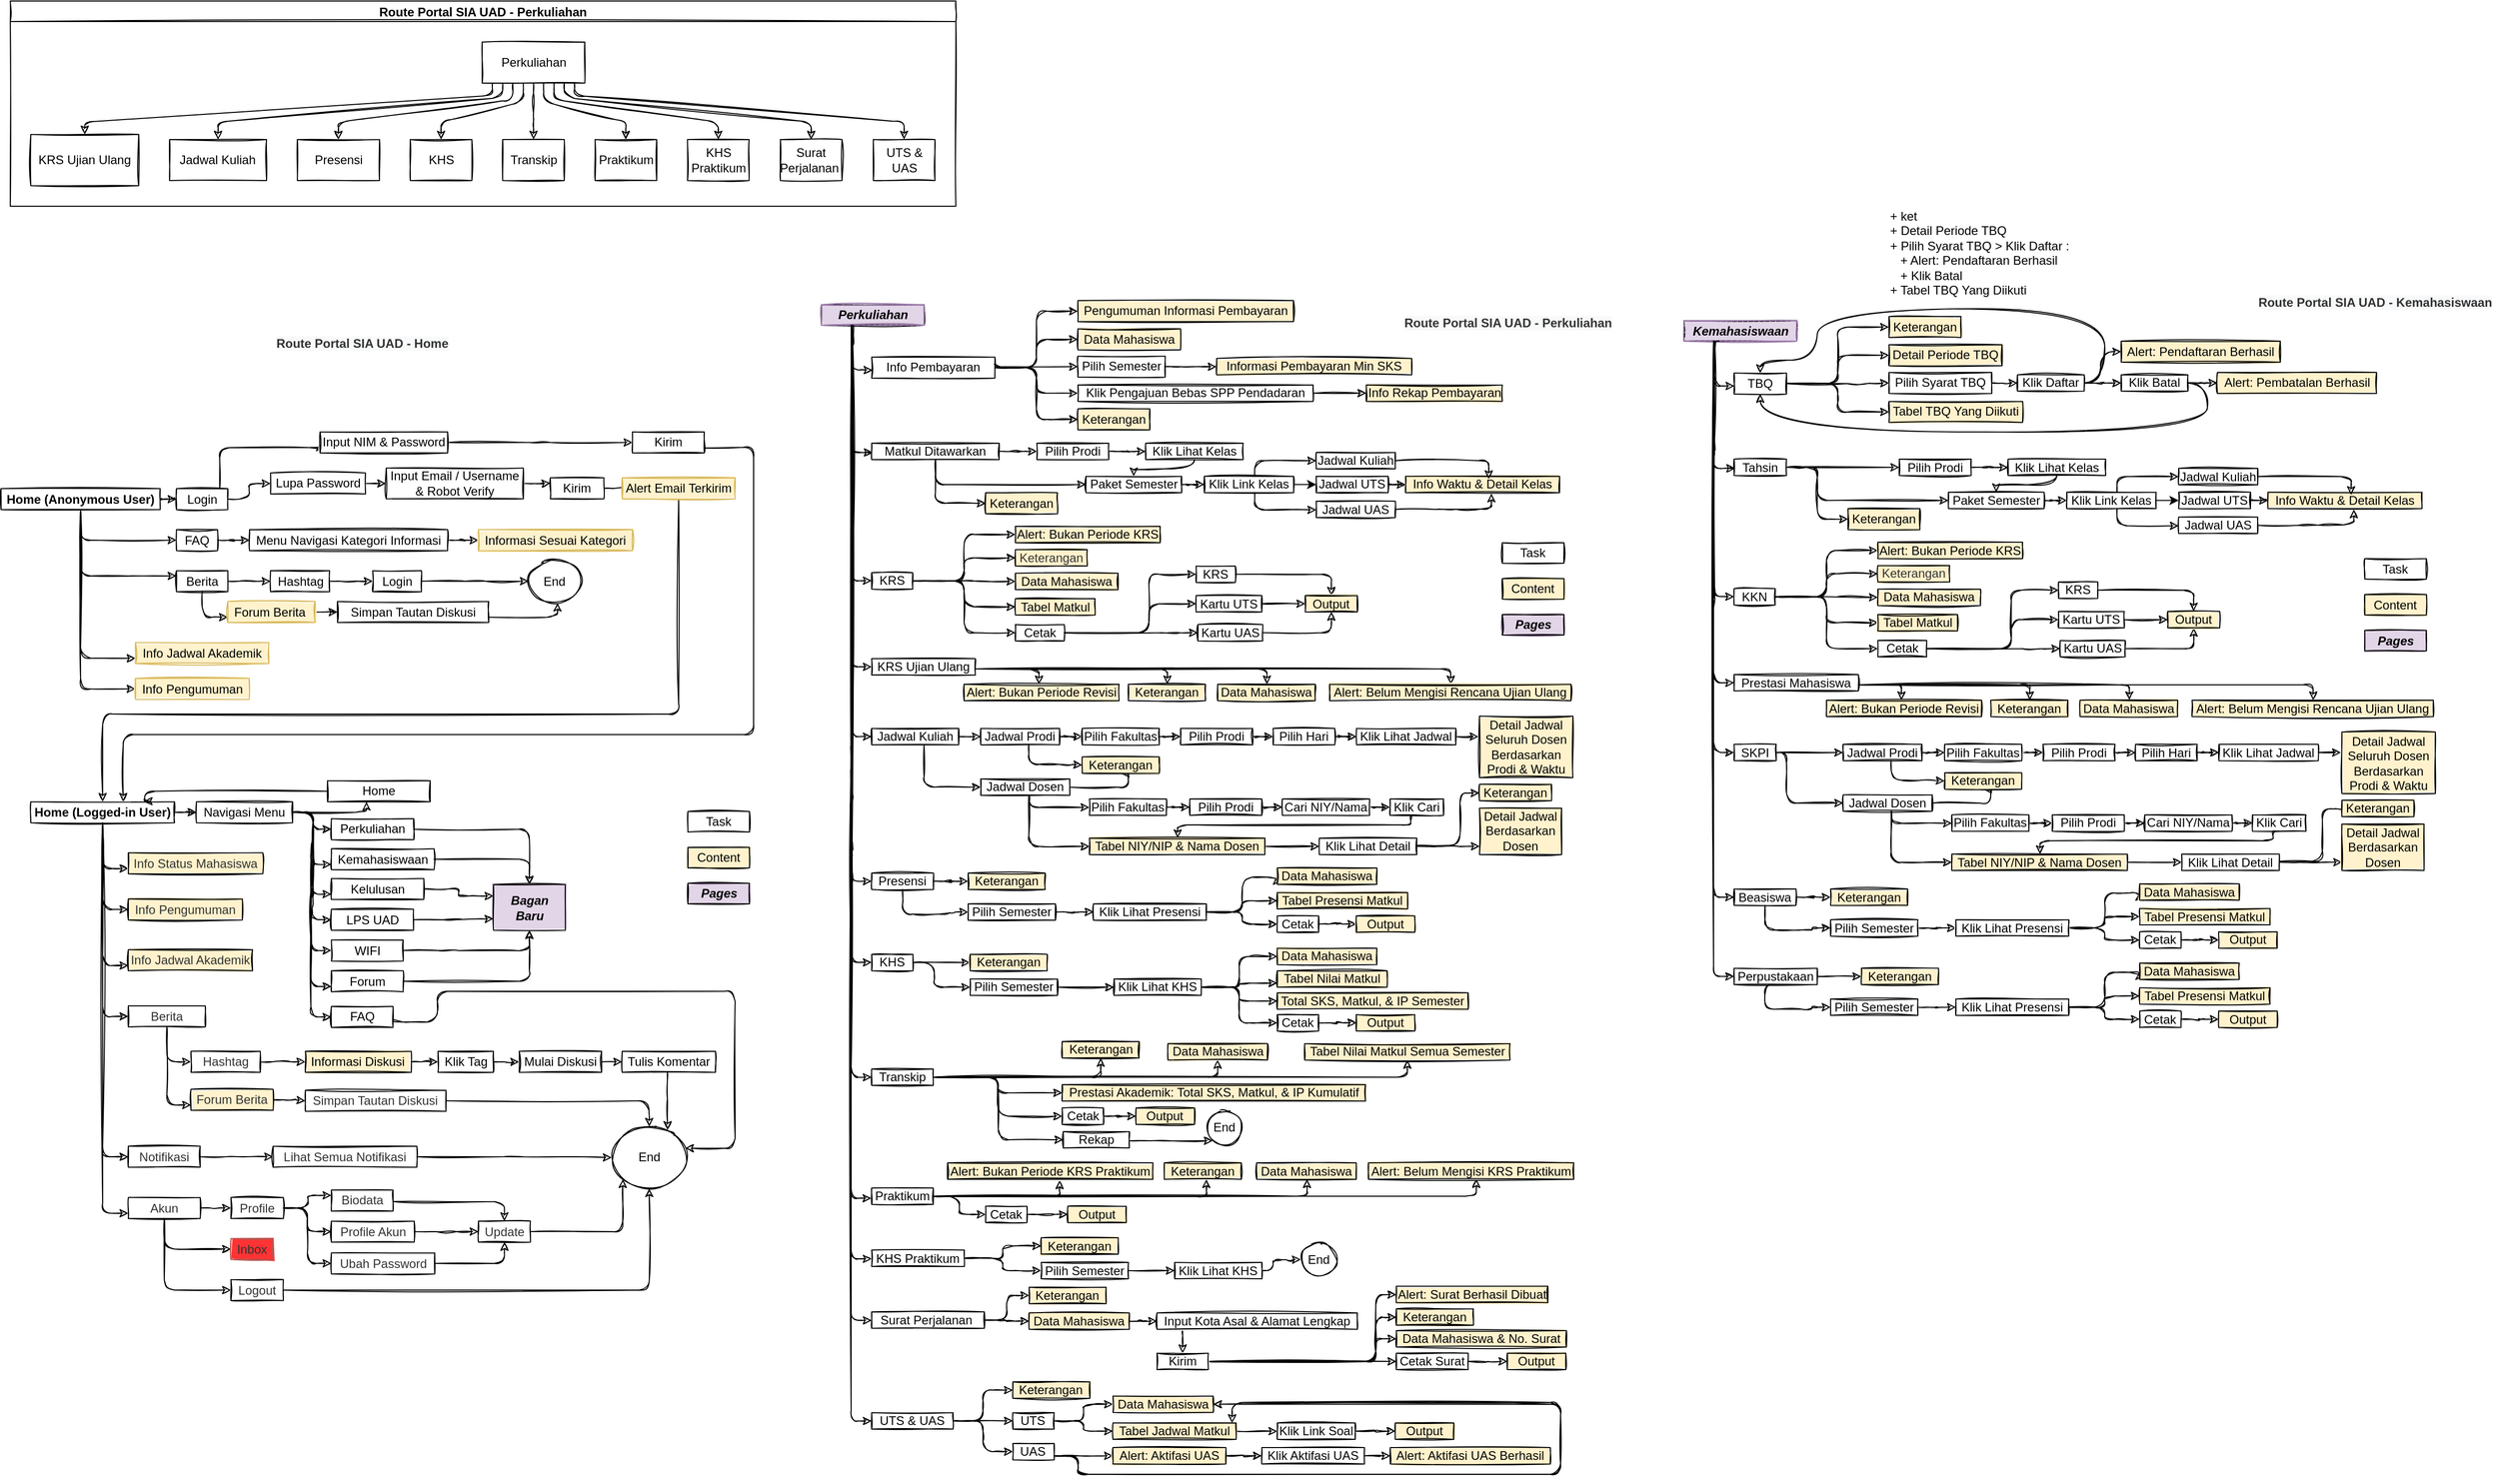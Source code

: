 <mxfile version="20.0.1" type="github">
  <diagram id="Bsze32CDvP0iaV-iEPGE" name="Page-1">
    <mxGraphModel dx="-931" dy="1552" grid="1" gridSize="10" guides="1" tooltips="1" connect="1" arrows="1" fold="1" page="1" pageScale="1" pageWidth="827" pageHeight="1169" math="0" shadow="0">
      <root>
        <mxCell id="0" />
        <mxCell id="1" parent="0" />
        <mxCell id="twMHJTkQKGjOTuoVNY1T-530" value="Route Portal SIA UAD - Perkuliahan" style="swimlane;startSize=20;horizontal=1;childLayout=flowLayout;flowOrientation=north;resizable=0;interRankCellSpacing=50;containerType=tree;shadow=0;glass=0;jiggle=1;disableMultiStroke=0;disableMultiStrokeFill=0;fillStyle=solid;sketch=1;" parent="1" vertex="1">
          <mxGeometry x="1710.0" y="-280" width="921" height="200" as="geometry" />
        </mxCell>
        <mxCell id="twMHJTkQKGjOTuoVNY1T-531" value="Perkuliahan" style="whiteSpace=wrap;html=1;shadow=0;glass=0;jiggle=1;disableMultiStroke=0;disableMultiStrokeFill=0;fillStyle=auto;fillColor=none;sketch=1;" parent="twMHJTkQKGjOTuoVNY1T-530" vertex="1">
          <mxGeometry x="459.6" y="40" width="100" height="40" as="geometry" />
        </mxCell>
        <mxCell id="twMHJTkQKGjOTuoVNY1T-564" value="" style="html=1;noEdgeStyle=1;orthogonal=1;jiggle=1;sketch=1;" parent="twMHJTkQKGjOTuoVNY1T-530" source="twMHJTkQKGjOTuoVNY1T-531" target="twMHJTkQKGjOTuoVNY1T-565" edge="1">
          <mxGeometry relative="1" as="geometry">
            <mxPoint x="5525" y="7100" as="sourcePoint" />
            <Array as="points">
              <mxPoint x="469.6" y="92" />
              <mxPoint x="72.565" y="118" />
            </Array>
          </mxGeometry>
        </mxCell>
        <mxCell id="twMHJTkQKGjOTuoVNY1T-565" value="KRS Ujian Ulang" style="whiteSpace=wrap;html=1;shadow=0;glass=0;jiggle=1;disableMultiStroke=0;disableMultiStrokeFill=0;fillStyle=auto;fillColor=none;sketch=1;" parent="twMHJTkQKGjOTuoVNY1T-530" vertex="1">
          <mxGeometry x="20" y="130" width="105.13" height="50" as="geometry" />
        </mxCell>
        <mxCell id="twMHJTkQKGjOTuoVNY1T-566" value="" style="html=1;noEdgeStyle=1;orthogonal=1;jiggle=1;sketch=1;" parent="twMHJTkQKGjOTuoVNY1T-530" source="twMHJTkQKGjOTuoVNY1T-531" target="twMHJTkQKGjOTuoVNY1T-567" edge="1">
          <mxGeometry relative="1" as="geometry">
            <mxPoint x="5511.25" y="6980" as="sourcePoint" />
            <Array as="points">
              <mxPoint x="479.6" y="94" />
              <mxPoint x="202.365" y="118" />
            </Array>
          </mxGeometry>
        </mxCell>
        <mxCell id="twMHJTkQKGjOTuoVNY1T-567" value="Jadwal Kuliah" style="whiteSpace=wrap;html=1;shadow=0;glass=0;jiggle=1;disableMultiStroke=0;disableMultiStrokeFill=0;fillStyle=auto;fillColor=none;sketch=1;" parent="twMHJTkQKGjOTuoVNY1T-530" vertex="1">
          <mxGeometry x="155.13" y="135" width="94.47" height="40" as="geometry" />
        </mxCell>
        <mxCell id="twMHJTkQKGjOTuoVNY1T-568" value="" style="html=1;noEdgeStyle=1;orthogonal=1;jiggle=1;sketch=1;" parent="twMHJTkQKGjOTuoVNY1T-530" source="twMHJTkQKGjOTuoVNY1T-531" target="twMHJTkQKGjOTuoVNY1T-569" edge="1">
          <mxGeometry relative="1" as="geometry">
            <mxPoint x="5436" y="6740" as="sourcePoint" />
            <Array as="points">
              <mxPoint x="489.6" y="96" />
              <mxPoint x="319.6" y="118" />
            </Array>
          </mxGeometry>
        </mxCell>
        <mxCell id="twMHJTkQKGjOTuoVNY1T-569" value="Presensi" style="whiteSpace=wrap;html=1;shadow=0;glass=0;jiggle=1;disableMultiStroke=0;disableMultiStrokeFill=0;fillStyle=auto;fillColor=none;sketch=1;" parent="twMHJTkQKGjOTuoVNY1T-530" vertex="1">
          <mxGeometry x="279.6" y="135" width="80" height="40" as="geometry" />
        </mxCell>
        <mxCell id="twMHJTkQKGjOTuoVNY1T-570" value="" style="html=1;noEdgeStyle=1;orthogonal=1;jiggle=1;sketch=1;" parent="twMHJTkQKGjOTuoVNY1T-530" source="twMHJTkQKGjOTuoVNY1T-531" target="twMHJTkQKGjOTuoVNY1T-571" edge="1">
          <mxGeometry relative="1" as="geometry">
            <mxPoint x="5412.5" y="6620" as="sourcePoint" />
            <Array as="points">
              <mxPoint x="499.6" y="98" />
              <mxPoint x="419.6" y="118" />
            </Array>
          </mxGeometry>
        </mxCell>
        <mxCell id="twMHJTkQKGjOTuoVNY1T-571" value="KHS" style="whiteSpace=wrap;html=1;shadow=0;glass=0;jiggle=1;disableMultiStroke=0;disableMultiStrokeFill=0;fillStyle=auto;fillColor=none;sketch=1;" parent="twMHJTkQKGjOTuoVNY1T-530" vertex="1">
          <mxGeometry x="389.6" y="135" width="60" height="40" as="geometry" />
        </mxCell>
        <mxCell id="twMHJTkQKGjOTuoVNY1T-572" value="" style="html=1;noEdgeStyle=1;orthogonal=1;jiggle=1;sketch=1;" parent="twMHJTkQKGjOTuoVNY1T-530" source="twMHJTkQKGjOTuoVNY1T-531" target="twMHJTkQKGjOTuoVNY1T-573" edge="1">
          <mxGeometry relative="1" as="geometry">
            <mxPoint x="5388.571" y="6500" as="sourcePoint" />
            <Array as="points">
              <mxPoint x="509.6" y="100" />
              <mxPoint x="509.6" y="118" />
            </Array>
          </mxGeometry>
        </mxCell>
        <mxCell id="twMHJTkQKGjOTuoVNY1T-573" value="Transkip" style="whiteSpace=wrap;html=1;shadow=0;glass=0;jiggle=1;disableMultiStroke=0;disableMultiStrokeFill=0;fillStyle=auto;fillColor=none;sketch=1;" parent="twMHJTkQKGjOTuoVNY1T-530" vertex="1">
          <mxGeometry x="479.6" y="135" width="60" height="40" as="geometry" />
        </mxCell>
        <mxCell id="twMHJTkQKGjOTuoVNY1T-574" value="" style="html=1;noEdgeStyle=1;orthogonal=1;jiggle=1;sketch=1;" parent="twMHJTkQKGjOTuoVNY1T-530" source="twMHJTkQKGjOTuoVNY1T-531" target="twMHJTkQKGjOTuoVNY1T-575" edge="1">
          <mxGeometry relative="1" as="geometry">
            <mxPoint x="5366.875" y="6380" as="sourcePoint" />
            <Array as="points">
              <mxPoint x="519.6" y="98" />
              <mxPoint x="599.6" y="118" />
            </Array>
          </mxGeometry>
        </mxCell>
        <mxCell id="twMHJTkQKGjOTuoVNY1T-575" value="Praktikum" style="whiteSpace=wrap;html=1;shadow=0;glass=0;jiggle=1;disableMultiStroke=0;disableMultiStrokeFill=0;fillStyle=auto;fillColor=none;sketch=1;" parent="twMHJTkQKGjOTuoVNY1T-530" vertex="1">
          <mxGeometry x="569.6" y="135" width="60" height="40" as="geometry" />
        </mxCell>
        <mxCell id="twMHJTkQKGjOTuoVNY1T-576" value="" style="html=1;noEdgeStyle=1;orthogonal=1;jiggle=1;sketch=1;" parent="twMHJTkQKGjOTuoVNY1T-530" source="twMHJTkQKGjOTuoVNY1T-531" target="twMHJTkQKGjOTuoVNY1T-577" edge="1">
          <mxGeometry relative="1" as="geometry">
            <mxPoint x="5365" y="6300" as="sourcePoint" />
            <Array as="points">
              <mxPoint x="529.6" y="96" />
              <mxPoint x="689.6" y="118" />
            </Array>
          </mxGeometry>
        </mxCell>
        <mxCell id="twMHJTkQKGjOTuoVNY1T-577" value="KHS Praktikum" style="whiteSpace=wrap;html=1;shadow=0;glass=0;jiggle=1;disableMultiStroke=0;disableMultiStrokeFill=0;fillStyle=auto;fillColor=none;sketch=1;" parent="twMHJTkQKGjOTuoVNY1T-530" vertex="1">
          <mxGeometry x="659.6" y="135" width="60" height="40" as="geometry" />
        </mxCell>
        <mxCell id="twMHJTkQKGjOTuoVNY1T-578" value="" style="html=1;noEdgeStyle=1;orthogonal=1;jiggle=1;sketch=1;" parent="twMHJTkQKGjOTuoVNY1T-530" source="twMHJTkQKGjOTuoVNY1T-531" target="twMHJTkQKGjOTuoVNY1T-579" edge="1">
          <mxGeometry relative="1" as="geometry">
            <mxPoint x="5368" y="6220" as="sourcePoint" />
            <Array as="points">
              <mxPoint x="539.6" y="94" />
              <mxPoint x="780.1" y="118" />
            </Array>
          </mxGeometry>
        </mxCell>
        <mxCell id="twMHJTkQKGjOTuoVNY1T-579" value="Surat Perjalanan&amp;nbsp;" style="whiteSpace=wrap;html=1;shadow=0;glass=0;jiggle=1;disableMultiStroke=0;disableMultiStrokeFill=0;fillStyle=auto;fillColor=none;sketch=1;" parent="twMHJTkQKGjOTuoVNY1T-530" vertex="1">
          <mxGeometry x="750.1" y="135" width="60" height="40" as="geometry" />
        </mxCell>
        <mxCell id="twMHJTkQKGjOTuoVNY1T-580" value="" style="html=1;noEdgeStyle=1;orthogonal=1;jiggle=1;sketch=1;" parent="twMHJTkQKGjOTuoVNY1T-530" source="twMHJTkQKGjOTuoVNY1T-531" target="twMHJTkQKGjOTuoVNY1T-581" edge="1">
          <mxGeometry relative="1" as="geometry">
            <mxPoint x="5370.909" y="6140" as="sourcePoint" />
            <Array as="points">
              <mxPoint x="549.6" y="92" />
              <mxPoint x="870.6" y="118" />
            </Array>
          </mxGeometry>
        </mxCell>
        <mxCell id="twMHJTkQKGjOTuoVNY1T-581" value="UTS &amp;amp; UAS" style="whiteSpace=wrap;html=1;shadow=0;glass=0;jiggle=1;disableMultiStroke=0;disableMultiStrokeFill=0;fillStyle=auto;sketch=1;" parent="twMHJTkQKGjOTuoVNY1T-530" vertex="1">
          <mxGeometry x="840.6" y="135" width="60" height="40" as="geometry" />
        </mxCell>
        <mxCell id="twMHJTkQKGjOTuoVNY1T-884" style="edgeStyle=orthogonalEdgeStyle;jiggle=1;orthogonalLoop=1;jettySize=auto;html=1;fontFamily=Helvetica;fontSize=12;sketch=1;" parent="1" source="twMHJTkQKGjOTuoVNY1T-864" target="twMHJTkQKGjOTuoVNY1T-865" edge="1">
          <mxGeometry relative="1" as="geometry" />
        </mxCell>
        <mxCell id="twMHJTkQKGjOTuoVNY1T-885" style="edgeStyle=orthogonalEdgeStyle;jiggle=1;orthogonalLoop=1;jettySize=auto;html=1;entryX=0;entryY=0.5;entryDx=0;entryDy=0;fontFamily=Helvetica;fontSize=12;exitX=0.5;exitY=1;exitDx=0;exitDy=0;sketch=1;" parent="1" source="twMHJTkQKGjOTuoVNY1T-864" target="twMHJTkQKGjOTuoVNY1T-866" edge="1">
          <mxGeometry relative="1" as="geometry" />
        </mxCell>
        <mxCell id="twMHJTkQKGjOTuoVNY1T-886" style="edgeStyle=orthogonalEdgeStyle;jiggle=1;orthogonalLoop=1;jettySize=auto;html=1;entryX=0;entryY=0.25;entryDx=0;entryDy=0;fontFamily=Helvetica;fontSize=12;exitX=0.5;exitY=1;exitDx=0;exitDy=0;sketch=1;" parent="1" source="twMHJTkQKGjOTuoVNY1T-864" target="twMHJTkQKGjOTuoVNY1T-867" edge="1">
          <mxGeometry relative="1" as="geometry" />
        </mxCell>
        <mxCell id="twMHJTkQKGjOTuoVNY1T-887" style="edgeStyle=orthogonalEdgeStyle;jiggle=1;orthogonalLoop=1;jettySize=auto;html=1;entryX=0;entryY=0.75;entryDx=0;entryDy=0;fontFamily=Helvetica;fontSize=12;sketch=1;" parent="1" source="twMHJTkQKGjOTuoVNY1T-864" target="twMHJTkQKGjOTuoVNY1T-868" edge="1">
          <mxGeometry relative="1" as="geometry" />
        </mxCell>
        <mxCell id="twMHJTkQKGjOTuoVNY1T-888" style="edgeStyle=orthogonalEdgeStyle;jiggle=1;orthogonalLoop=1;jettySize=auto;html=1;entryX=0;entryY=0.5;entryDx=0;entryDy=0;fontFamily=Helvetica;fontSize=12;sketch=1;" parent="1" source="twMHJTkQKGjOTuoVNY1T-864" target="twMHJTkQKGjOTuoVNY1T-869" edge="1">
          <mxGeometry relative="1" as="geometry" />
        </mxCell>
        <mxCell id="twMHJTkQKGjOTuoVNY1T-864" value="&lt;b&gt;Home (Anonymous User)&lt;/b&gt;" style="whiteSpace=wrap;html=1;flipV=0;flipH=1;jiggle=1;sketch=1;" parent="1" vertex="1">
          <mxGeometry x="1701" y="195.25" width="155" height="20.5" as="geometry" />
        </mxCell>
        <mxCell id="twMHJTkQKGjOTuoVNY1T-889" style="edgeStyle=orthogonalEdgeStyle;jiggle=1;orthogonalLoop=1;jettySize=auto;html=1;entryX=0;entryY=0.5;entryDx=0;entryDy=0;fontFamily=Helvetica;fontSize=12;sketch=1;" parent="1" source="twMHJTkQKGjOTuoVNY1T-865" target="twMHJTkQKGjOTuoVNY1T-877" edge="1">
          <mxGeometry relative="1" as="geometry">
            <Array as="points">
              <mxPoint x="1914" y="155.25" />
            </Array>
          </mxGeometry>
        </mxCell>
        <mxCell id="twMHJTkQKGjOTuoVNY1T-890" style="edgeStyle=orthogonalEdgeStyle;jiggle=1;orthogonalLoop=1;jettySize=auto;html=1;entryX=0;entryY=0.5;entryDx=0;entryDy=0;fontFamily=Helvetica;fontSize=12;sketch=1;" parent="1" source="twMHJTkQKGjOTuoVNY1T-865" target="twMHJTkQKGjOTuoVNY1T-878" edge="1">
          <mxGeometry relative="1" as="geometry" />
        </mxCell>
        <mxCell id="twMHJTkQKGjOTuoVNY1T-865" value="Login" style="whiteSpace=wrap;html=1;jiggle=1;sketch=1;" parent="1" vertex="1">
          <mxGeometry x="1871.9" y="195.25" width="50" height="20.5" as="geometry" />
        </mxCell>
        <mxCell id="twMHJTkQKGjOTuoVNY1T-901" style="edgeStyle=orthogonalEdgeStyle;jiggle=1;orthogonalLoop=1;jettySize=auto;html=1;fontFamily=Helvetica;fontSize=12;sketch=1;" parent="1" source="twMHJTkQKGjOTuoVNY1T-866" target="twMHJTkQKGjOTuoVNY1T-873" edge="1">
          <mxGeometry relative="1" as="geometry" />
        </mxCell>
        <mxCell id="twMHJTkQKGjOTuoVNY1T-866" value="FAQ" style="whiteSpace=wrap;html=1;jiggle=1;sketch=1;" parent="1" vertex="1">
          <mxGeometry x="1871.9" y="235.25" width="40" height="20.5" as="geometry" />
        </mxCell>
        <mxCell id="twMHJTkQKGjOTuoVNY1T-903" style="edgeStyle=orthogonalEdgeStyle;jiggle=1;orthogonalLoop=1;jettySize=auto;html=1;entryX=0;entryY=0.5;entryDx=0;entryDy=0;fontFamily=Helvetica;fontSize=12;sketch=1;" parent="1" source="twMHJTkQKGjOTuoVNY1T-867" target="twMHJTkQKGjOTuoVNY1T-870" edge="1">
          <mxGeometry relative="1" as="geometry" />
        </mxCell>
        <mxCell id="twMHJTkQKGjOTuoVNY1T-907" style="edgeStyle=orthogonalEdgeStyle;jiggle=1;orthogonalLoop=1;jettySize=auto;html=1;entryX=0;entryY=0.75;entryDx=0;entryDy=0;fontFamily=Helvetica;fontSize=12;sketch=1;" parent="1" source="twMHJTkQKGjOTuoVNY1T-867" target="twMHJTkQKGjOTuoVNY1T-871" edge="1">
          <mxGeometry relative="1" as="geometry" />
        </mxCell>
        <mxCell id="twMHJTkQKGjOTuoVNY1T-867" value="Berita" style="whiteSpace=wrap;html=1;glass=0;jiggle=1;sketch=1;" parent="1" vertex="1">
          <mxGeometry x="1871.9" y="275.25" width="50" height="20.5" as="geometry" />
        </mxCell>
        <mxCell id="twMHJTkQKGjOTuoVNY1T-868" value="Info Jadwal Akademik" style="whiteSpace=wrap;html=1;fillStyle=solid;jiggle=1;sketch=1;fillColor=#fff2cc;strokeColor=#d6b656;" parent="1" vertex="1">
          <mxGeometry x="1831.98" y="345.25" width="129.83" height="20.5" as="geometry" />
        </mxCell>
        <mxCell id="twMHJTkQKGjOTuoVNY1T-869" value="Info Pengumuman" style="whiteSpace=wrap;html=1;fillStyle=solid;jiggle=1;sketch=1;fillColor=#fff2cc;strokeColor=#d6b656;" parent="1" vertex="1">
          <mxGeometry x="1831.98" y="380.25" width="110.8" height="20.5" as="geometry" />
        </mxCell>
        <mxCell id="twMHJTkQKGjOTuoVNY1T-904" style="edgeStyle=orthogonalEdgeStyle;jiggle=1;orthogonalLoop=1;jettySize=auto;html=1;entryX=0;entryY=0.5;entryDx=0;entryDy=0;fontFamily=Helvetica;fontSize=12;sketch=1;" parent="1" source="twMHJTkQKGjOTuoVNY1T-870" target="twMHJTkQKGjOTuoVNY1T-876" edge="1">
          <mxGeometry relative="1" as="geometry" />
        </mxCell>
        <mxCell id="twMHJTkQKGjOTuoVNY1T-870" value="Hashtag" style="whiteSpace=wrap;html=1;fillStyle=solid;jiggle=1;sketch=1;" parent="1" vertex="1">
          <mxGeometry x="1963.535" y="275.25" width="57.5" height="20.5" as="geometry" />
        </mxCell>
        <mxCell id="twMHJTkQKGjOTuoVNY1T-908" style="edgeStyle=orthogonalEdgeStyle;jiggle=1;orthogonalLoop=1;jettySize=auto;html=1;entryX=0;entryY=0.5;entryDx=0;entryDy=0;fontFamily=Helvetica;fontSize=12;sketch=1;" parent="1" source="twMHJTkQKGjOTuoVNY1T-871" target="twMHJTkQKGjOTuoVNY1T-872" edge="1">
          <mxGeometry relative="1" as="geometry" />
        </mxCell>
        <mxCell id="twMHJTkQKGjOTuoVNY1T-871" value="Forum Berita&amp;nbsp;" style="whiteSpace=wrap;html=1;fillStyle=solid;jiggle=1;sketch=1;fillColor=#fff2cc;strokeColor=#d6b656;" parent="1" vertex="1">
          <mxGeometry x="1921.905" y="305.25" width="85" height="20.5" as="geometry" />
        </mxCell>
        <mxCell id="twMHJTkQKGjOTuoVNY1T-918" style="edgeStyle=orthogonalEdgeStyle;jiggle=1;orthogonalLoop=1;jettySize=auto;html=1;fontFamily=Helvetica;fontSize=12;sketch=1;exitX=1;exitY=0.75;exitDx=0;exitDy=0;" parent="1" source="twMHJTkQKGjOTuoVNY1T-872" target="twMHJTkQKGjOTuoVNY1T-916" edge="1">
          <mxGeometry relative="1" as="geometry">
            <Array as="points">
              <mxPoint x="2243" y="321" />
            </Array>
            <mxPoint x="2180" y="320" as="sourcePoint" />
          </mxGeometry>
        </mxCell>
        <mxCell id="twMHJTkQKGjOTuoVNY1T-872" value="Simpan Tautan Diskusi" style="whiteSpace=wrap;html=1;jiggle=1;sketch=1;" parent="1" vertex="1">
          <mxGeometry x="2028.68" y="305.25" width="147.32" height="20.5" as="geometry" />
        </mxCell>
        <mxCell id="twMHJTkQKGjOTuoVNY1T-902" style="edgeStyle=orthogonalEdgeStyle;jiggle=1;orthogonalLoop=1;jettySize=auto;html=1;fontFamily=Helvetica;fontSize=12;sketch=1;" parent="1" source="twMHJTkQKGjOTuoVNY1T-873" target="twMHJTkQKGjOTuoVNY1T-874" edge="1">
          <mxGeometry relative="1" as="geometry" />
        </mxCell>
        <mxCell id="twMHJTkQKGjOTuoVNY1T-873" value="Menu Navigasi Kategori Informasi" style="whiteSpace=wrap;html=1;jiggle=1;sketch=1;" parent="1" vertex="1">
          <mxGeometry x="1943.04" y="235.25" width="192.96" height="20.5" as="geometry" />
        </mxCell>
        <mxCell id="twMHJTkQKGjOTuoVNY1T-874" value="Informasi Sesuai Kategori" style="whiteSpace=wrap;html=1;fillStyle=solid;jiggle=1;sketch=1;fillColor=#fff2cc;strokeColor=#d6b656;" parent="1" vertex="1">
          <mxGeometry x="2166" y="235.25" width="150" height="20.5" as="geometry" />
        </mxCell>
        <mxCell id="twMHJTkQKGjOTuoVNY1T-905" style="edgeStyle=orthogonalEdgeStyle;jiggle=1;orthogonalLoop=1;jettySize=auto;html=1;entryX=0;entryY=0.5;entryDx=0;entryDy=0;fontFamily=Helvetica;fontSize=12;sketch=1;" parent="1" source="twMHJTkQKGjOTuoVNY1T-876" target="twMHJTkQKGjOTuoVNY1T-916" edge="1">
          <mxGeometry relative="1" as="geometry">
            <mxPoint x="2165.995" y="285.5" as="targetPoint" />
          </mxGeometry>
        </mxCell>
        <mxCell id="twMHJTkQKGjOTuoVNY1T-876" value="Login" style="whiteSpace=wrap;html=1;fillStyle=solid;jiggle=1;sketch=1;" parent="1" vertex="1">
          <mxGeometry x="2063.0" y="275.25" width="47.5" height="20.5" as="geometry" />
        </mxCell>
        <mxCell id="twMHJTkQKGjOTuoVNY1T-891" style="edgeStyle=orthogonalEdgeStyle;jiggle=1;orthogonalLoop=1;jettySize=auto;html=1;entryX=0;entryY=0.5;entryDx=0;entryDy=0;fontFamily=Helvetica;fontSize=12;sketch=1;" parent="1" source="twMHJTkQKGjOTuoVNY1T-877" target="twMHJTkQKGjOTuoVNY1T-882" edge="1">
          <mxGeometry relative="1" as="geometry" />
        </mxCell>
        <mxCell id="twMHJTkQKGjOTuoVNY1T-877" value="Input NIM &amp;amp; Password" style="whiteSpace=wrap;html=1;jiggle=1;sketch=1;" parent="1" vertex="1">
          <mxGeometry x="2011.72" y="140" width="124.28" height="20.5" as="geometry" />
        </mxCell>
        <mxCell id="twMHJTkQKGjOTuoVNY1T-893" style="edgeStyle=orthogonalEdgeStyle;jiggle=1;orthogonalLoop=1;jettySize=auto;html=1;entryX=0;entryY=0.5;entryDx=0;entryDy=0;fontFamily=Helvetica;fontSize=12;sketch=1;" parent="1" source="twMHJTkQKGjOTuoVNY1T-878" target="twMHJTkQKGjOTuoVNY1T-879" edge="1">
          <mxGeometry relative="1" as="geometry" />
        </mxCell>
        <mxCell id="twMHJTkQKGjOTuoVNY1T-878" value="Lupa Password" style="whiteSpace=wrap;html=1;jiggle=1;sketch=1;" parent="1" vertex="1">
          <mxGeometry x="1963.54" y="180" width="92.47" height="20.5" as="geometry" />
        </mxCell>
        <mxCell id="twMHJTkQKGjOTuoVNY1T-894" style="edgeStyle=orthogonalEdgeStyle;jiggle=1;orthogonalLoop=1;jettySize=auto;html=1;entryX=0;entryY=0.25;entryDx=0;entryDy=0;fontFamily=Helvetica;fontSize=12;sketch=1;" parent="1" source="twMHJTkQKGjOTuoVNY1T-879" target="twMHJTkQKGjOTuoVNY1T-880" edge="1">
          <mxGeometry relative="1" as="geometry" />
        </mxCell>
        <mxCell id="twMHJTkQKGjOTuoVNY1T-879" value="Input Email / Username &amp;amp; Robot Verify" style="whiteSpace=wrap;html=1;jiggle=1;sketch=1;" parent="1" vertex="1">
          <mxGeometry x="2076.18" y="175.25" width="133.58" height="30" as="geometry" />
        </mxCell>
        <mxCell id="twMHJTkQKGjOTuoVNY1T-895" style="edgeStyle=orthogonalEdgeStyle;jiggle=1;orthogonalLoop=1;jettySize=auto;html=1;entryX=0;entryY=0.5;entryDx=0;entryDy=0;fontFamily=Helvetica;fontSize=12;sketch=1;" parent="1" source="twMHJTkQKGjOTuoVNY1T-880" target="twMHJTkQKGjOTuoVNY1T-881" edge="1">
          <mxGeometry relative="1" as="geometry" />
        </mxCell>
        <mxCell id="twMHJTkQKGjOTuoVNY1T-896" style="edgeStyle=orthogonalEdgeStyle;jiggle=1;orthogonalLoop=1;jettySize=auto;html=1;fontFamily=Helvetica;fontSize=12;sketch=1;" parent="1" source="twMHJTkQKGjOTuoVNY1T-881" target="twMHJTkQKGjOTuoVNY1T-913" edge="1">
          <mxGeometry relative="1" as="geometry">
            <mxPoint x="1703" y="464" as="targetPoint" />
            <Array as="points">
              <mxPoint x="2361" y="415" />
              <mxPoint x="1800" y="415" />
            </Array>
          </mxGeometry>
        </mxCell>
        <mxCell id="twMHJTkQKGjOTuoVNY1T-881" value="Alert Email Terkirim" style="whiteSpace=wrap;html=1;fillStyle=solid;jiggle=1;sketch=1;fillColor=#fff2cc;strokeColor=#d6b656;" parent="1" vertex="1">
          <mxGeometry x="2306" y="184.75" width="110" height="20.5" as="geometry" />
        </mxCell>
        <mxCell id="twMHJTkQKGjOTuoVNY1T-914" style="edgeStyle=orthogonalEdgeStyle;jiggle=1;orthogonalLoop=1;jettySize=auto;html=1;fontFamily=Helvetica;fontSize=12;exitX=1;exitY=0.25;exitDx=0;exitDy=0;sketch=1;" parent="1" source="twMHJTkQKGjOTuoVNY1T-882" target="twMHJTkQKGjOTuoVNY1T-913" edge="1">
          <mxGeometry relative="1" as="geometry">
            <Array as="points">
              <mxPoint x="2358" y="145" />
              <mxPoint x="2358" y="155" />
              <mxPoint x="2434" y="155" />
              <mxPoint x="2434" y="435" />
              <mxPoint x="1820" y="435" />
            </Array>
          </mxGeometry>
        </mxCell>
        <mxCell id="twMHJTkQKGjOTuoVNY1T-882" value="Kirim" style="whiteSpace=wrap;html=1;jiggle=1;sketch=1;" parent="1" vertex="1">
          <mxGeometry x="2316" y="140" width="70" height="20.5" as="geometry" />
        </mxCell>
        <mxCell id="twMHJTkQKGjOTuoVNY1T-880" value="Kirim" style="whiteSpace=wrap;html=1;jiggle=1;sketch=1;" parent="1" vertex="1">
          <mxGeometry x="2236" y="184.75" width="52.26" height="20.5" as="geometry" />
        </mxCell>
        <mxCell id="twMHJTkQKGjOTuoVNY1T-1030" style="edgeStyle=orthogonalEdgeStyle;jiggle=1;orthogonalLoop=1;jettySize=auto;html=1;entryX=0;entryY=0.5;entryDx=0;entryDy=0;fontFamily=Helvetica;fontSize=12;sketch=1;" parent="1" source="twMHJTkQKGjOTuoVNY1T-913" target="twMHJTkQKGjOTuoVNY1T-921" edge="1">
          <mxGeometry relative="1" as="geometry" />
        </mxCell>
        <mxCell id="twMHJTkQKGjOTuoVNY1T-1038" style="edgeStyle=orthogonalEdgeStyle;jiggle=1;orthogonalLoop=1;jettySize=auto;html=1;entryX=0;entryY=0.75;entryDx=0;entryDy=0;fontFamily=Helvetica;fontSize=12;sketch=1;" parent="1" source="twMHJTkQKGjOTuoVNY1T-913" target="twMHJTkQKGjOTuoVNY1T-923" edge="1">
          <mxGeometry relative="1" as="geometry" />
        </mxCell>
        <mxCell id="twMHJTkQKGjOTuoVNY1T-1040" style="edgeStyle=orthogonalEdgeStyle;jiggle=1;orthogonalLoop=1;jettySize=auto;html=1;entryX=0;entryY=0.5;entryDx=0;entryDy=0;fontFamily=Helvetica;fontSize=12;sketch=1;" parent="1" source="twMHJTkQKGjOTuoVNY1T-913" target="twMHJTkQKGjOTuoVNY1T-926" edge="1">
          <mxGeometry relative="1" as="geometry" />
        </mxCell>
        <mxCell id="twMHJTkQKGjOTuoVNY1T-1041" style="edgeStyle=orthogonalEdgeStyle;jiggle=1;orthogonalLoop=1;jettySize=auto;html=1;entryX=0;entryY=0.5;entryDx=0;entryDy=0;fontFamily=Helvetica;fontSize=12;sketch=1;" parent="1" source="twMHJTkQKGjOTuoVNY1T-913" target="twMHJTkQKGjOTuoVNY1T-928" edge="1">
          <mxGeometry relative="1" as="geometry" />
        </mxCell>
        <mxCell id="twMHJTkQKGjOTuoVNY1T-1042" style="edgeStyle=orthogonalEdgeStyle;jiggle=1;orthogonalLoop=1;jettySize=auto;html=1;entryX=0;entryY=0.75;entryDx=0;entryDy=0;fontFamily=Helvetica;fontSize=12;sketch=1;" parent="1" source="twMHJTkQKGjOTuoVNY1T-913" target="twMHJTkQKGjOTuoVNY1T-930" edge="1">
          <mxGeometry relative="1" as="geometry" />
        </mxCell>
        <mxCell id="twMHJTkQKGjOTuoVNY1T-1043" style="edgeStyle=orthogonalEdgeStyle;jiggle=1;orthogonalLoop=1;jettySize=auto;html=1;entryX=0;entryY=0.5;entryDx=0;entryDy=0;fontFamily=Helvetica;fontSize=12;sketch=1;" parent="1" source="twMHJTkQKGjOTuoVNY1T-913" target="twMHJTkQKGjOTuoVNY1T-932" edge="1">
          <mxGeometry relative="1" as="geometry" />
        </mxCell>
        <mxCell id="twMHJTkQKGjOTuoVNY1T-1044" style="edgeStyle=orthogonalEdgeStyle;jiggle=1;orthogonalLoop=1;jettySize=auto;html=1;entryX=0;entryY=0.75;entryDx=0;entryDy=0;fontFamily=Helvetica;fontSize=12;sketch=1;" parent="1" source="twMHJTkQKGjOTuoVNY1T-913" target="twMHJTkQKGjOTuoVNY1T-934" edge="1">
          <mxGeometry relative="1" as="geometry" />
        </mxCell>
        <mxCell id="twMHJTkQKGjOTuoVNY1T-913" value="&lt;b style=&quot;&quot;&gt;Home (Logged-in User)&lt;/b&gt;" style="whiteSpace=wrap;html=1;flipV=0;flipH=1;jiggle=1;sketch=1;" parent="1" vertex="1">
          <mxGeometry x="1730" y="500.5" width="140" height="20.5" as="geometry" />
        </mxCell>
        <mxCell id="twMHJTkQKGjOTuoVNY1T-916" value="End" style="ellipse;whiteSpace=wrap;html=1;jiggle=1;sketch=1;" parent="1" vertex="1">
          <mxGeometry x="2214.96" y="264.38" width="50.3" height="42.25" as="geometry" />
        </mxCell>
        <mxCell id="twMHJTkQKGjOTuoVNY1T-1020" style="edgeStyle=orthogonalEdgeStyle;jiggle=1;orthogonalLoop=1;jettySize=auto;html=1;fontFamily=Helvetica;fontSize=12;entryX=0;entryY=0.5;entryDx=0;entryDy=0;sketch=1;" parent="1" source="twMHJTkQKGjOTuoVNY1T-921" target="twMHJTkQKGjOTuoVNY1T-994" edge="1">
          <mxGeometry relative="1" as="geometry">
            <mxPoint x="1915.34" y="1099.75" as="targetPoint" />
          </mxGeometry>
        </mxCell>
        <mxCell id="twMHJTkQKGjOTuoVNY1T-1021" style="edgeStyle=orthogonalEdgeStyle;jiggle=1;orthogonalLoop=1;jettySize=auto;html=1;entryX=0;entryY=0.75;entryDx=0;entryDy=0;fontFamily=Helvetica;fontSize=12;sketch=1;" parent="1" source="twMHJTkQKGjOTuoVNY1T-921" target="twMHJTkQKGjOTuoVNY1T-991" edge="1">
          <mxGeometry relative="1" as="geometry" />
        </mxCell>
        <mxCell id="twMHJTkQKGjOTuoVNY1T-1022" style="edgeStyle=orthogonalEdgeStyle;jiggle=1;orthogonalLoop=1;jettySize=auto;html=1;entryX=0;entryY=0.5;entryDx=0;entryDy=0;fontFamily=Helvetica;fontSize=12;sketch=1;" parent="1" source="twMHJTkQKGjOTuoVNY1T-921" target="twMHJTkQKGjOTuoVNY1T-988" edge="1">
          <mxGeometry relative="1" as="geometry" />
        </mxCell>
        <mxCell id="twMHJTkQKGjOTuoVNY1T-1023" style="edgeStyle=orthogonalEdgeStyle;jiggle=1;orthogonalLoop=1;jettySize=auto;html=1;entryX=0;entryY=0.5;entryDx=0;entryDy=0;fontFamily=Helvetica;fontSize=12;sketch=1;" parent="1" source="twMHJTkQKGjOTuoVNY1T-921" target="twMHJTkQKGjOTuoVNY1T-985" edge="1">
          <mxGeometry relative="1" as="geometry" />
        </mxCell>
        <mxCell id="twMHJTkQKGjOTuoVNY1T-1024" style="edgeStyle=orthogonalEdgeStyle;jiggle=1;orthogonalLoop=1;jettySize=auto;html=1;entryX=0;entryY=0.75;entryDx=0;entryDy=0;fontFamily=Helvetica;fontSize=12;sketch=1;" parent="1" source="twMHJTkQKGjOTuoVNY1T-921" target="twMHJTkQKGjOTuoVNY1T-982" edge="1">
          <mxGeometry relative="1" as="geometry" />
        </mxCell>
        <mxCell id="twMHJTkQKGjOTuoVNY1T-1025" style="edgeStyle=orthogonalEdgeStyle;jiggle=1;orthogonalLoop=1;jettySize=auto;html=1;entryX=0;entryY=0.75;entryDx=0;entryDy=0;fontFamily=Helvetica;fontSize=12;sketch=1;" parent="1" source="twMHJTkQKGjOTuoVNY1T-921" target="twMHJTkQKGjOTuoVNY1T-979" edge="1">
          <mxGeometry relative="1" as="geometry" />
        </mxCell>
        <mxCell id="twMHJTkQKGjOTuoVNY1T-1026" style="edgeStyle=orthogonalEdgeStyle;jiggle=1;orthogonalLoop=1;jettySize=auto;html=1;entryX=0;entryY=0.5;entryDx=0;entryDy=0;fontFamily=Helvetica;fontSize=12;sketch=1;" parent="1" source="twMHJTkQKGjOTuoVNY1T-921" target="twMHJTkQKGjOTuoVNY1T-976" edge="1">
          <mxGeometry relative="1" as="geometry" />
        </mxCell>
        <mxCell id="twMHJTkQKGjOTuoVNY1T-1027" style="edgeStyle=orthogonalEdgeStyle;jiggle=1;orthogonalLoop=1;jettySize=auto;html=1;entryX=0.37;entryY=1.002;entryDx=0;entryDy=0;fontFamily=Helvetica;fontSize=12;entryPerimeter=0;sketch=1;" parent="1" source="twMHJTkQKGjOTuoVNY1T-921" target="twMHJTkQKGjOTuoVNY1T-997" edge="1">
          <mxGeometry relative="1" as="geometry">
            <Array as="points">
              <mxPoint x="2057" y="511.25" />
            </Array>
          </mxGeometry>
        </mxCell>
        <mxCell id="twMHJTkQKGjOTuoVNY1T-921" value="Navigasi Menu" style="whiteSpace=wrap;html=1;shadow=0;glass=0;jiggle=1;disableMultiStroke=0;disableMultiStrokeFill=0;fillStyle=solid;fillColor=none;sketch=1;" parent="1" vertex="1">
          <mxGeometry x="1891.34" y="500.5" width="93.66" height="20.5" as="geometry" />
        </mxCell>
        <mxCell id="twMHJTkQKGjOTuoVNY1T-923" value="&lt;span style=&quot;color: rgb(51, 51, 51);&quot;&gt;Info Status Mahasiswa&lt;/span&gt;" style="whiteSpace=wrap;html=1;shadow=0;glass=0;jiggle=1;disableMultiStroke=0;disableMultiStrokeFill=0;fillStyle=solid;sketch=1;fillColor=#fff2cc;strokeColor=#000000;" parent="1" vertex="1">
          <mxGeometry x="1824.98" y="550.25" width="131.02" height="20.5" as="geometry" />
        </mxCell>
        <mxCell id="twMHJTkQKGjOTuoVNY1T-926" value="&lt;span style=&quot;color: rgb(51, 51, 51);&quot;&gt;Info Pengumuman&lt;/span&gt;" style="whiteSpace=wrap;html=1;shadow=0;glass=0;jiggle=1;disableMultiStroke=0;disableMultiStrokeFill=0;fillStyle=solid;sketch=1;fillColor=#fff2cc;strokeColor=#000000;" parent="1" vertex="1">
          <mxGeometry x="1824.98" y="595.25" width="111.02" height="20.5" as="geometry" />
        </mxCell>
        <mxCell id="twMHJTkQKGjOTuoVNY1T-1011" style="edgeStyle=orthogonalEdgeStyle;jiggle=1;orthogonalLoop=1;jettySize=auto;html=1;entryX=0;entryY=0.75;entryDx=0;entryDy=0;fontFamily=Helvetica;fontSize=12;sketch=1;" parent="1" source="twMHJTkQKGjOTuoVNY1T-928" target="twMHJTkQKGjOTuoVNY1T-969" edge="1">
          <mxGeometry relative="1" as="geometry" />
        </mxCell>
        <mxCell id="twMHJTkQKGjOTuoVNY1T-1012" style="edgeStyle=orthogonalEdgeStyle;jiggle=1;orthogonalLoop=1;jettySize=auto;html=1;entryX=0;entryY=0.5;entryDx=0;entryDy=0;fontFamily=Helvetica;fontSize=12;sketch=1;" parent="1" source="twMHJTkQKGjOTuoVNY1T-928" target="twMHJTkQKGjOTuoVNY1T-959" edge="1">
          <mxGeometry relative="1" as="geometry" />
        </mxCell>
        <mxCell id="twMHJTkQKGjOTuoVNY1T-928" value="&lt;span style=&quot;color: rgb(51, 51, 51);&quot;&gt;Berita&lt;/span&gt;" style="whiteSpace=wrap;html=1;shadow=0;glass=0;jiggle=1;disableMultiStroke=0;disableMultiStrokeFill=0;fillStyle=solid;fillColor=none;sketch=1;" parent="1" vertex="1">
          <mxGeometry x="1824.98" y="699.5" width="75" height="20.5" as="geometry" />
        </mxCell>
        <mxCell id="twMHJTkQKGjOTuoVNY1T-930" value="&lt;span style=&quot;color: rgb(51, 51, 51);&quot;&gt;Info Jadwal Akademik&lt;/span&gt;" style="whiteSpace=wrap;html=1;shadow=0;glass=0;jiggle=1;disableMultiStroke=0;disableMultiStrokeFill=0;fillStyle=solid;sketch=1;fillColor=#fff2cc;strokeColor=#000000;" parent="1" vertex="1">
          <mxGeometry x="1824.98" y="644.75" width="121.02" height="20.5" as="geometry" />
        </mxCell>
        <mxCell id="twMHJTkQKGjOTuoVNY1T-1010" style="edgeStyle=orthogonalEdgeStyle;jiggle=1;orthogonalLoop=1;jettySize=auto;html=1;entryX=0;entryY=0.5;entryDx=0;entryDy=0;fontFamily=Helvetica;fontSize=12;sketch=1;" parent="1" source="twMHJTkQKGjOTuoVNY1T-932" target="twMHJTkQKGjOTuoVNY1T-956" edge="1">
          <mxGeometry relative="1" as="geometry" />
        </mxCell>
        <mxCell id="twMHJTkQKGjOTuoVNY1T-932" value="&lt;span style=&quot;color: rgb(51, 51, 51);&quot;&gt;Notifikasi&lt;/span&gt;" style="whiteSpace=wrap;html=1;shadow=0;glass=0;jiggle=1;disableMultiStroke=0;disableMultiStrokeFill=0;fillStyle=solid;fillColor=none;sketch=1;" parent="1" vertex="1">
          <mxGeometry x="1824.98" y="836.25" width="70" height="20.5" as="geometry" />
        </mxCell>
        <mxCell id="twMHJTkQKGjOTuoVNY1T-998" style="edgeStyle=orthogonalEdgeStyle;jiggle=1;orthogonalLoop=1;jettySize=auto;html=1;entryX=0;entryY=0.5;entryDx=0;entryDy=0;fontFamily=Helvetica;fontSize=12;sketch=1;" parent="1" source="twMHJTkQKGjOTuoVNY1T-934" target="twMHJTkQKGjOTuoVNY1T-936" edge="1">
          <mxGeometry relative="1" as="geometry" />
        </mxCell>
        <mxCell id="twMHJTkQKGjOTuoVNY1T-1047" style="edgeStyle=orthogonalEdgeStyle;jiggle=1;orthogonalLoop=1;jettySize=auto;html=1;entryX=0;entryY=0.5;entryDx=0;entryDy=0;fontFamily=Helvetica;fontSize=12;exitX=0.5;exitY=1;exitDx=0;exitDy=0;sketch=1;" parent="1" source="twMHJTkQKGjOTuoVNY1T-934" target="twMHJTkQKGjOTuoVNY1T-938" edge="1">
          <mxGeometry relative="1" as="geometry" />
        </mxCell>
        <mxCell id="twMHJTkQKGjOTuoVNY1T-1050" style="edgeStyle=orthogonalEdgeStyle;jiggle=1;orthogonalLoop=1;jettySize=auto;html=1;entryX=0;entryY=0.5;entryDx=0;entryDy=0;fontFamily=Helvetica;fontSize=12;exitX=0.5;exitY=1;exitDx=0;exitDy=0;sketch=1;" parent="1" source="twMHJTkQKGjOTuoVNY1T-934" target="twMHJTkQKGjOTuoVNY1T-940" edge="1">
          <mxGeometry relative="1" as="geometry" />
        </mxCell>
        <mxCell id="twMHJTkQKGjOTuoVNY1T-934" value="&lt;span style=&quot;color: rgb(51, 51, 51);&quot;&gt;Akun&lt;/span&gt;" style="whiteSpace=wrap;html=1;shadow=0;glass=0;jiggle=1;disableMultiStroke=0;disableMultiStrokeFill=0;fillStyle=solid;fillColor=none;sketch=1;" parent="1" vertex="1">
          <mxGeometry x="1824.98" y="886.25" width="70" height="20.5" as="geometry" />
        </mxCell>
        <mxCell id="twMHJTkQKGjOTuoVNY1T-1001" style="edgeStyle=orthogonalEdgeStyle;jiggle=1;orthogonalLoop=1;jettySize=auto;html=1;entryX=0;entryY=0.5;entryDx=0;entryDy=0;fontFamily=Helvetica;fontSize=12;sketch=1;" parent="1" source="twMHJTkQKGjOTuoVNY1T-936" target="twMHJTkQKGjOTuoVNY1T-950" edge="1">
          <mxGeometry relative="1" as="geometry" />
        </mxCell>
        <mxCell id="twMHJTkQKGjOTuoVNY1T-1002" style="edgeStyle=orthogonalEdgeStyle;jiggle=1;orthogonalLoop=1;jettySize=auto;html=1;entryX=0;entryY=0.25;entryDx=0;entryDy=0;fontFamily=Helvetica;fontSize=12;sketch=1;" parent="1" source="twMHJTkQKGjOTuoVNY1T-936" target="twMHJTkQKGjOTuoVNY1T-944" edge="1">
          <mxGeometry relative="1" as="geometry">
            <Array as="points">
              <mxPoint x="2000" y="897" />
              <mxPoint x="2000" y="884" />
            </Array>
          </mxGeometry>
        </mxCell>
        <mxCell id="twMHJTkQKGjOTuoVNY1T-1003" style="edgeStyle=orthogonalEdgeStyle;jiggle=1;orthogonalLoop=1;jettySize=auto;html=1;entryX=0;entryY=0.5;entryDx=0;entryDy=0;fontFamily=Helvetica;fontSize=12;sketch=1;" parent="1" source="twMHJTkQKGjOTuoVNY1T-936" target="twMHJTkQKGjOTuoVNY1T-947" edge="1">
          <mxGeometry relative="1" as="geometry" />
        </mxCell>
        <mxCell id="twMHJTkQKGjOTuoVNY1T-936" value="&lt;span style=&quot;color: rgb(51, 51, 51);&quot;&gt;Profile&lt;/span&gt;" style="whiteSpace=wrap;html=1;shadow=0;glass=0;jiggle=1;disableMultiStroke=0;disableMultiStrokeFill=0;fillStyle=solid;fillColor=none;sketch=1;" parent="1" vertex="1">
          <mxGeometry x="1924.89" y="886.25" width="51.11" height="20.5" as="geometry" />
        </mxCell>
        <mxCell id="twMHJTkQKGjOTuoVNY1T-938" value="&lt;span style=&quot;color: rgb(51, 51, 51);&quot;&gt;Inbox&lt;br&gt;&lt;/span&gt;" style="whiteSpace=wrap;html=1;shadow=0;glass=0;jiggle=1;disableMultiStroke=0;disableMultiStrokeFill=0;fillStyle=solid;fillColor=#FF3333;sketch=1;strokeColor=#b85450;" parent="1" vertex="1">
          <mxGeometry x="1924.89" y="926.25" width="41.11" height="20.5" as="geometry" />
        </mxCell>
        <mxCell id="twMHJTkQKGjOTuoVNY1T-1004" style="edgeStyle=orthogonalEdgeStyle;jiggle=1;orthogonalLoop=1;jettySize=auto;html=1;fontFamily=Helvetica;fontSize=12;entryX=0.5;entryY=1;entryDx=0;entryDy=0;sketch=1;" parent="1" source="twMHJTkQKGjOTuoVNY1T-940" target="twMHJTkQKGjOTuoVNY1T-1036" edge="1">
          <mxGeometry relative="1" as="geometry">
            <mxPoint x="2332.385" y="899.25" as="targetPoint" />
          </mxGeometry>
        </mxCell>
        <mxCell id="twMHJTkQKGjOTuoVNY1T-940" value="&lt;span style=&quot;color: rgb(51, 51, 51);&quot;&gt;Logout&lt;br&gt;&lt;/span&gt;" style="whiteSpace=wrap;html=1;shadow=0;glass=0;jiggle=1;disableMultiStroke=0;disableMultiStrokeFill=0;fillStyle=solid;fillColor=none;sketch=1;" parent="1" vertex="1">
          <mxGeometry x="1924.89" y="966.25" width="51.11" height="20.5" as="geometry" />
        </mxCell>
        <mxCell id="twMHJTkQKGjOTuoVNY1T-1052" style="edgeStyle=orthogonalEdgeStyle;jiggle=1;orthogonalLoop=1;jettySize=auto;html=1;entryX=0.5;entryY=0;entryDx=0;entryDy=0;fontFamily=Helvetica;fontSize=12;sketch=1;" parent="1" source="twMHJTkQKGjOTuoVNY1T-944" target="twMHJTkQKGjOTuoVNY1T-953" edge="1">
          <mxGeometry relative="1" as="geometry">
            <Array as="points">
              <mxPoint x="2191" y="890.25" />
            </Array>
          </mxGeometry>
        </mxCell>
        <mxCell id="twMHJTkQKGjOTuoVNY1T-944" value="&lt;span style=&quot;color: rgb(51, 51, 51);&quot;&gt;Biodata&lt;/span&gt;" style="whiteSpace=wrap;html=1;shadow=0;glass=0;jiggle=1;disableMultiStroke=0;disableMultiStrokeFill=0;fillStyle=solid;fillColor=none;sketch=1;" parent="1" vertex="1">
          <mxGeometry x="2022.77" y="879" width="60" height="20.5" as="geometry" />
        </mxCell>
        <mxCell id="fpU1LXMx2nXw8ilyPSJG-53" style="edgeStyle=orthogonalEdgeStyle;rounded=1;sketch=1;orthogonalLoop=1;jettySize=auto;html=1;entryX=0;entryY=0.5;entryDx=0;entryDy=0;" parent="1" source="twMHJTkQKGjOTuoVNY1T-947" target="twMHJTkQKGjOTuoVNY1T-953" edge="1">
          <mxGeometry relative="1" as="geometry" />
        </mxCell>
        <mxCell id="twMHJTkQKGjOTuoVNY1T-947" value="&lt;span style=&quot;color: rgb(51, 51, 51);&quot;&gt;Profile Akun&lt;/span&gt;" style="whiteSpace=wrap;html=1;shadow=0;glass=0;jiggle=1;disableMultiStroke=0;disableMultiStrokeFill=0;fillStyle=solid;fillColor=none;sketch=1;" parent="1" vertex="1">
          <mxGeometry x="2022.77" y="909.25" width="80.66" height="20.5" as="geometry" />
        </mxCell>
        <mxCell id="twMHJTkQKGjOTuoVNY1T-1008" style="edgeStyle=orthogonalEdgeStyle;jiggle=1;orthogonalLoop=1;jettySize=auto;html=1;entryX=0.5;entryY=1;entryDx=0;entryDy=0;fontFamily=Helvetica;fontSize=12;sketch=1;" parent="1" source="twMHJTkQKGjOTuoVNY1T-950" target="twMHJTkQKGjOTuoVNY1T-953" edge="1">
          <mxGeometry relative="1" as="geometry" />
        </mxCell>
        <mxCell id="twMHJTkQKGjOTuoVNY1T-950" value="&lt;span style=&quot;color: rgb(51, 51, 51);&quot;&gt;Ubah Password&lt;/span&gt;" style="whiteSpace=wrap;html=1;shadow=0;glass=0;jiggle=1;disableMultiStroke=0;disableMultiStrokeFill=0;fillStyle=solid;fillColor=none;sketch=1;" parent="1" vertex="1">
          <mxGeometry x="2022.77" y="940.25" width="100.66" height="20.5" as="geometry" />
        </mxCell>
        <mxCell id="twMHJTkQKGjOTuoVNY1T-1055" style="edgeStyle=orthogonalEdgeStyle;jiggle=1;orthogonalLoop=1;jettySize=auto;html=1;entryX=0;entryY=1;entryDx=0;entryDy=0;fontFamily=Helvetica;fontSize=12;sketch=1;" parent="1" source="twMHJTkQKGjOTuoVNY1T-953" target="twMHJTkQKGjOTuoVNY1T-1036" edge="1">
          <mxGeometry relative="1" as="geometry">
            <mxPoint x="2295.77" y="879.25" as="targetPoint" />
          </mxGeometry>
        </mxCell>
        <mxCell id="twMHJTkQKGjOTuoVNY1T-953" value="&lt;font color=&quot;#333333&quot;&gt;Update&lt;/font&gt;" style="whiteSpace=wrap;html=1;shadow=0;glass=0;jiggle=1;disableMultiStroke=0;disableMultiStrokeFill=0;fillStyle=solid;fillColor=none;sketch=1;" parent="1" vertex="1">
          <mxGeometry x="2166" y="909.25" width="50.66" height="20.5" as="geometry" />
        </mxCell>
        <mxCell id="twMHJTkQKGjOTuoVNY1T-1056" style="edgeStyle=orthogonalEdgeStyle;jiggle=1;orthogonalLoop=1;jettySize=auto;html=1;entryX=0;entryY=0.5;entryDx=0;entryDy=0;fontFamily=Helvetica;fontSize=12;sketch=1;" parent="1" source="twMHJTkQKGjOTuoVNY1T-956" target="twMHJTkQKGjOTuoVNY1T-1036" edge="1">
          <mxGeometry relative="1" as="geometry" />
        </mxCell>
        <mxCell id="twMHJTkQKGjOTuoVNY1T-956" value="&lt;span style=&quot;color: rgb(51, 51, 51);&quot;&gt;Lihat Semua Notifikasi&lt;/span&gt;" style="whiteSpace=wrap;html=1;shadow=0;glass=0;jiggle=1;disableMultiStroke=0;disableMultiStrokeFill=0;fillStyle=solid;fillColor=none;sketch=1;" parent="1" vertex="1">
          <mxGeometry x="1966" y="836.25" width="140" height="20.5" as="geometry" />
        </mxCell>
        <mxCell id="twMHJTkQKGjOTuoVNY1T-1013" style="edgeStyle=orthogonalEdgeStyle;jiggle=1;orthogonalLoop=1;jettySize=auto;html=1;entryX=0;entryY=0.5;entryDx=0;entryDy=0;fontFamily=Helvetica;fontSize=12;sketch=1;" parent="1" source="twMHJTkQKGjOTuoVNY1T-959" target="twMHJTkQKGjOTuoVNY1T-961" edge="1">
          <mxGeometry relative="1" as="geometry" />
        </mxCell>
        <mxCell id="twMHJTkQKGjOTuoVNY1T-959" value="&lt;span style=&quot;color: rgb(51, 51, 51);&quot;&gt;Hashtag&lt;/span&gt;" style="whiteSpace=wrap;html=1;shadow=0;glass=0;jiggle=1;disableMultiStroke=0;disableMultiStrokeFill=0;fillStyle=solid;fillColor=none;sketch=1;" parent="1" vertex="1">
          <mxGeometry x="1886" y="743.75" width="67.5" height="20.5" as="geometry" />
        </mxCell>
        <mxCell id="twMHJTkQKGjOTuoVNY1T-1016" style="edgeStyle=orthogonalEdgeStyle;jiggle=1;orthogonalLoop=1;jettySize=auto;html=1;entryX=0;entryY=0.5;entryDx=0;entryDy=0;fontFamily=Helvetica;fontSize=12;sketch=1;" parent="1" source="twMHJTkQKGjOTuoVNY1T-961" target="twMHJTkQKGjOTuoVNY1T-963" edge="1">
          <mxGeometry relative="1" as="geometry" />
        </mxCell>
        <mxCell id="twMHJTkQKGjOTuoVNY1T-961" value="Informasi Diskusi" style="whiteSpace=wrap;html=1;fillStyle=solid;jiggle=1;sketch=1;fillColor=#fff2cc;strokeColor=#000000;" parent="1" vertex="1">
          <mxGeometry x="1997.4" y="743.75" width="103.23" height="20.5" as="geometry" />
        </mxCell>
        <mxCell id="twMHJTkQKGjOTuoVNY1T-1017" style="edgeStyle=orthogonalEdgeStyle;jiggle=1;orthogonalLoop=1;jettySize=auto;html=1;entryX=0;entryY=0.5;entryDx=0;entryDy=0;fontFamily=Helvetica;fontSize=12;sketch=1;" parent="1" source="twMHJTkQKGjOTuoVNY1T-963" target="twMHJTkQKGjOTuoVNY1T-965" edge="1">
          <mxGeometry relative="1" as="geometry" />
        </mxCell>
        <mxCell id="twMHJTkQKGjOTuoVNY1T-963" value="Klik Tag" style="whiteSpace=wrap;html=1;fillStyle=solid;jiggle=1;sketch=1;" parent="1" vertex="1">
          <mxGeometry x="2126.63" y="743.75" width="54" height="20.5" as="geometry" />
        </mxCell>
        <mxCell id="twMHJTkQKGjOTuoVNY1T-1018" style="edgeStyle=orthogonalEdgeStyle;jiggle=1;orthogonalLoop=1;jettySize=auto;html=1;entryX=0;entryY=0.5;entryDx=0;entryDy=0;fontFamily=Helvetica;fontSize=12;sketch=1;" parent="1" source="twMHJTkQKGjOTuoVNY1T-965" target="twMHJTkQKGjOTuoVNY1T-967" edge="1">
          <mxGeometry relative="1" as="geometry" />
        </mxCell>
        <mxCell id="twMHJTkQKGjOTuoVNY1T-965" value="Mulai Diskusi" style="whiteSpace=wrap;html=1;fillStyle=solid;jiggle=1;sketch=1;" parent="1" vertex="1">
          <mxGeometry x="2205.7" y="743.75" width="80.3" height="20.5" as="geometry" />
        </mxCell>
        <mxCell id="twMHJTkQKGjOTuoVNY1T-1141" style="edgeStyle=orthogonalEdgeStyle;rounded=1;sketch=1;orthogonalLoop=1;jettySize=auto;html=1;entryX=0.743;entryY=0.053;entryDx=0;entryDy=0;entryPerimeter=0;fontFamily=Helvetica;fontSize=12;fontColor=default;" parent="1" source="twMHJTkQKGjOTuoVNY1T-967" target="twMHJTkQKGjOTuoVNY1T-1036" edge="1">
          <mxGeometry relative="1" as="geometry">
            <Array as="points">
              <mxPoint x="2350" y="780" />
              <mxPoint x="2350" y="780" />
            </Array>
          </mxGeometry>
        </mxCell>
        <mxCell id="twMHJTkQKGjOTuoVNY1T-967" value="Tulis Komentar" style="whiteSpace=wrap;html=1;fillStyle=solid;jiggle=1;sketch=1;" parent="1" vertex="1">
          <mxGeometry x="2306" y="743.75" width="90.87" height="20.5" as="geometry" />
        </mxCell>
        <mxCell id="twMHJTkQKGjOTuoVNY1T-1014" style="edgeStyle=orthogonalEdgeStyle;jiggle=1;orthogonalLoop=1;jettySize=auto;html=1;entryX=0;entryY=0.5;entryDx=0;entryDy=0;fontFamily=Helvetica;fontSize=12;sketch=1;" parent="1" source="twMHJTkQKGjOTuoVNY1T-969" target="twMHJTkQKGjOTuoVNY1T-972" edge="1">
          <mxGeometry relative="1" as="geometry" />
        </mxCell>
        <mxCell id="twMHJTkQKGjOTuoVNY1T-969" value="&lt;span style=&quot;color: rgb(51, 51, 51);&quot;&gt;Forum Berita&lt;/span&gt;" style="whiteSpace=wrap;html=1;shadow=0;glass=0;jiggle=1;disableMultiStroke=0;disableMultiStrokeFill=0;fillStyle=solid;sketch=1;fillColor=#fff2cc;strokeColor=#000000;" parent="1" vertex="1">
          <mxGeometry x="1886" y="780.75" width="80" height="20.5" as="geometry" />
        </mxCell>
        <mxCell id="twMHJTkQKGjOTuoVNY1T-1015" style="edgeStyle=orthogonalEdgeStyle;jiggle=1;orthogonalLoop=1;jettySize=auto;html=1;fontFamily=Helvetica;fontSize=12;sketch=1;" parent="1" source="twMHJTkQKGjOTuoVNY1T-972" target="twMHJTkQKGjOTuoVNY1T-1036" edge="1">
          <mxGeometry relative="1" as="geometry">
            <mxPoint x="2510.242" y="1120.819" as="targetPoint" />
            <Array as="points">
              <mxPoint x="2332" y="792" />
            </Array>
          </mxGeometry>
        </mxCell>
        <mxCell id="twMHJTkQKGjOTuoVNY1T-972" value="&lt;span style=&quot;color: rgb(51, 51, 51);&quot;&gt;Simpan Tautan Diskusi&lt;/span&gt;" style="whiteSpace=wrap;html=1;shadow=0;glass=0;jiggle=1;disableMultiStroke=0;disableMultiStrokeFill=0;fillStyle=solid;fillColor=none;sketch=1;" parent="1" vertex="1">
          <mxGeometry x="1997.4" y="781.75" width="136.99" height="20.5" as="geometry" />
        </mxCell>
        <mxCell id="twMHJTkQKGjOTuoVNY1T-1057" style="edgeStyle=orthogonalEdgeStyle;jiggle=1;orthogonalLoop=1;jettySize=auto;html=1;fontFamily=Helvetica;fontSize=12;sketch=1;" parent="1" source="twMHJTkQKGjOTuoVNY1T-976" target="twMHJTkQKGjOTuoVNY1T-996" edge="1">
          <mxGeometry relative="1" as="geometry" />
        </mxCell>
        <mxCell id="twMHJTkQKGjOTuoVNY1T-976" value="Perkuliahan" style="whiteSpace=wrap;html=1;shadow=0;glass=0;jiggle=1;disableMultiStroke=0;disableMultiStrokeFill=0;fillStyle=solid;fillColor=none;sketch=1;" parent="1" vertex="1">
          <mxGeometry x="2022.77" y="517" width="80.23" height="20.5" as="geometry" />
        </mxCell>
        <mxCell id="twMHJTkQKGjOTuoVNY1T-1058" style="edgeStyle=orthogonalEdgeStyle;jiggle=1;orthogonalLoop=1;jettySize=auto;html=1;entryX=0.5;entryY=0;entryDx=0;entryDy=0;fontFamily=Helvetica;fontSize=12;sketch=1;" parent="1" source="twMHJTkQKGjOTuoVNY1T-979" target="twMHJTkQKGjOTuoVNY1T-996" edge="1">
          <mxGeometry relative="1" as="geometry" />
        </mxCell>
        <mxCell id="twMHJTkQKGjOTuoVNY1T-979" value="Kemahasiswaan" style="whiteSpace=wrap;html=1;shadow=0;glass=0;jiggle=1;disableMultiStroke=0;disableMultiStrokeFill=0;fillStyle=solid;fillColor=none;sketch=1;" parent="1" vertex="1">
          <mxGeometry x="2022.77" y="546.25" width="100" height="20.5" as="geometry" />
        </mxCell>
        <mxCell id="twMHJTkQKGjOTuoVNY1T-1059" style="edgeStyle=orthogonalEdgeStyle;jiggle=1;orthogonalLoop=1;jettySize=auto;html=1;fontFamily=Helvetica;fontSize=12;entryX=0;entryY=0.25;entryDx=0;entryDy=0;sketch=1;" parent="1" source="twMHJTkQKGjOTuoVNY1T-982" target="twMHJTkQKGjOTuoVNY1T-996" edge="1">
          <mxGeometry relative="1" as="geometry" />
        </mxCell>
        <mxCell id="twMHJTkQKGjOTuoVNY1T-982" value="Kelulusan" style="whiteSpace=wrap;html=1;shadow=0;glass=0;jiggle=1;disableMultiStroke=0;disableMultiStrokeFill=0;fillStyle=solid;fillColor=none;sketch=1;" parent="1" vertex="1">
          <mxGeometry x="2022.77" y="575.25" width="90" height="20.5" as="geometry" />
        </mxCell>
        <mxCell id="twMHJTkQKGjOTuoVNY1T-1060" style="edgeStyle=orthogonalEdgeStyle;jiggle=1;orthogonalLoop=1;jettySize=auto;html=1;fontFamily=Helvetica;fontSize=12;entryX=0;entryY=0.75;entryDx=0;entryDy=0;sketch=1;" parent="1" source="twMHJTkQKGjOTuoVNY1T-985" target="twMHJTkQKGjOTuoVNY1T-996" edge="1">
          <mxGeometry relative="1" as="geometry">
            <mxPoint x="2203" y="594" as="targetPoint" />
          </mxGeometry>
        </mxCell>
        <mxCell id="twMHJTkQKGjOTuoVNY1T-985" value="LPS UAD" style="whiteSpace=wrap;html=1;shadow=0;glass=0;jiggle=1;disableMultiStroke=0;disableMultiStrokeFill=0;fillStyle=solid;fillColor=none;sketch=1;" parent="1" vertex="1">
          <mxGeometry x="2022.77" y="605.25" width="80" height="20.5" as="geometry" />
        </mxCell>
        <mxCell id="twMHJTkQKGjOTuoVNY1T-1061" style="edgeStyle=orthogonalEdgeStyle;jiggle=1;orthogonalLoop=1;jettySize=auto;html=1;entryX=0.5;entryY=1;entryDx=0;entryDy=0;fontFamily=Helvetica;fontSize=12;sketch=1;" parent="1" source="twMHJTkQKGjOTuoVNY1T-988" target="twMHJTkQKGjOTuoVNY1T-996" edge="1">
          <mxGeometry relative="1" as="geometry" />
        </mxCell>
        <mxCell id="twMHJTkQKGjOTuoVNY1T-988" value="WIFI" style="whiteSpace=wrap;html=1;shadow=0;glass=0;jiggle=1;disableMultiStroke=0;disableMultiStrokeFill=0;fillStyle=solid;fillColor=none;sketch=1;" parent="1" vertex="1">
          <mxGeometry x="2022.77" y="635.25" width="70" height="20.5" as="geometry" />
        </mxCell>
        <mxCell id="twMHJTkQKGjOTuoVNY1T-1062" style="edgeStyle=orthogonalEdgeStyle;jiggle=1;orthogonalLoop=1;jettySize=auto;html=1;fontFamily=Helvetica;fontSize=12;entryX=0.5;entryY=1;entryDx=0;entryDy=0;sketch=1;" parent="1" source="twMHJTkQKGjOTuoVNY1T-991" target="twMHJTkQKGjOTuoVNY1T-996" edge="1">
          <mxGeometry relative="1" as="geometry">
            <mxPoint x="2233" y="600" as="targetPoint" />
          </mxGeometry>
        </mxCell>
        <mxCell id="twMHJTkQKGjOTuoVNY1T-991" value="Forum" style="whiteSpace=wrap;html=1;shadow=0;glass=0;jiggle=1;disableMultiStroke=0;disableMultiStrokeFill=0;fillStyle=solid;fillColor=none;sketch=1;" parent="1" vertex="1">
          <mxGeometry x="2022.77" y="665.25" width="70" height="20.5" as="geometry" />
        </mxCell>
        <mxCell id="twMHJTkQKGjOTuoVNY1T-1046" style="edgeStyle=orthogonalEdgeStyle;jiggle=1;orthogonalLoop=1;jettySize=auto;html=1;fontFamily=Helvetica;fontSize=12;exitX=1;exitY=0.5;exitDx=0;exitDy=0;sketch=1;" parent="1" source="twMHJTkQKGjOTuoVNY1T-994" target="twMHJTkQKGjOTuoVNY1T-1036" edge="1">
          <mxGeometry relative="1" as="geometry">
            <mxPoint x="2076" y="705.25" as="sourcePoint" />
            <mxPoint x="2496" y="855.25" as="targetPoint" />
            <Array as="points">
              <mxPoint x="2083" y="715.25" />
              <mxPoint x="2126" y="715.25" />
              <mxPoint x="2126" y="685.25" />
              <mxPoint x="2416" y="685.25" />
              <mxPoint x="2416" y="838.25" />
            </Array>
          </mxGeometry>
        </mxCell>
        <mxCell id="twMHJTkQKGjOTuoVNY1T-994" value="FAQ" style="whiteSpace=wrap;html=1;shadow=0;glass=0;jiggle=1;disableMultiStroke=0;disableMultiStrokeFill=0;fillStyle=solid;fillColor=none;sketch=1;" parent="1" vertex="1">
          <mxGeometry x="2022.77" y="700" width="60" height="20.5" as="geometry" />
        </mxCell>
        <mxCell id="twMHJTkQKGjOTuoVNY1T-996" value="&lt;i&gt;&lt;b&gt;Bagan&lt;br&gt;Baru&lt;/b&gt;&lt;/i&gt;" style="whiteSpace=wrap;html=1;shadow=0;glass=0;jiggle=1;disableMultiStroke=0;disableMultiStrokeFill=0;fillStyle=solid;sketch=1;fillColor=#e1d5e7;strokeColor=#000000;" parent="1" vertex="1">
          <mxGeometry x="2180.63" y="581.25" width="70" height="44.5" as="geometry" />
        </mxCell>
        <mxCell id="twMHJTkQKGjOTuoVNY1T-1033" style="edgeStyle=orthogonalEdgeStyle;jiggle=1;orthogonalLoop=1;jettySize=auto;html=1;fontFamily=Helvetica;fontSize=12;sketch=1;" parent="1" source="twMHJTkQKGjOTuoVNY1T-997" edge="1">
          <mxGeometry relative="1" as="geometry">
            <Array as="points">
              <mxPoint x="1841" y="490.25" />
            </Array>
            <mxPoint x="1840" y="500" as="targetPoint" />
          </mxGeometry>
        </mxCell>
        <mxCell id="twMHJTkQKGjOTuoVNY1T-997" value="Home" style="whiteSpace=wrap;html=1;shadow=0;glass=0;jiggle=1;disableMultiStroke=0;disableMultiStrokeFill=0;fillStyle=solid;fillColor=none;sketch=1;" parent="1" vertex="1">
          <mxGeometry x="2019.01" y="480" width="100" height="20.5" as="geometry" />
        </mxCell>
        <mxCell id="twMHJTkQKGjOTuoVNY1T-1036" value="End" style="ellipse;whiteSpace=wrap;html=1;fillColor=none;shadow=0;glass=0;jiggle=1;disableMultiStroke=0;disableMultiStrokeFill=0;fillStyle=solid;sketch=1;" parent="1" vertex="1">
          <mxGeometry x="2295.77" y="817.25" width="73.23" height="60" as="geometry" />
        </mxCell>
        <mxCell id="twMHJTkQKGjOTuoVNY1T-1063" value="&lt;span style=&quot;color: rgb(51, 51, 51); font-family: Helvetica; font-size: 12px; font-style: normal; font-variant-ligatures: normal; font-variant-caps: normal; font-weight: 700; letter-spacing: normal; orphans: 2; text-indent: 0px; text-transform: none; widows: 2; word-spacing: 0px; -webkit-text-stroke-width: 0px; background-color: rgb(248, 249, 250); text-decoration-thickness: initial; text-decoration-style: initial; text-decoration-color: initial; float: none; display: inline !important;&quot;&gt;Route Portal SIA UAD - Home&lt;/span&gt;" style="text;whiteSpace=wrap;html=1;fontSize=12;fontFamily=Helvetica;align=center;sketch=1;" parent="1" vertex="1">
          <mxGeometry x="1937.77" y="40" width="230" height="30" as="geometry" />
        </mxCell>
        <mxCell id="twMHJTkQKGjOTuoVNY1T-1075" style="edgeStyle=orthogonalEdgeStyle;jiggle=1;orthogonalLoop=1;jettySize=auto;html=1;entryX=0;entryY=0.5;entryDx=0;entryDy=0;fontFamily=Helvetica;fontSize=12;sketch=1;" parent="1" target="twMHJTkQKGjOTuoVNY1T-1067" edge="1">
          <mxGeometry relative="1" as="geometry">
            <mxPoint x="2669" y="70.385" as="sourcePoint" />
            <Array as="points">
              <mxPoint x="2669" y="76" />
            </Array>
          </mxGeometry>
        </mxCell>
        <mxCell id="twMHJTkQKGjOTuoVNY1T-1080" style="edgeStyle=orthogonalEdgeStyle;jiggle=1;orthogonalLoop=1;jettySize=auto;html=1;entryX=0;entryY=0.5;entryDx=0;entryDy=0;fontFamily=Helvetica;fontSize=12;sketch=1;" parent="1" source="twMHJTkQKGjOTuoVNY1T-1064" target="twMHJTkQKGjOTuoVNY1T-1066" edge="1">
          <mxGeometry relative="1" as="geometry" />
        </mxCell>
        <mxCell id="fpU1LXMx2nXw8ilyPSJG-118" style="edgeStyle=orthogonalEdgeStyle;rounded=1;sketch=1;orthogonalLoop=1;jettySize=auto;html=1;entryX=0;entryY=0.5;entryDx=0;entryDy=0;" parent="1" source="twMHJTkQKGjOTuoVNY1T-1064" target="twMHJTkQKGjOTuoVNY1T-1068" edge="1">
          <mxGeometry relative="1" as="geometry" />
        </mxCell>
        <mxCell id="fpU1LXMx2nXw8ilyPSJG-119" style="edgeStyle=orthogonalEdgeStyle;rounded=1;sketch=1;orthogonalLoop=1;jettySize=auto;html=1;entryX=0;entryY=0.5;entryDx=0;entryDy=0;" parent="1" source="twMHJTkQKGjOTuoVNY1T-1064" target="twMHJTkQKGjOTuoVNY1T-1071" edge="1">
          <mxGeometry relative="1" as="geometry" />
        </mxCell>
        <mxCell id="fpU1LXMx2nXw8ilyPSJG-120" style="edgeStyle=orthogonalEdgeStyle;rounded=1;sketch=1;orthogonalLoop=1;jettySize=auto;html=1;entryX=0;entryY=0.5;entryDx=0;entryDy=0;" parent="1" source="twMHJTkQKGjOTuoVNY1T-1064" target="twMHJTkQKGjOTuoVNY1T-1065" edge="1">
          <mxGeometry relative="1" as="geometry" />
        </mxCell>
        <mxCell id="twMHJTkQKGjOTuoVNY1T-1064" value="Info Pembayaran" style="whiteSpace=wrap;html=1;shadow=0;glass=0;jiggle=1;disableMultiStroke=0;disableMultiStrokeFill=0;fillStyle=auto;fillColor=none;sketch=1;" parent="1" vertex="1">
          <mxGeometry x="2549" y="67.13" width="120" height="20.5" as="geometry" />
        </mxCell>
        <mxCell id="twMHJTkQKGjOTuoVNY1T-1065" value="Pengumuman Informasi Pembayaran" style="whiteSpace=wrap;html=1;shadow=0;glass=0;jiggle=1;disableMultiStroke=0;disableMultiStrokeFill=0;fillStyle=solid;sketch=1;fillColor=#fff2cc;strokeColor=#000000;" parent="1" vertex="1">
          <mxGeometry x="2749.88" y="12" width="210" height="20.5" as="geometry" />
        </mxCell>
        <mxCell id="twMHJTkQKGjOTuoVNY1T-1066" value="Data Mahasiswa" style="whiteSpace=wrap;html=1;shadow=0;glass=0;jiggle=1;disableMultiStroke=0;disableMultiStrokeFill=0;fillStyle=solid;sketch=1;fillColor=#fff2cc;strokeColor=#000000;" parent="1" vertex="1">
          <mxGeometry x="2749.88" y="39.5" width="100" height="20.5" as="geometry" />
        </mxCell>
        <mxCell id="twMHJTkQKGjOTuoVNY1T-1079" style="edgeStyle=orthogonalEdgeStyle;jiggle=1;orthogonalLoop=1;jettySize=auto;html=1;entryX=0;entryY=0.5;entryDx=0;entryDy=0;fontFamily=Helvetica;fontSize=12;sketch=1;" parent="1" source="twMHJTkQKGjOTuoVNY1T-1067" target="twMHJTkQKGjOTuoVNY1T-1069" edge="1">
          <mxGeometry relative="1" as="geometry" />
        </mxCell>
        <mxCell id="twMHJTkQKGjOTuoVNY1T-1067" value="Pilih Semester" style="whiteSpace=wrap;html=1;shadow=0;glass=0;jiggle=1;disableMultiStroke=0;disableMultiStrokeFill=0;fillStyle=auto;fillColor=none;sketch=1;" parent="1" vertex="1">
          <mxGeometry x="2749.88" y="66.13" width="85" height="20.5" as="geometry" />
        </mxCell>
        <mxCell id="twMHJTkQKGjOTuoVNY1T-1078" style="edgeStyle=orthogonalEdgeStyle;jiggle=1;orthogonalLoop=1;jettySize=auto;html=1;fontFamily=Helvetica;fontSize=12;sketch=1;" parent="1" source="twMHJTkQKGjOTuoVNY1T-1068" target="twMHJTkQKGjOTuoVNY1T-1070" edge="1">
          <mxGeometry relative="1" as="geometry" />
        </mxCell>
        <mxCell id="twMHJTkQKGjOTuoVNY1T-1068" value="Klik Pengajuan Bebas SPP Pendadaran" style="whiteSpace=wrap;html=1;shadow=0;glass=0;jiggle=1;disableMultiStroke=0;disableMultiStrokeFill=0;fillStyle=auto;fillColor=none;sketch=1;" parent="1" vertex="1">
          <mxGeometry x="2749.88" y="94.28" width="229.13" height="15.95" as="geometry" />
        </mxCell>
        <mxCell id="twMHJTkQKGjOTuoVNY1T-1069" value="Informasi Pembayaran Min SKS" style="whiteSpace=wrap;html=1;shadow=0;glass=0;jiggle=1;disableMultiStroke=0;disableMultiStrokeFill=0;fillStyle=solid;sketch=1;fillColor=#fff2cc;strokeColor=#000000;" parent="1" vertex="1">
          <mxGeometry x="2885" y="68.405" width="190" height="15.95" as="geometry" />
        </mxCell>
        <mxCell id="twMHJTkQKGjOTuoVNY1T-1070" value="Info Rekap Pembayaran" style="whiteSpace=wrap;html=1;shadow=0;glass=0;jiggle=1;disableMultiStroke=0;disableMultiStrokeFill=0;fillStyle=solid;sketch=1;fillColor=#fff2cc;strokeColor=#000000;" parent="1" vertex="1">
          <mxGeometry x="3030.76" y="94.28" width="132.5" height="15.95" as="geometry" />
        </mxCell>
        <mxCell id="twMHJTkQKGjOTuoVNY1T-1071" value="Keterangan" style="whiteSpace=wrap;html=1;shadow=0;glass=0;jiggle=1;disableMultiStroke=0;disableMultiStrokeFill=0;fillStyle=solid;sketch=1;fillColor=#fff2cc;strokeColor=#000000;" parent="1" vertex="1">
          <mxGeometry x="2749.88" y="117.5" width="70" height="20.5" as="geometry" />
        </mxCell>
        <mxCell id="twMHJTkQKGjOTuoVNY1T-1102" style="edgeStyle=orthogonalEdgeStyle;jiggle=1;orthogonalLoop=1;jettySize=auto;html=1;entryX=0;entryY=0.5;entryDx=0;entryDy=0;fontFamily=Helvetica;fontSize=12;sketch=1;" parent="1" source="twMHJTkQKGjOTuoVNY1T-1081" target="twMHJTkQKGjOTuoVNY1T-1082" edge="1">
          <mxGeometry relative="1" as="geometry" />
        </mxCell>
        <mxCell id="twMHJTkQKGjOTuoVNY1T-1103" style="edgeStyle=orthogonalEdgeStyle;jiggle=1;orthogonalLoop=1;jettySize=auto;html=1;entryX=0;entryY=0.5;entryDx=0;entryDy=0;fontFamily=Helvetica;fontSize=12;exitX=0.5;exitY=1;exitDx=0;exitDy=0;sketch=1;" parent="1" source="twMHJTkQKGjOTuoVNY1T-1081" target="twMHJTkQKGjOTuoVNY1T-1100" edge="1">
          <mxGeometry relative="1" as="geometry">
            <Array as="points">
              <mxPoint x="2611" y="210" />
            </Array>
            <mxPoint x="2619.693" y="157.352" as="sourcePoint" />
          </mxGeometry>
        </mxCell>
        <mxCell id="twMHJTkQKGjOTuoVNY1T-1105" style="edgeStyle=orthogonalEdgeStyle;jiggle=1;orthogonalLoop=1;jettySize=auto;html=1;entryX=0;entryY=0.5;entryDx=0;entryDy=0;fontFamily=Helvetica;fontSize=12;sketch=1;exitX=0.5;exitY=1;exitDx=0;exitDy=0;" parent="1" source="twMHJTkQKGjOTuoVNY1T-1081" target="twMHJTkQKGjOTuoVNY1T-1084" edge="1">
          <mxGeometry relative="1" as="geometry">
            <Array as="points">
              <mxPoint x="2611" y="191" />
            </Array>
            <mxPoint x="2644" y="157.0" as="sourcePoint" />
          </mxGeometry>
        </mxCell>
        <mxCell id="twMHJTkQKGjOTuoVNY1T-1081" value="Matkul Ditawarkan" style="whiteSpace=wrap;html=1;shadow=0;glass=0;jiggle=1;disableMultiStroke=0;disableMultiStrokeFill=0;fillStyle=auto;fillColor=none;sketch=1;" parent="1" vertex="1">
          <mxGeometry x="2549" y="151" width="124.24" height="16" as="geometry" />
        </mxCell>
        <mxCell id="twMHJTkQKGjOTuoVNY1T-1091" style="edgeStyle=orthogonalEdgeStyle;jiggle=1;orthogonalLoop=1;jettySize=auto;html=1;entryX=0;entryY=0.5;entryDx=0;entryDy=0;fontFamily=Helvetica;fontSize=12;sketch=1;" parent="1" source="twMHJTkQKGjOTuoVNY1T-1082" target="twMHJTkQKGjOTuoVNY1T-1083" edge="1">
          <mxGeometry relative="1" as="geometry" />
        </mxCell>
        <mxCell id="twMHJTkQKGjOTuoVNY1T-1082" value="Pilih Prodi" style="whiteSpace=wrap;html=1;shadow=0;glass=0;jiggle=1;disableMultiStroke=0;disableMultiStrokeFill=0;fillStyle=auto;fillColor=none;sketch=1;" parent="1" vertex="1">
          <mxGeometry x="2709.88" y="151" width="70" height="16" as="geometry" />
        </mxCell>
        <mxCell id="fpU1LXMx2nXw8ilyPSJG-122" style="edgeStyle=orthogonalEdgeStyle;sketch=1;orthogonalLoop=1;jettySize=auto;html=1;entryX=0.5;entryY=0;entryDx=0;entryDy=0;curved=1;exitX=0.5;exitY=1;exitDx=0;exitDy=0;" parent="1" source="twMHJTkQKGjOTuoVNY1T-1083" target="twMHJTkQKGjOTuoVNY1T-1084" edge="1">
          <mxGeometry relative="1" as="geometry">
            <Array as="points">
              <mxPoint x="2863" y="176" />
              <mxPoint x="2804" y="176" />
            </Array>
          </mxGeometry>
        </mxCell>
        <mxCell id="twMHJTkQKGjOTuoVNY1T-1083" value="Klik Lihat Kelas" style="whiteSpace=wrap;html=1;shadow=0;glass=0;jiggle=1;disableMultiStroke=0;disableMultiStrokeFill=0;fillStyle=auto;fillColor=none;sketch=1;" parent="1" vertex="1">
          <mxGeometry x="2815.88" y="151" width="95" height="16" as="geometry" />
        </mxCell>
        <mxCell id="twMHJTkQKGjOTuoVNY1T-1093" style="edgeStyle=orthogonalEdgeStyle;jiggle=1;orthogonalLoop=1;jettySize=auto;html=1;entryX=0;entryY=0.5;entryDx=0;entryDy=0;fontFamily=Helvetica;fontSize=12;sketch=1;" parent="1" source="twMHJTkQKGjOTuoVNY1T-1084" target="twMHJTkQKGjOTuoVNY1T-1085" edge="1">
          <mxGeometry relative="1" as="geometry" />
        </mxCell>
        <mxCell id="twMHJTkQKGjOTuoVNY1T-1084" value="Paket Semester" style="whiteSpace=wrap;html=1;shadow=0;glass=0;jiggle=1;disableMultiStroke=0;disableMultiStrokeFill=0;fillStyle=auto;fillColor=none;sketch=1;" parent="1" vertex="1">
          <mxGeometry x="2757.75" y="183.25" width="93.13" height="16" as="geometry" />
        </mxCell>
        <mxCell id="twMHJTkQKGjOTuoVNY1T-1108" style="edgeStyle=orthogonalEdgeStyle;orthogonalLoop=1;jettySize=auto;html=1;sketch=1;entryX=0;entryY=0.5;entryDx=0;entryDy=0;" parent="1" source="twMHJTkQKGjOTuoVNY1T-1085" target="twMHJTkQKGjOTuoVNY1T-1088" edge="1">
          <mxGeometry relative="1" as="geometry">
            <Array as="points">
              <mxPoint x="2922" y="168" />
            </Array>
          </mxGeometry>
        </mxCell>
        <mxCell id="twMHJTkQKGjOTuoVNY1T-1110" style="edgeStyle=orthogonalEdgeStyle;rounded=0;orthogonalLoop=1;jettySize=auto;html=1;entryX=0;entryY=0.5;entryDx=0;entryDy=0;" parent="1" source="twMHJTkQKGjOTuoVNY1T-1085" target="twMHJTkQKGjOTuoVNY1T-1087" edge="1">
          <mxGeometry relative="1" as="geometry">
            <Array as="points" />
          </mxGeometry>
        </mxCell>
        <mxCell id="twMHJTkQKGjOTuoVNY1T-1111" style="edgeStyle=orthogonalEdgeStyle;orthogonalLoop=1;jettySize=auto;html=1;entryX=0;entryY=0.5;entryDx=0;entryDy=0;rounded=1;sketch=1;" parent="1" source="twMHJTkQKGjOTuoVNY1T-1085" target="twMHJTkQKGjOTuoVNY1T-1086" edge="1">
          <mxGeometry relative="1" as="geometry">
            <Array as="points">
              <mxPoint x="2922" y="216" />
              <mxPoint x="2982" y="216" />
            </Array>
          </mxGeometry>
        </mxCell>
        <mxCell id="twMHJTkQKGjOTuoVNY1T-1085" value="Klik Link Kelas" style="whiteSpace=wrap;html=1;shadow=0;glass=0;jiggle=1;disableMultiStroke=0;disableMultiStrokeFill=0;fillStyle=auto;fillColor=none;sketch=1;" parent="1" vertex="1">
          <mxGeometry x="2873" y="183.25" width="87.01" height="16" as="geometry" />
        </mxCell>
        <mxCell id="twMHJTkQKGjOTuoVNY1T-1112" style="edgeStyle=orthogonalEdgeStyle;rounded=1;sketch=1;orthogonalLoop=1;jettySize=auto;html=1;entryX=0.557;entryY=1.052;entryDx=0;entryDy=0;entryPerimeter=0;" parent="1" source="twMHJTkQKGjOTuoVNY1T-1086" target="twMHJTkQKGjOTuoVNY1T-1089" edge="1">
          <mxGeometry relative="1" as="geometry">
            <mxPoint x="3157.0" y="199.25" as="targetPoint" />
            <Array as="points">
              <mxPoint x="3108" y="215" />
              <mxPoint x="3153" y="215" />
            </Array>
          </mxGeometry>
        </mxCell>
        <mxCell id="twMHJTkQKGjOTuoVNY1T-1086" value="Jadwal UAS" style="whiteSpace=wrap;html=1;shadow=0;glass=0;jiggle=1;disableMultiStroke=0;disableMultiStrokeFill=0;fillStyle=auto;fillColor=none;sketch=1;" parent="1" vertex="1">
          <mxGeometry x="2982.01" y="207.5" width="77" height="16" as="geometry" />
        </mxCell>
        <mxCell id="twMHJTkQKGjOTuoVNY1T-1113" style="edgeStyle=orthogonalEdgeStyle;rounded=1;sketch=1;orthogonalLoop=1;jettySize=auto;html=1;entryX=0;entryY=0.5;entryDx=0;entryDy=0;" parent="1" source="twMHJTkQKGjOTuoVNY1T-1087" target="twMHJTkQKGjOTuoVNY1T-1089" edge="1">
          <mxGeometry relative="1" as="geometry">
            <mxPoint x="3082.01" y="191.333" as="targetPoint" />
          </mxGeometry>
        </mxCell>
        <mxCell id="twMHJTkQKGjOTuoVNY1T-1087" value="Jadwal UTS" style="whiteSpace=wrap;html=1;shadow=0;glass=0;jiggle=1;disableMultiStroke=0;disableMultiStrokeFill=0;fillStyle=auto;fillColor=none;sketch=1;" parent="1" vertex="1">
          <mxGeometry x="2982.005" y="183.25" width="70" height="16" as="geometry" />
        </mxCell>
        <mxCell id="twMHJTkQKGjOTuoVNY1T-1089" value="Info Waktu &amp;amp; Detail Kelas" style="whiteSpace=wrap;html=1;shadow=0;glass=0;jiggle=1;disableMultiStroke=0;disableMultiStrokeFill=0;fillStyle=solid;sketch=1;fillColor=#fff2cc;strokeColor=#000000;" parent="1" vertex="1">
          <mxGeometry x="3069.01" y="183.25" width="149.99" height="16" as="geometry" />
        </mxCell>
        <mxCell id="twMHJTkQKGjOTuoVNY1T-1100" value="Keterangan" style="whiteSpace=wrap;html=1;shadow=0;glass=0;jiggle=1;disableMultiStroke=0;disableMultiStrokeFill=0;fillStyle=solid;sketch=1;fillColor=#fff2cc;strokeColor=#000000;" parent="1" vertex="1">
          <mxGeometry x="2660" y="199.25" width="70" height="20.5" as="geometry" />
        </mxCell>
        <mxCell id="fpU1LXMx2nXw8ilyPSJG-124" style="edgeStyle=orthogonalEdgeStyle;rounded=1;sketch=1;orthogonalLoop=1;jettySize=auto;html=1;entryX=0.54;entryY=0.172;entryDx=0;entryDy=0;entryPerimeter=0;" parent="1" source="twMHJTkQKGjOTuoVNY1T-1088" target="twMHJTkQKGjOTuoVNY1T-1089" edge="1">
          <mxGeometry relative="1" as="geometry">
            <Array as="points">
              <mxPoint x="3150" y="168" />
            </Array>
          </mxGeometry>
        </mxCell>
        <mxCell id="twMHJTkQKGjOTuoVNY1T-1088" value="Jadwal Kuliah" style="whiteSpace=wrap;html=1;shadow=0;glass=0;jiggle=1;disableMultiStroke=0;disableMultiStrokeFill=0;fillStyle=auto;fillColor=none;sketch=1;" parent="1" vertex="1">
          <mxGeometry x="2982.01" y="160" width="77.01" height="16" as="geometry" />
        </mxCell>
        <mxCell id="twMHJTkQKGjOTuoVNY1T-1136" style="edgeStyle=orthogonalEdgeStyle;rounded=1;sketch=1;orthogonalLoop=1;jettySize=auto;html=1;entryX=0;entryY=0.5;entryDx=0;entryDy=0;" parent="1" source="twMHJTkQKGjOTuoVNY1T-1118" target="twMHJTkQKGjOTuoVNY1T-1119" edge="1">
          <mxGeometry relative="1" as="geometry" />
        </mxCell>
        <mxCell id="twMHJTkQKGjOTuoVNY1T-1137" style="edgeStyle=orthogonalEdgeStyle;rounded=1;sketch=1;orthogonalLoop=1;jettySize=auto;html=1;entryX=0;entryY=0.5;entryDx=0;entryDy=0;" parent="1" source="twMHJTkQKGjOTuoVNY1T-1118" target="twMHJTkQKGjOTuoVNY1T-1120" edge="1">
          <mxGeometry relative="1" as="geometry" />
        </mxCell>
        <mxCell id="twMHJTkQKGjOTuoVNY1T-1138" style="edgeStyle=orthogonalEdgeStyle;rounded=1;sketch=1;orthogonalLoop=1;jettySize=auto;html=1;entryX=0;entryY=0.5;entryDx=0;entryDy=0;" parent="1" source="twMHJTkQKGjOTuoVNY1T-1118" target="twMHJTkQKGjOTuoVNY1T-1121" edge="1">
          <mxGeometry relative="1" as="geometry" />
        </mxCell>
        <mxCell id="twMHJTkQKGjOTuoVNY1T-1139" style="edgeStyle=orthogonalEdgeStyle;rounded=1;sketch=1;orthogonalLoop=1;jettySize=auto;html=1;entryX=0;entryY=0.5;entryDx=0;entryDy=0;" parent="1" source="twMHJTkQKGjOTuoVNY1T-1118" target="twMHJTkQKGjOTuoVNY1T-1122" edge="1">
          <mxGeometry relative="1" as="geometry" />
        </mxCell>
        <mxCell id="twMHJTkQKGjOTuoVNY1T-1140" style="edgeStyle=orthogonalEdgeStyle;rounded=1;sketch=1;orthogonalLoop=1;jettySize=auto;html=1;entryX=0;entryY=0.5;entryDx=0;entryDy=0;" parent="1" source="twMHJTkQKGjOTuoVNY1T-1118" target="twMHJTkQKGjOTuoVNY1T-1123" edge="1">
          <mxGeometry relative="1" as="geometry" />
        </mxCell>
        <mxCell id="twMHJTkQKGjOTuoVNY1T-1118" value="KRS" style="whiteSpace=wrap;html=1;shadow=0;glass=0;jiggle=1;disableMultiStroke=0;disableMultiStrokeFill=0;fillStyle=auto;fillColor=none;sketch=1;" parent="1" vertex="1">
          <mxGeometry x="2549" y="277.25" width="40.01" height="16" as="geometry" />
        </mxCell>
        <mxCell id="twMHJTkQKGjOTuoVNY1T-1119" value="Alert: Bukan Periode KRS" style="whiteSpace=wrap;html=1;shadow=0;glass=0;jiggle=1;disableMultiStroke=0;disableMultiStrokeFill=0;fillStyle=solid;sketch=1;fillColor=#fff2cc;strokeColor=#000000;" parent="1" vertex="1">
          <mxGeometry x="2689.01" y="232" width="140.99" height="16" as="geometry" />
        </mxCell>
        <mxCell id="twMHJTkQKGjOTuoVNY1T-1120" value="&lt;span style=&quot;color: rgb(51, 51, 51);&quot;&gt;Keterangan&lt;/span&gt;" style="whiteSpace=wrap;html=1;shadow=0;glass=0;jiggle=1;disableMultiStroke=0;disableMultiStrokeFill=0;fillStyle=solid;sketch=1;fillColor=#fff2cc;strokeColor=#000000;" parent="1" vertex="1">
          <mxGeometry x="2689.01" y="254.75" width="70" height="16" as="geometry" />
        </mxCell>
        <mxCell id="twMHJTkQKGjOTuoVNY1T-1121" value="&lt;span style=&quot;color: rgb(0, 0, 0);&quot;&gt;Data Mahasiswa&lt;/span&gt;" style="whiteSpace=wrap;html=1;shadow=0;glass=0;jiggle=1;disableMultiStroke=0;disableMultiStrokeFill=0;fillStyle=solid;sketch=1;fillColor=#fff2cc;strokeColor=#000000;" parent="1" vertex="1">
          <mxGeometry x="2689.01" y="277.75" width="100" height="16" as="geometry" />
        </mxCell>
        <mxCell id="twMHJTkQKGjOTuoVNY1T-1122" value="Tabel Matkul" style="whiteSpace=wrap;html=1;shadow=0;glass=0;jiggle=1;disableMultiStroke=0;disableMultiStrokeFill=0;fillStyle=solid;sketch=1;fillColor=#fff2cc;strokeColor=#000000;" parent="1" vertex="1">
          <mxGeometry x="2689.01" y="302.5" width="77.57" height="16" as="geometry" />
        </mxCell>
        <mxCell id="twMHJTkQKGjOTuoVNY1T-1129" style="edgeStyle=orthogonalEdgeStyle;rounded=1;sketch=1;orthogonalLoop=1;jettySize=auto;html=1;entryX=0;entryY=0.5;entryDx=0;entryDy=0;" parent="1" source="twMHJTkQKGjOTuoVNY1T-1123" target="twMHJTkQKGjOTuoVNY1T-1124" edge="1">
          <mxGeometry relative="1" as="geometry">
            <Array as="points">
              <mxPoint x="2819.01" y="335.75" />
              <mxPoint x="2819.01" y="278.75" />
            </Array>
          </mxGeometry>
        </mxCell>
        <mxCell id="twMHJTkQKGjOTuoVNY1T-1130" style="edgeStyle=orthogonalEdgeStyle;rounded=1;sketch=1;orthogonalLoop=1;jettySize=auto;html=1;entryX=0;entryY=0.5;entryDx=0;entryDy=0;" parent="1" source="twMHJTkQKGjOTuoVNY1T-1123" target="twMHJTkQKGjOTuoVNY1T-1125" edge="1">
          <mxGeometry relative="1" as="geometry">
            <Array as="points">
              <mxPoint x="2819.01" y="335.75" />
              <mxPoint x="2819.01" y="307.75" />
            </Array>
          </mxGeometry>
        </mxCell>
        <mxCell id="twMHJTkQKGjOTuoVNY1T-1131" style="edgeStyle=orthogonalEdgeStyle;rounded=1;sketch=1;orthogonalLoop=1;jettySize=auto;html=1;entryX=0;entryY=0.5;entryDx=0;entryDy=0;" parent="1" source="twMHJTkQKGjOTuoVNY1T-1123" target="twMHJTkQKGjOTuoVNY1T-1126" edge="1">
          <mxGeometry relative="1" as="geometry">
            <Array as="points">
              <mxPoint x="2839.01" y="335.75" />
              <mxPoint x="2839.01" y="335.75" />
            </Array>
          </mxGeometry>
        </mxCell>
        <mxCell id="twMHJTkQKGjOTuoVNY1T-1123" value="Cetak" style="whiteSpace=wrap;html=1;shadow=0;glass=0;jiggle=1;disableMultiStroke=0;disableMultiStrokeFill=0;fillStyle=auto;fillColor=none;sketch=1;" parent="1" vertex="1">
          <mxGeometry x="2689.01" y="327.75" width="47.57" height="16" as="geometry" />
        </mxCell>
        <mxCell id="twMHJTkQKGjOTuoVNY1T-1135" style="edgeStyle=orthogonalEdgeStyle;rounded=1;sketch=1;orthogonalLoop=1;jettySize=auto;html=1;" parent="1" source="twMHJTkQKGjOTuoVNY1T-1124" target="twMHJTkQKGjOTuoVNY1T-1127" edge="1">
          <mxGeometry relative="1" as="geometry" />
        </mxCell>
        <mxCell id="twMHJTkQKGjOTuoVNY1T-1124" value="KRS" style="whiteSpace=wrap;html=1;shadow=0;glass=0;jiggle=1;disableMultiStroke=0;disableMultiStrokeFill=0;fillStyle=auto;fillColor=none;sketch=1;" parent="1" vertex="1">
          <mxGeometry x="2865.01" y="270.75" width="38.2" height="16" as="geometry" />
        </mxCell>
        <mxCell id="twMHJTkQKGjOTuoVNY1T-1133" style="edgeStyle=orthogonalEdgeStyle;rounded=1;sketch=1;orthogonalLoop=1;jettySize=auto;html=1;entryX=0;entryY=0.5;entryDx=0;entryDy=0;" parent="1" source="twMHJTkQKGjOTuoVNY1T-1125" target="twMHJTkQKGjOTuoVNY1T-1127" edge="1">
          <mxGeometry relative="1" as="geometry" />
        </mxCell>
        <mxCell id="twMHJTkQKGjOTuoVNY1T-1125" value="Kartu UTS" style="whiteSpace=wrap;html=1;shadow=0;glass=0;jiggle=1;disableMultiStroke=0;disableMultiStrokeFill=0;fillStyle=auto;fillColor=none;sketch=1;" parent="1" vertex="1">
          <mxGeometry x="2865.01" y="299.5" width="64" height="16" as="geometry" />
        </mxCell>
        <mxCell id="twMHJTkQKGjOTuoVNY1T-1134" style="edgeStyle=orthogonalEdgeStyle;rounded=1;sketch=1;orthogonalLoop=1;jettySize=auto;html=1;entryX=0.5;entryY=1;entryDx=0;entryDy=0;" parent="1" source="twMHJTkQKGjOTuoVNY1T-1126" target="twMHJTkQKGjOTuoVNY1T-1127" edge="1">
          <mxGeometry relative="1" as="geometry" />
        </mxCell>
        <mxCell id="twMHJTkQKGjOTuoVNY1T-1126" value="Kartu UAS" style="whiteSpace=wrap;html=1;shadow=0;glass=0;jiggle=1;disableMultiStroke=0;disableMultiStrokeFill=0;fillStyle=auto;fillColor=none;sketch=1;" parent="1" vertex="1">
          <mxGeometry x="2866.68" y="327.75" width="63.2" height="16" as="geometry" />
        </mxCell>
        <mxCell id="twMHJTkQKGjOTuoVNY1T-1127" value="Output" style="whiteSpace=wrap;html=1;shadow=0;glass=0;jiggle=1;disableMultiStroke=0;disableMultiStrokeFill=0;fillStyle=solid;sketch=1;fillColor=#fff2cc;strokeColor=#000000;" parent="1" vertex="1">
          <mxGeometry x="2971.31" y="299.5" width="50.7" height="16" as="geometry" />
        </mxCell>
        <mxCell id="twMHJTkQKGjOTuoVNY1T-1151" value="" style="group;jiggle=1;sketch=1;fillColor=#e1d5e7;strokeColor=#000000;fillStyle=solid;" parent="1" vertex="1" connectable="0">
          <mxGeometry x="2500" y="16" width="100" height="20" as="geometry" />
        </mxCell>
        <mxCell id="twMHJTkQKGjOTuoVNY1T-1152" value="" style="whiteSpace=wrap;html=1;fillStyle=auto;jiggle=1;sketch=1;fillColor=#e1d5e7;strokeColor=#9673a6;" parent="twMHJTkQKGjOTuoVNY1T-1151" vertex="1">
          <mxGeometry width="100" height="20" as="geometry" />
        </mxCell>
        <mxCell id="twMHJTkQKGjOTuoVNY1T-1153" value="&lt;i&gt;&lt;b&gt;Perkuliahan&lt;/b&gt;&lt;/i&gt;" style="text;html=1;strokeColor=none;fillColor=none;align=center;verticalAlign=middle;whiteSpace=wrap;jiggle=1;sketch=1;" parent="twMHJTkQKGjOTuoVNY1T-1151" vertex="1">
          <mxGeometry x="12.5" width="75" height="20" as="geometry" />
        </mxCell>
        <mxCell id="twMHJTkQKGjOTuoVNY1T-1156" style="edgeStyle=orthogonalEdgeStyle;rounded=1;sketch=1;orthogonalLoop=1;jettySize=auto;html=1;fontFamily=Helvetica;fontSize=12;fontColor=default;" parent="1" source="twMHJTkQKGjOTuoVNY1T-1153" edge="1">
          <mxGeometry relative="1" as="geometry">
            <Array as="points">
              <mxPoint x="2530" y="143" />
              <mxPoint x="2529" y="143" />
              <mxPoint x="2529" y="160" />
              <mxPoint x="2549" y="160" />
            </Array>
            <mxPoint x="2550" y="160" as="targetPoint" />
          </mxGeometry>
        </mxCell>
        <mxCell id="twMHJTkQKGjOTuoVNY1T-1157" style="edgeStyle=orthogonalEdgeStyle;rounded=1;sketch=1;orthogonalLoop=1;jettySize=auto;html=1;entryX=0;entryY=0.5;entryDx=0;entryDy=0;fontFamily=Helvetica;fontSize=12;fontColor=default;" parent="1" source="twMHJTkQKGjOTuoVNY1T-1153" target="twMHJTkQKGjOTuoVNY1T-1118" edge="1">
          <mxGeometry relative="1" as="geometry">
            <Array as="points">
              <mxPoint x="2529" y="285" />
              <mxPoint x="2549" y="285" />
            </Array>
          </mxGeometry>
        </mxCell>
        <mxCell id="fpU1LXMx2nXw8ilyPSJG-126" style="edgeStyle=orthogonalEdgeStyle;sketch=1;orthogonalLoop=1;jettySize=auto;html=1;rounded=1;" parent="1" source="twMHJTkQKGjOTuoVNY1T-1158" target="fpU1LXMx2nXw8ilyPSJG-1" edge="1">
          <mxGeometry relative="1" as="geometry">
            <Array as="points">
              <mxPoint x="2712" y="371" />
            </Array>
          </mxGeometry>
        </mxCell>
        <mxCell id="fpU1LXMx2nXw8ilyPSJG-127" style="edgeStyle=orthogonalEdgeStyle;sketch=1;orthogonalLoop=1;jettySize=auto;html=1;entryX=0.5;entryY=0;entryDx=0;entryDy=0;rounded=1;" parent="1" source="twMHJTkQKGjOTuoVNY1T-1158" target="fpU1LXMx2nXw8ilyPSJG-3" edge="1">
          <mxGeometry relative="1" as="geometry">
            <Array as="points">
              <mxPoint x="2837" y="371" />
              <mxPoint x="2837" y="386" />
            </Array>
          </mxGeometry>
        </mxCell>
        <mxCell id="fpU1LXMx2nXw8ilyPSJG-128" style="edgeStyle=orthogonalEdgeStyle;rounded=1;sketch=1;orthogonalLoop=1;jettySize=auto;html=1;entryX=0.5;entryY=0;entryDx=0;entryDy=0;" parent="1" source="twMHJTkQKGjOTuoVNY1T-1158" target="fpU1LXMx2nXw8ilyPSJG-4" edge="1">
          <mxGeometry relative="1" as="geometry">
            <Array as="points">
              <mxPoint x="2934" y="371" />
              <mxPoint x="2934" y="386" />
            </Array>
          </mxGeometry>
        </mxCell>
        <mxCell id="fpU1LXMx2nXw8ilyPSJG-129" style="edgeStyle=orthogonalEdgeStyle;rounded=1;sketch=1;orthogonalLoop=1;jettySize=auto;html=1;entryX=0.5;entryY=0;entryDx=0;entryDy=0;" parent="1" source="twMHJTkQKGjOTuoVNY1T-1158" target="fpU1LXMx2nXw8ilyPSJG-5" edge="1">
          <mxGeometry relative="1" as="geometry">
            <Array as="points">
              <mxPoint x="3113" y="371" />
              <mxPoint x="3113" y="386" />
            </Array>
          </mxGeometry>
        </mxCell>
        <mxCell id="twMHJTkQKGjOTuoVNY1T-1158" value="KRS Ujian Ulang" style="whiteSpace=wrap;html=1;shadow=0;glass=0;jiggle=1;disableMultiStroke=0;disableMultiStrokeFill=0;fillStyle=auto;fillColor=none;sketch=1;" parent="1" vertex="1">
          <mxGeometry x="2549" y="361" width="100.99" height="16" as="geometry" />
        </mxCell>
        <mxCell id="twMHJTkQKGjOTuoVNY1T-1159" style="edgeStyle=orthogonalEdgeStyle;rounded=1;sketch=1;orthogonalLoop=1;jettySize=auto;html=1;fontFamily=Helvetica;fontSize=12;fontColor=default;entryX=0;entryY=0.5;entryDx=0;entryDy=0;" parent="1" source="twMHJTkQKGjOTuoVNY1T-1153" target="twMHJTkQKGjOTuoVNY1T-1158" edge="1">
          <mxGeometry relative="1" as="geometry">
            <Array as="points">
              <mxPoint x="2529" y="369" />
            </Array>
          </mxGeometry>
        </mxCell>
        <mxCell id="fpU1LXMx2nXw8ilyPSJG-24" style="edgeStyle=orthogonalEdgeStyle;rounded=1;sketch=1;orthogonalLoop=1;jettySize=auto;html=1;entryX=0;entryY=0.5;entryDx=0;entryDy=0;exitX=1;exitY=0.5;exitDx=0;exitDy=0;" parent="1" source="twMHJTkQKGjOTuoVNY1T-1160" target="fpU1LXMx2nXw8ilyPSJG-13" edge="1">
          <mxGeometry relative="1" as="geometry">
            <mxPoint x="2635.74" y="437" as="sourcePoint" />
          </mxGeometry>
        </mxCell>
        <mxCell id="fpU1LXMx2nXw8ilyPSJG-25" style="edgeStyle=orthogonalEdgeStyle;rounded=1;sketch=1;orthogonalLoop=1;jettySize=auto;html=1;entryX=0;entryY=0.5;entryDx=0;entryDy=0;" parent="1" source="twMHJTkQKGjOTuoVNY1T-1160" target="fpU1LXMx2nXw8ilyPSJG-16" edge="1">
          <mxGeometry relative="1" as="geometry">
            <Array as="points">
              <mxPoint x="2600" y="486" />
            </Array>
          </mxGeometry>
        </mxCell>
        <mxCell id="twMHJTkQKGjOTuoVNY1T-1160" value="Jadwal Kuliah" style="whiteSpace=wrap;html=1;shadow=0;glass=0;jiggle=1;disableMultiStroke=0;disableMultiStrokeFill=0;fillStyle=auto;fillColor=none;sketch=1;" parent="1" vertex="1">
          <mxGeometry x="2549" y="429" width="84.74" height="16" as="geometry" />
        </mxCell>
        <mxCell id="fpU1LXMx2nXw8ilyPSJG-64" style="edgeStyle=orthogonalEdgeStyle;rounded=1;sketch=1;orthogonalLoop=1;jettySize=auto;html=1;entryX=0;entryY=0.5;entryDx=0;entryDy=0;" parent="1" source="twMHJTkQKGjOTuoVNY1T-1161" target="fpU1LXMx2nXw8ilyPSJG-55" edge="1">
          <mxGeometry relative="1" as="geometry" />
        </mxCell>
        <mxCell id="fpU1LXMx2nXw8ilyPSJG-65" style="edgeStyle=orthogonalEdgeStyle;rounded=1;sketch=1;orthogonalLoop=1;jettySize=auto;html=1;entryX=0;entryY=0.5;entryDx=0;entryDy=0;exitX=0.5;exitY=1;exitDx=0;exitDy=0;" parent="1" source="twMHJTkQKGjOTuoVNY1T-1161" target="fpU1LXMx2nXw8ilyPSJG-56" edge="1">
          <mxGeometry relative="1" as="geometry">
            <mxPoint x="2580" y="600" as="sourcePoint" />
            <Array as="points">
              <mxPoint x="2579" y="610" />
              <mxPoint x="2625" y="610" />
              <mxPoint x="2625" y="608" />
            </Array>
          </mxGeometry>
        </mxCell>
        <mxCell id="twMHJTkQKGjOTuoVNY1T-1161" value="Presensi" style="whiteSpace=wrap;html=1;shadow=0;glass=0;jiggle=1;disableMultiStroke=0;disableMultiStrokeFill=0;fillStyle=auto;fillColor=none;sketch=1;" parent="1" vertex="1">
          <mxGeometry x="2549" y="570" width="60.27" height="16" as="geometry" />
        </mxCell>
        <mxCell id="fpU1LXMx2nXw8ilyPSJG-87" style="edgeStyle=orthogonalEdgeStyle;rounded=1;sketch=1;orthogonalLoop=1;jettySize=auto;html=1;entryX=0;entryY=0.5;entryDx=0;entryDy=0;" parent="1" source="twMHJTkQKGjOTuoVNY1T-1162" target="fpU1LXMx2nXw8ilyPSJG-79" edge="1">
          <mxGeometry relative="1" as="geometry" />
        </mxCell>
        <mxCell id="fpU1LXMx2nXw8ilyPSJG-88" style="edgeStyle=orthogonalEdgeStyle;rounded=1;sketch=1;orthogonalLoop=1;jettySize=auto;html=1;entryX=0;entryY=0.5;entryDx=0;entryDy=0;exitX=1;exitY=0.5;exitDx=0;exitDy=0;" parent="1" source="twMHJTkQKGjOTuoVNY1T-1162" target="fpU1LXMx2nXw8ilyPSJG-80" edge="1">
          <mxGeometry relative="1" as="geometry">
            <mxPoint x="2569.2" y="659.25" as="sourcePoint" />
            <Array as="points">
              <mxPoint x="2610" y="657" />
              <mxPoint x="2610" y="681" />
            </Array>
          </mxGeometry>
        </mxCell>
        <mxCell id="twMHJTkQKGjOTuoVNY1T-1162" value="KHS" style="whiteSpace=wrap;html=1;shadow=0;glass=0;jiggle=1;disableMultiStroke=0;disableMultiStrokeFill=0;fillStyle=auto;fillColor=none;sketch=1;" parent="1" vertex="1">
          <mxGeometry x="2549" y="649.25" width="40.27" height="16" as="geometry" />
        </mxCell>
        <mxCell id="fpU1LXMx2nXw8ilyPSJG-108" style="edgeStyle=orthogonalEdgeStyle;rounded=1;sketch=1;orthogonalLoop=1;jettySize=auto;html=1;entryX=0.5;entryY=1;entryDx=0;entryDy=0;" parent="1" source="twMHJTkQKGjOTuoVNY1T-1163" target="fpU1LXMx2nXw8ilyPSJG-98" edge="1">
          <mxGeometry relative="1" as="geometry">
            <Array as="points">
              <mxPoint x="2772" y="769" />
            </Array>
          </mxGeometry>
        </mxCell>
        <mxCell id="fpU1LXMx2nXw8ilyPSJG-109" style="edgeStyle=orthogonalEdgeStyle;rounded=1;sketch=1;orthogonalLoop=1;jettySize=auto;html=1;entryX=0.5;entryY=1;entryDx=0;entryDy=0;" parent="1" source="twMHJTkQKGjOTuoVNY1T-1163" target="fpU1LXMx2nXw8ilyPSJG-99" edge="1">
          <mxGeometry relative="1" as="geometry">
            <Array as="points">
              <mxPoint x="2886" y="769" />
            </Array>
          </mxGeometry>
        </mxCell>
        <mxCell id="fpU1LXMx2nXw8ilyPSJG-110" style="edgeStyle=orthogonalEdgeStyle;rounded=1;sketch=1;orthogonalLoop=1;jettySize=auto;html=1;entryX=0.5;entryY=1;entryDx=0;entryDy=0;" parent="1" source="twMHJTkQKGjOTuoVNY1T-1163" target="fpU1LXMx2nXw8ilyPSJG-100" edge="1">
          <mxGeometry relative="1" as="geometry">
            <Array as="points">
              <mxPoint x="3071" y="769" />
            </Array>
          </mxGeometry>
        </mxCell>
        <mxCell id="fpU1LXMx2nXw8ilyPSJG-111" style="edgeStyle=orthogonalEdgeStyle;rounded=1;sketch=1;orthogonalLoop=1;jettySize=auto;html=1;entryX=0;entryY=0.5;entryDx=0;entryDy=0;" parent="1" source="twMHJTkQKGjOTuoVNY1T-1163" target="fpU1LXMx2nXw8ilyPSJG-102" edge="1">
          <mxGeometry relative="1" as="geometry" />
        </mxCell>
        <mxCell id="fpU1LXMx2nXw8ilyPSJG-112" style="edgeStyle=orthogonalEdgeStyle;rounded=1;sketch=1;orthogonalLoop=1;jettySize=auto;html=1;entryX=0;entryY=0.5;entryDx=0;entryDy=0;" parent="1" source="twMHJTkQKGjOTuoVNY1T-1163" target="fpU1LXMx2nXw8ilyPSJG-103" edge="1">
          <mxGeometry relative="1" as="geometry" />
        </mxCell>
        <mxCell id="fpU1LXMx2nXw8ilyPSJG-113" style="edgeStyle=orthogonalEdgeStyle;rounded=1;sketch=1;orthogonalLoop=1;jettySize=auto;html=1;entryX=0;entryY=0.5;entryDx=0;entryDy=0;" parent="1" source="twMHJTkQKGjOTuoVNY1T-1163" target="fpU1LXMx2nXw8ilyPSJG-105" edge="1">
          <mxGeometry relative="1" as="geometry" />
        </mxCell>
        <mxCell id="twMHJTkQKGjOTuoVNY1T-1163" value="Transkip" style="whiteSpace=wrap;html=1;shadow=0;glass=0;jiggle=1;disableMultiStroke=0;disableMultiStrokeFill=0;fillStyle=auto;fillColor=none;sketch=1;" parent="1" vertex="1">
          <mxGeometry x="2549" y="761" width="60" height="16" as="geometry" />
        </mxCell>
        <mxCell id="fpU1LXMx2nXw8ilyPSJG-138" style="edgeStyle=orthogonalEdgeStyle;rounded=1;sketch=1;orthogonalLoop=1;jettySize=auto;html=1;" parent="1" source="twMHJTkQKGjOTuoVNY1T-1164" target="fpU1LXMx2nXw8ilyPSJG-130" edge="1">
          <mxGeometry relative="1" as="geometry">
            <Array as="points">
              <mxPoint x="2875" y="885" />
            </Array>
          </mxGeometry>
        </mxCell>
        <mxCell id="fpU1LXMx2nXw8ilyPSJG-139" style="edgeStyle=orthogonalEdgeStyle;rounded=1;sketch=1;orthogonalLoop=1;jettySize=auto;html=1;entryX=0.5;entryY=1;entryDx=0;entryDy=0;" parent="1" source="twMHJTkQKGjOTuoVNY1T-1164" target="fpU1LXMx2nXw8ilyPSJG-131" edge="1">
          <mxGeometry relative="1" as="geometry">
            <Array as="points">
              <mxPoint x="2973" y="885" />
              <mxPoint x="2973" y="869" />
            </Array>
          </mxGeometry>
        </mxCell>
        <mxCell id="fpU1LXMx2nXw8ilyPSJG-140" style="edgeStyle=orthogonalEdgeStyle;rounded=1;sketch=1;orthogonalLoop=1;jettySize=auto;html=1;entryX=0.525;entryY=0.996;entryDx=0;entryDy=0;entryPerimeter=0;" parent="1" source="twMHJTkQKGjOTuoVNY1T-1164" target="fpU1LXMx2nXw8ilyPSJG-135" edge="1">
          <mxGeometry relative="1" as="geometry">
            <Array as="points">
              <mxPoint x="3138" y="885" />
            </Array>
          </mxGeometry>
        </mxCell>
        <mxCell id="fpU1LXMx2nXw8ilyPSJG-141" style="edgeStyle=orthogonalEdgeStyle;rounded=1;sketch=1;orthogonalLoop=1;jettySize=auto;html=1;entryX=0;entryY=0.5;entryDx=0;entryDy=0;" parent="1" source="twMHJTkQKGjOTuoVNY1T-1164" target="fpU1LXMx2nXw8ilyPSJG-133" edge="1">
          <mxGeometry relative="1" as="geometry" />
        </mxCell>
        <mxCell id="fpU1LXMx2nXw8ilyPSJG-142" style="edgeStyle=orthogonalEdgeStyle;rounded=1;sketch=1;orthogonalLoop=1;jettySize=auto;html=1;entryX=0.544;entryY=1.067;entryDx=0;entryDy=0;entryPerimeter=0;" parent="1" source="twMHJTkQKGjOTuoVNY1T-1164" target="fpU1LXMx2nXw8ilyPSJG-132" edge="1">
          <mxGeometry relative="1" as="geometry">
            <Array as="points">
              <mxPoint x="2732" y="885" />
              <mxPoint x="2732" y="870" />
            </Array>
          </mxGeometry>
        </mxCell>
        <mxCell id="twMHJTkQKGjOTuoVNY1T-1164" value="Praktikum" style="whiteSpace=wrap;html=1;shadow=0;glass=0;jiggle=1;disableMultiStroke=0;disableMultiStrokeFill=0;fillStyle=auto;fillColor=none;sketch=1;" parent="1" vertex="1">
          <mxGeometry x="2549" y="877" width="60" height="16" as="geometry" />
        </mxCell>
        <mxCell id="fpU1LXMx2nXw8ilyPSJG-149" style="edgeStyle=orthogonalEdgeStyle;rounded=1;sketch=1;orthogonalLoop=1;jettySize=auto;html=1;entryX=0;entryY=0.5;entryDx=0;entryDy=0;" parent="1" source="twMHJTkQKGjOTuoVNY1T-1165" target="fpU1LXMx2nXw8ilyPSJG-144" edge="1">
          <mxGeometry relative="1" as="geometry" />
        </mxCell>
        <mxCell id="fpU1LXMx2nXw8ilyPSJG-150" style="edgeStyle=orthogonalEdgeStyle;rounded=1;sketch=1;orthogonalLoop=1;jettySize=auto;html=1;entryX=0;entryY=0.5;entryDx=0;entryDy=0;" parent="1" source="twMHJTkQKGjOTuoVNY1T-1165" target="fpU1LXMx2nXw8ilyPSJG-145" edge="1">
          <mxGeometry relative="1" as="geometry" />
        </mxCell>
        <mxCell id="twMHJTkQKGjOTuoVNY1T-1165" value="KHS Praktikum" style="whiteSpace=wrap;html=1;shadow=0;glass=0;jiggle=1;disableMultiStroke=0;disableMultiStrokeFill=0;fillStyle=auto;fillColor=none;sketch=1;" parent="1" vertex="1">
          <mxGeometry x="2549" y="937.5" width="90.27" height="16" as="geometry" />
        </mxCell>
        <mxCell id="fpU1LXMx2nXw8ilyPSJG-166" style="edgeStyle=orthogonalEdgeStyle;rounded=1;sketch=1;orthogonalLoop=1;jettySize=auto;html=1;entryX=0;entryY=0.5;entryDx=0;entryDy=0;" parent="1" source="twMHJTkQKGjOTuoVNY1T-1166" target="fpU1LXMx2nXw8ilyPSJG-155" edge="1">
          <mxGeometry relative="1" as="geometry" />
        </mxCell>
        <mxCell id="fpU1LXMx2nXw8ilyPSJG-167" style="edgeStyle=orthogonalEdgeStyle;rounded=1;sketch=1;orthogonalLoop=1;jettySize=auto;html=1;entryX=0;entryY=0.5;entryDx=0;entryDy=0;" parent="1" source="twMHJTkQKGjOTuoVNY1T-1166" target="fpU1LXMx2nXw8ilyPSJG-156" edge="1">
          <mxGeometry relative="1" as="geometry" />
        </mxCell>
        <mxCell id="twMHJTkQKGjOTuoVNY1T-1166" value="Surat Perjalanan&amp;nbsp;" style="whiteSpace=wrap;html=1;shadow=0;glass=0;jiggle=1;disableMultiStroke=0;disableMultiStrokeFill=0;fillStyle=auto;fillColor=none;sketch=1;" parent="1" vertex="1">
          <mxGeometry x="2549" y="997.75" width="109.77" height="16" as="geometry" />
        </mxCell>
        <mxCell id="fpU1LXMx2nXw8ilyPSJG-191" style="edgeStyle=orthogonalEdgeStyle;rounded=1;sketch=1;orthogonalLoop=1;jettySize=auto;html=1;entryX=0;entryY=0.5;entryDx=0;entryDy=0;" parent="1" source="twMHJTkQKGjOTuoVNY1T-1167" target="fpU1LXMx2nXw8ilyPSJG-180" edge="1">
          <mxGeometry relative="1" as="geometry" />
        </mxCell>
        <mxCell id="fpU1LXMx2nXw8ilyPSJG-192" style="edgeStyle=orthogonalEdgeStyle;rounded=1;sketch=1;orthogonalLoop=1;jettySize=auto;html=1;entryX=0;entryY=0.5;entryDx=0;entryDy=0;" parent="1" source="twMHJTkQKGjOTuoVNY1T-1167" target="fpU1LXMx2nXw8ilyPSJG-178" edge="1">
          <mxGeometry relative="1" as="geometry" />
        </mxCell>
        <mxCell id="fpU1LXMx2nXw8ilyPSJG-193" style="edgeStyle=orthogonalEdgeStyle;rounded=1;sketch=1;orthogonalLoop=1;jettySize=auto;html=1;entryX=0;entryY=0.5;entryDx=0;entryDy=0;" parent="1" source="twMHJTkQKGjOTuoVNY1T-1167" target="fpU1LXMx2nXw8ilyPSJG-179" edge="1">
          <mxGeometry relative="1" as="geometry" />
        </mxCell>
        <mxCell id="twMHJTkQKGjOTuoVNY1T-1167" value="UTS &amp;amp; UAS" style="whiteSpace=wrap;html=1;shadow=0;glass=0;jiggle=1;disableMultiStroke=0;disableMultiStrokeFill=0;fillStyle=auto;sketch=1;" parent="1" vertex="1">
          <mxGeometry x="2549" y="1096" width="79.27" height="16" as="geometry" />
        </mxCell>
        <mxCell id="fpU1LXMx2nXw8ilyPSJG-1" value="Alert: Bukan Periode Revisi" style="whiteSpace=wrap;html=1;shadow=0;glass=0;jiggle=1;disableMultiStroke=0;disableMultiStrokeFill=0;fillStyle=solid;sketch=1;fillColor=#fff2cc;strokeColor=#000000;" parent="1" vertex="1">
          <mxGeometry x="2638.98" y="386" width="151.02" height="16" as="geometry" />
        </mxCell>
        <mxCell id="fpU1LXMx2nXw8ilyPSJG-3" value="Keterangan" style="whiteSpace=wrap;html=1;shadow=0;glass=0;jiggle=1;disableMultiStroke=0;disableMultiStrokeFill=0;fillStyle=solid;sketch=1;fillColor=#fff2cc;strokeColor=#000000;" parent="1" vertex="1">
          <mxGeometry x="2799.04" y="386" width="75.06" height="16" as="geometry" />
        </mxCell>
        <mxCell id="fpU1LXMx2nXw8ilyPSJG-4" value="Data Mahasiswa" style="whiteSpace=wrap;html=1;shadow=0;glass=0;jiggle=1;disableMultiStroke=0;disableMultiStrokeFill=0;fillStyle=solid;sketch=1;fillColor=#fff2cc;strokeColor=#000000;" parent="1" vertex="1">
          <mxGeometry x="2886.01" y="386" width="95.06" height="16" as="geometry" />
        </mxCell>
        <mxCell id="fpU1LXMx2nXw8ilyPSJG-5" value="&lt;span style=&quot;text-align: left;&quot;&gt;Alert: Belum Mengisi Rencana Ujian Ulang&lt;/span&gt;" style="whiteSpace=wrap;html=1;shadow=0;glass=0;jiggle=1;disableMultiStroke=0;disableMultiStrokeFill=0;fillStyle=solid;sketch=1;fillColor=#fff2cc;strokeColor=#000000;" parent="1" vertex="1">
          <mxGeometry x="2995.04" y="386" width="235.06" height="16" as="geometry" />
        </mxCell>
        <mxCell id="fpU1LXMx2nXw8ilyPSJG-10" style="edgeStyle=orthogonalEdgeStyle;rounded=1;sketch=1;orthogonalLoop=1;jettySize=auto;html=1;entryX=0;entryY=0.5;entryDx=0;entryDy=0;" parent="1" source="twMHJTkQKGjOTuoVNY1T-1153" target="twMHJTkQKGjOTuoVNY1T-1160" edge="1">
          <mxGeometry relative="1" as="geometry">
            <Array as="points">
              <mxPoint x="2530" y="286" />
              <mxPoint x="2529" y="490" />
            </Array>
          </mxGeometry>
        </mxCell>
        <mxCell id="fpU1LXMx2nXw8ilyPSJG-26" style="edgeStyle=orthogonalEdgeStyle;rounded=1;sketch=1;orthogonalLoop=1;jettySize=auto;html=1;entryX=0;entryY=0.5;entryDx=0;entryDy=0;" parent="1" source="fpU1LXMx2nXw8ilyPSJG-13" target="fpU1LXMx2nXw8ilyPSJG-19" edge="1">
          <mxGeometry relative="1" as="geometry" />
        </mxCell>
        <mxCell id="fpU1LXMx2nXw8ilyPSJG-27" style="edgeStyle=orthogonalEdgeStyle;rounded=1;sketch=1;orthogonalLoop=1;jettySize=auto;html=1;entryX=0;entryY=0.5;entryDx=0;entryDy=0;" parent="1" source="fpU1LXMx2nXw8ilyPSJG-13" target="fpU1LXMx2nXw8ilyPSJG-18" edge="1">
          <mxGeometry relative="1" as="geometry">
            <Array as="points">
              <mxPoint x="2702" y="464" />
              <mxPoint x="2741" y="464" />
            </Array>
          </mxGeometry>
        </mxCell>
        <mxCell id="fpU1LXMx2nXw8ilyPSJG-13" value="Jadwal Prodi" style="whiteSpace=wrap;html=1;shadow=0;glass=0;jiggle=1;disableMultiStroke=0;disableMultiStrokeFill=0;fillStyle=auto;fillColor=none;sketch=1;" parent="1" vertex="1">
          <mxGeometry x="2655.24" y="429" width="76.76" height="16" as="geometry" />
        </mxCell>
        <mxCell id="fpU1LXMx2nXw8ilyPSJG-32" style="edgeStyle=orthogonalEdgeStyle;rounded=1;sketch=1;orthogonalLoop=1;jettySize=auto;html=1;entryX=0.5;entryY=1;entryDx=0;entryDy=0;" parent="1" source="fpU1LXMx2nXw8ilyPSJG-16" target="fpU1LXMx2nXw8ilyPSJG-18" edge="1">
          <mxGeometry relative="1" as="geometry">
            <Array as="points">
              <mxPoint x="2799" y="486" />
              <mxPoint x="2799" y="472" />
            </Array>
          </mxGeometry>
        </mxCell>
        <mxCell id="fpU1LXMx2nXw8ilyPSJG-35" style="edgeStyle=orthogonalEdgeStyle;rounded=1;sketch=1;orthogonalLoop=1;jettySize=auto;html=1;entryX=0;entryY=0.5;entryDx=0;entryDy=0;exitX=0.546;exitY=1.034;exitDx=0;exitDy=0;exitPerimeter=0;" parent="1" source="fpU1LXMx2nXw8ilyPSJG-16" target="fpU1LXMx2nXw8ilyPSJG-33" edge="1">
          <mxGeometry relative="1" as="geometry">
            <mxPoint x="2702" y="486.25" as="sourcePoint" />
            <Array as="points">
              <mxPoint x="2703" y="506" />
              <mxPoint x="2761" y="506" />
            </Array>
          </mxGeometry>
        </mxCell>
        <mxCell id="fpU1LXMx2nXw8ilyPSJG-52" style="edgeStyle=orthogonalEdgeStyle;rounded=1;sketch=1;orthogonalLoop=1;jettySize=auto;html=1;entryX=0;entryY=0.5;entryDx=0;entryDy=0;" parent="1" source="fpU1LXMx2nXw8ilyPSJG-16" target="fpU1LXMx2nXw8ilyPSJG-38" edge="1">
          <mxGeometry relative="1" as="geometry">
            <mxPoint x="2702" y="486.25" as="sourcePoint" />
            <Array as="points">
              <mxPoint x="2702" y="544" />
            </Array>
          </mxGeometry>
        </mxCell>
        <mxCell id="fpU1LXMx2nXw8ilyPSJG-16" value="Jadwal Dosen" style="whiteSpace=wrap;html=1;shadow=0;glass=0;jiggle=1;disableMultiStroke=0;disableMultiStrokeFill=0;fillStyle=auto;fillColor=none;sketch=1;" parent="1" vertex="1">
          <mxGeometry x="2655.25" y="478.25" width="86.75" height="16" as="geometry" />
        </mxCell>
        <mxCell id="fpU1LXMx2nXw8ilyPSJG-18" value="Keterangan" style="whiteSpace=wrap;html=1;shadow=0;glass=0;jiggle=1;disableMultiStroke=0;disableMultiStrokeFill=0;fillStyle=solid;sketch=1;fillColor=#fff2cc;strokeColor=#000000;" parent="1" vertex="1">
          <mxGeometry x="2754.08" y="456.75" width="75.06" height="16" as="geometry" />
        </mxCell>
        <mxCell id="fpU1LXMx2nXw8ilyPSJG-28" style="edgeStyle=orthogonalEdgeStyle;rounded=1;sketch=1;orthogonalLoop=1;jettySize=auto;html=1;" parent="1" source="fpU1LXMx2nXw8ilyPSJG-19" target="fpU1LXMx2nXw8ilyPSJG-20" edge="1">
          <mxGeometry relative="1" as="geometry" />
        </mxCell>
        <mxCell id="fpU1LXMx2nXw8ilyPSJG-19" value="Pilih Fakultas" style="whiteSpace=wrap;html=1;shadow=0;glass=0;jiggle=1;disableMultiStroke=0;disableMultiStrokeFill=0;fillStyle=solid;sketch=1;" parent="1" vertex="1">
          <mxGeometry x="2754.08" y="429" width="75.06" height="16" as="geometry" />
        </mxCell>
        <mxCell id="fpU1LXMx2nXw8ilyPSJG-29" style="edgeStyle=orthogonalEdgeStyle;rounded=1;sketch=1;orthogonalLoop=1;jettySize=auto;html=1;entryX=0;entryY=0.5;entryDx=0;entryDy=0;" parent="1" source="fpU1LXMx2nXw8ilyPSJG-20" target="fpU1LXMx2nXw8ilyPSJG-21" edge="1">
          <mxGeometry relative="1" as="geometry" />
        </mxCell>
        <mxCell id="fpU1LXMx2nXw8ilyPSJG-20" value="Pilih Prodi" style="whiteSpace=wrap;html=1;shadow=0;glass=0;jiggle=1;disableMultiStroke=0;disableMultiStrokeFill=0;fillStyle=solid;sketch=1;" parent="1" vertex="1">
          <mxGeometry x="2849.88" y="429" width="70.12" height="16" as="geometry" />
        </mxCell>
        <mxCell id="fpU1LXMx2nXw8ilyPSJG-30" style="edgeStyle=orthogonalEdgeStyle;rounded=1;sketch=1;orthogonalLoop=1;jettySize=auto;html=1;" parent="1" source="fpU1LXMx2nXw8ilyPSJG-21" target="fpU1LXMx2nXw8ilyPSJG-22" edge="1">
          <mxGeometry relative="1" as="geometry" />
        </mxCell>
        <mxCell id="fpU1LXMx2nXw8ilyPSJG-21" value="Pilih Hari" style="whiteSpace=wrap;html=1;shadow=0;glass=0;jiggle=1;disableMultiStroke=0;disableMultiStrokeFill=0;fillStyle=solid;sketch=1;" parent="1" vertex="1">
          <mxGeometry x="2940" y="429" width="60" height="16" as="geometry" />
        </mxCell>
        <mxCell id="fpU1LXMx2nXw8ilyPSJG-203" style="edgeStyle=orthogonalEdgeStyle;curved=1;sketch=1;orthogonalLoop=1;jettySize=auto;html=1;" parent="1" source="fpU1LXMx2nXw8ilyPSJG-22" edge="1">
          <mxGeometry relative="1" as="geometry">
            <mxPoint x="3140" y="437.0" as="targetPoint" />
          </mxGeometry>
        </mxCell>
        <mxCell id="fpU1LXMx2nXw8ilyPSJG-22" value="Klik Lihat Jadwal" style="whiteSpace=wrap;html=1;shadow=0;glass=0;jiggle=1;disableMultiStroke=0;disableMultiStrokeFill=0;fillStyle=solid;sketch=1;" parent="1" vertex="1">
          <mxGeometry x="3021.26" y="429" width="96.74" height="16" as="geometry" />
        </mxCell>
        <mxCell id="fpU1LXMx2nXw8ilyPSJG-23" value="&lt;span style=&quot;text-align: left;&quot;&gt;Detail Jadwal Seluruh Dosen Berdasarkan Prodi &amp;amp; Waktu&lt;/span&gt;" style="whiteSpace=wrap;html=1;shadow=0;glass=0;jiggle=1;disableMultiStroke=0;disableMultiStrokeFill=0;fillStyle=solid;sketch=1;fillColor=#fff2cc;strokeColor=#000000;" parent="1" vertex="1">
          <mxGeometry x="3141" y="417" width="91" height="60" as="geometry" />
        </mxCell>
        <mxCell id="fpU1LXMx2nXw8ilyPSJG-43" style="edgeStyle=orthogonalEdgeStyle;rounded=1;sketch=1;orthogonalLoop=1;jettySize=auto;html=1;" parent="1" source="fpU1LXMx2nXw8ilyPSJG-33" target="fpU1LXMx2nXw8ilyPSJG-34" edge="1">
          <mxGeometry relative="1" as="geometry" />
        </mxCell>
        <mxCell id="fpU1LXMx2nXw8ilyPSJG-33" value="Pilih Fakultas" style="whiteSpace=wrap;html=1;shadow=0;glass=0;jiggle=1;disableMultiStroke=0;disableMultiStrokeFill=0;fillStyle=solid;sketch=1;" parent="1" vertex="1">
          <mxGeometry x="2761.08" y="497.75" width="75.06" height="16" as="geometry" />
        </mxCell>
        <mxCell id="fpU1LXMx2nXw8ilyPSJG-44" style="edgeStyle=orthogonalEdgeStyle;rounded=1;sketch=1;orthogonalLoop=1;jettySize=auto;html=1;entryX=0;entryY=0.5;entryDx=0;entryDy=0;" parent="1" source="fpU1LXMx2nXw8ilyPSJG-34" target="fpU1LXMx2nXw8ilyPSJG-36" edge="1">
          <mxGeometry relative="1" as="geometry" />
        </mxCell>
        <mxCell id="fpU1LXMx2nXw8ilyPSJG-34" value="Pilih Prodi" style="whiteSpace=wrap;html=1;shadow=0;glass=0;jiggle=1;disableMultiStroke=0;disableMultiStrokeFill=0;fillStyle=solid;sketch=1;" parent="1" vertex="1">
          <mxGeometry x="2858.88" y="497.75" width="70.12" height="16" as="geometry" />
        </mxCell>
        <mxCell id="fpU1LXMx2nXw8ilyPSJG-45" style="edgeStyle=orthogonalEdgeStyle;rounded=1;sketch=1;orthogonalLoop=1;jettySize=auto;html=1;entryX=0;entryY=0.5;entryDx=0;entryDy=0;" parent="1" source="fpU1LXMx2nXw8ilyPSJG-36" target="fpU1LXMx2nXw8ilyPSJG-37" edge="1">
          <mxGeometry relative="1" as="geometry" />
        </mxCell>
        <mxCell id="fpU1LXMx2nXw8ilyPSJG-36" value="Cari NIY/Nama" style="whiteSpace=wrap;html=1;shadow=0;glass=0;jiggle=1;disableMultiStroke=0;disableMultiStrokeFill=0;fillStyle=solid;sketch=1;" parent="1" vertex="1">
          <mxGeometry x="2949" y="497.75" width="85" height="16" as="geometry" />
        </mxCell>
        <mxCell id="fpU1LXMx2nXw8ilyPSJG-42" style="edgeStyle=orthogonalEdgeStyle;rounded=1;sketch=1;orthogonalLoop=1;jettySize=auto;html=1;exitX=0.5;exitY=1;exitDx=0;exitDy=0;" parent="1" source="fpU1LXMx2nXw8ilyPSJG-37" target="fpU1LXMx2nXw8ilyPSJG-38" edge="1">
          <mxGeometry relative="1" as="geometry">
            <Array as="points">
              <mxPoint x="3074" y="523" />
              <mxPoint x="2847" y="523" />
            </Array>
          </mxGeometry>
        </mxCell>
        <mxCell id="fpU1LXMx2nXw8ilyPSJG-37" value="Klik Cari" style="whiteSpace=wrap;html=1;shadow=0;glass=0;jiggle=1;disableMultiStroke=0;disableMultiStrokeFill=0;fillStyle=solid;sketch=1;" parent="1" vertex="1">
          <mxGeometry x="3053.88" y="497.75" width="52.12" height="16" as="geometry" />
        </mxCell>
        <mxCell id="fpU1LXMx2nXw8ilyPSJG-47" style="edgeStyle=orthogonalEdgeStyle;rounded=1;sketch=1;orthogonalLoop=1;jettySize=auto;html=1;entryX=0;entryY=0.5;entryDx=0;entryDy=0;" parent="1" source="fpU1LXMx2nXw8ilyPSJG-38" target="fpU1LXMx2nXw8ilyPSJG-39" edge="1">
          <mxGeometry relative="1" as="geometry" />
        </mxCell>
        <mxCell id="fpU1LXMx2nXw8ilyPSJG-38" value="Tabel NIY/NIP &amp;amp; Nama Dosen" style="whiteSpace=wrap;html=1;shadow=0;glass=0;jiggle=1;disableMultiStroke=0;disableMultiStrokeFill=0;fillStyle=solid;sketch=1;fillColor=#fff2cc;strokeColor=#000000;" parent="1" vertex="1">
          <mxGeometry x="2761.08" y="536" width="170.92" height="16" as="geometry" />
        </mxCell>
        <mxCell id="fpU1LXMx2nXw8ilyPSJG-48" style="edgeStyle=orthogonalEdgeStyle;rounded=1;sketch=1;orthogonalLoop=1;jettySize=auto;html=1;entryX=0;entryY=0.5;entryDx=0;entryDy=0;" parent="1" source="fpU1LXMx2nXw8ilyPSJG-39" target="fpU1LXMx2nXw8ilyPSJG-40" edge="1">
          <mxGeometry relative="1" as="geometry">
            <mxPoint x="3100" y="470" as="targetPoint" />
            <Array as="points">
              <mxPoint x="3122" y="543" />
              <mxPoint x="3122" y="492" />
              <mxPoint x="3141" y="492" />
            </Array>
          </mxGeometry>
        </mxCell>
        <mxCell id="fpU1LXMx2nXw8ilyPSJG-51" style="edgeStyle=orthogonalEdgeStyle;rounded=1;sketch=1;orthogonalLoop=1;jettySize=auto;html=1;entryX=0.003;entryY=0.821;entryDx=0;entryDy=0;entryPerimeter=0;" parent="1" source="fpU1LXMx2nXw8ilyPSJG-39" target="fpU1LXMx2nXw8ilyPSJG-41" edge="1">
          <mxGeometry relative="1" as="geometry">
            <Array as="points" />
          </mxGeometry>
        </mxCell>
        <mxCell id="fpU1LXMx2nXw8ilyPSJG-39" value="Klik Lihat Detail" style="whiteSpace=wrap;html=1;shadow=0;glass=0;jiggle=1;disableMultiStroke=0;disableMultiStrokeFill=0;fillStyle=solid;sketch=1;" parent="1" vertex="1">
          <mxGeometry x="2985" y="536" width="95" height="16" as="geometry" />
        </mxCell>
        <mxCell id="fpU1LXMx2nXw8ilyPSJG-40" value="Keterangan" style="whiteSpace=wrap;html=1;shadow=0;glass=0;jiggle=1;disableMultiStroke=0;disableMultiStrokeFill=0;fillStyle=solid;sketch=1;fillColor=#fff2cc;strokeColor=#000000;" parent="1" vertex="1">
          <mxGeometry x="3141" y="483.5" width="70.12" height="16" as="geometry" />
        </mxCell>
        <mxCell id="fpU1LXMx2nXw8ilyPSJG-41" value="&lt;span style=&quot;text-align: left;&quot;&gt;Detail Jadwal Berdasarkan Dosen&lt;/span&gt;" style="whiteSpace=wrap;html=1;shadow=0;glass=0;jiggle=1;disableMultiStroke=0;disableMultiStrokeFill=0;fillStyle=solid;sketch=1;fillColor=#fff2cc;strokeColor=#000000;" parent="1" vertex="1">
          <mxGeometry x="3141" y="506.75" width="80" height="45.25" as="geometry" />
        </mxCell>
        <mxCell id="fpU1LXMx2nXw8ilyPSJG-55" value="Keterangan" style="whiteSpace=wrap;html=1;shadow=0;glass=0;jiggle=1;disableMultiStroke=0;disableMultiStrokeFill=0;fillStyle=solid;sketch=1;fillColor=#fff2cc;strokeColor=#000000;" parent="1" vertex="1">
          <mxGeometry x="2642.96" y="570" width="75.06" height="16" as="geometry" />
        </mxCell>
        <mxCell id="fpU1LXMx2nXw8ilyPSJG-67" style="edgeStyle=orthogonalEdgeStyle;rounded=1;sketch=1;orthogonalLoop=1;jettySize=auto;html=1;entryX=0;entryY=0.5;entryDx=0;entryDy=0;" parent="1" source="fpU1LXMx2nXw8ilyPSJG-56" target="fpU1LXMx2nXw8ilyPSJG-57" edge="1">
          <mxGeometry relative="1" as="geometry" />
        </mxCell>
        <mxCell id="fpU1LXMx2nXw8ilyPSJG-56" value="Pilih Semester" style="whiteSpace=wrap;html=1;shadow=0;glass=0;jiggle=1;disableMultiStroke=0;disableMultiStrokeFill=0;fillStyle=solid;sketch=1;" parent="1" vertex="1">
          <mxGeometry x="2642.96" y="600" width="85.04" height="16" as="geometry" />
        </mxCell>
        <mxCell id="fpU1LXMx2nXw8ilyPSJG-68" style="edgeStyle=orthogonalEdgeStyle;rounded=1;sketch=1;orthogonalLoop=1;jettySize=auto;html=1;entryX=0;entryY=0.5;entryDx=0;entryDy=0;exitX=1;exitY=0.5;exitDx=0;exitDy=0;" parent="1" source="fpU1LXMx2nXw8ilyPSJG-57" target="fpU1LXMx2nXw8ilyPSJG-59" edge="1">
          <mxGeometry relative="1" as="geometry">
            <mxPoint x="2885" y="594" as="sourcePoint" />
            <Array as="points">
              <mxPoint x="2910" y="608" />
              <mxPoint x="2910" y="597" />
            </Array>
          </mxGeometry>
        </mxCell>
        <mxCell id="fpU1LXMx2nXw8ilyPSJG-95" style="edgeStyle=orthogonalEdgeStyle;rounded=1;sketch=1;orthogonalLoop=1;jettySize=auto;html=1;entryX=0;entryY=0.5;entryDx=0;entryDy=0;exitX=1;exitY=0.5;exitDx=0;exitDy=0;" parent="1" source="fpU1LXMx2nXw8ilyPSJG-57" target="fpU1LXMx2nXw8ilyPSJG-60" edge="1">
          <mxGeometry relative="1" as="geometry">
            <mxPoint x="2885" y="594" as="sourcePoint" />
            <Array as="points">
              <mxPoint x="2910" y="608" />
              <mxPoint x="2910" y="620" />
            </Array>
          </mxGeometry>
        </mxCell>
        <mxCell id="fpU1LXMx2nXw8ilyPSJG-96" style="edgeStyle=orthogonalEdgeStyle;rounded=1;sketch=1;orthogonalLoop=1;jettySize=auto;html=1;entryX=0;entryY=0.5;entryDx=0;entryDy=0;exitX=1;exitY=0.5;exitDx=0;exitDy=0;" parent="1" source="fpU1LXMx2nXw8ilyPSJG-57" target="fpU1LXMx2nXw8ilyPSJG-58" edge="1">
          <mxGeometry relative="1" as="geometry">
            <mxPoint x="2885" y="594" as="sourcePoint" />
            <Array as="points">
              <mxPoint x="2910" y="608" />
              <mxPoint x="2910" y="574" />
              <mxPoint x="2944" y="574" />
            </Array>
          </mxGeometry>
        </mxCell>
        <mxCell id="fpU1LXMx2nXw8ilyPSJG-57" value="Klik Lihat Presensi" style="whiteSpace=wrap;html=1;shadow=0;glass=0;jiggle=1;disableMultiStroke=0;disableMultiStrokeFill=0;fillStyle=solid;sketch=1;" parent="1" vertex="1">
          <mxGeometry x="2765" y="600" width="110" height="16" as="geometry" />
        </mxCell>
        <mxCell id="fpU1LXMx2nXw8ilyPSJG-58" value="Data Mahasiswa" style="whiteSpace=wrap;html=1;shadow=0;glass=0;jiggle=1;disableMultiStroke=0;disableMultiStrokeFill=0;fillStyle=solid;sketch=1;fillColor=#fff2cc;strokeColor=#000000;" parent="1" vertex="1">
          <mxGeometry x="2944.04" y="565" width="97" height="16" as="geometry" />
        </mxCell>
        <mxCell id="fpU1LXMx2nXw8ilyPSJG-59" value="Tabel Presensi Matkul" style="whiteSpace=wrap;html=1;shadow=0;glass=0;jiggle=1;disableMultiStroke=0;disableMultiStrokeFill=0;fillStyle=solid;sketch=1;fillColor=#fff2cc;strokeColor=#000000;" parent="1" vertex="1">
          <mxGeometry x="2944.04" y="589" width="127" height="16" as="geometry" />
        </mxCell>
        <mxCell id="fpU1LXMx2nXw8ilyPSJG-63" style="edgeStyle=orthogonalEdgeStyle;rounded=1;sketch=1;orthogonalLoop=1;jettySize=auto;html=1;" parent="1" source="fpU1LXMx2nXw8ilyPSJG-60" target="fpU1LXMx2nXw8ilyPSJG-61" edge="1">
          <mxGeometry relative="1" as="geometry" />
        </mxCell>
        <mxCell id="fpU1LXMx2nXw8ilyPSJG-60" value="Cetak" style="whiteSpace=wrap;html=1;shadow=0;glass=0;jiggle=1;disableMultiStroke=0;disableMultiStrokeFill=0;fillStyle=auto;fillColor=none;sketch=1;" parent="1" vertex="1">
          <mxGeometry x="2944.04" y="611.75" width="40.27" height="16" as="geometry" />
        </mxCell>
        <mxCell id="fpU1LXMx2nXw8ilyPSJG-61" value="Output" style="whiteSpace=wrap;html=1;shadow=0;glass=0;jiggle=1;disableMultiStroke=0;disableMultiStrokeFill=0;fillStyle=solid;sketch=1;fillColor=#fff2cc;strokeColor=#000000;" parent="1" vertex="1">
          <mxGeometry x="3021" y="611.75" width="57" height="16" as="geometry" />
        </mxCell>
        <mxCell id="fpU1LXMx2nXw8ilyPSJG-71" style="edgeStyle=orthogonalEdgeStyle;rounded=1;sketch=1;orthogonalLoop=1;jettySize=auto;html=1;entryX=0;entryY=0.5;entryDx=0;entryDy=0;" parent="1" source="twMHJTkQKGjOTuoVNY1T-1153" target="twMHJTkQKGjOTuoVNY1T-1161" edge="1">
          <mxGeometry relative="1" as="geometry">
            <mxPoint x="2549" y="696" as="targetPoint" />
            <Array as="points">
              <mxPoint x="2529" y="578" />
            </Array>
          </mxGeometry>
        </mxCell>
        <mxCell id="fpU1LXMx2nXw8ilyPSJG-72" style="edgeStyle=orthogonalEdgeStyle;rounded=1;sketch=1;orthogonalLoop=1;jettySize=auto;html=1;entryX=0;entryY=0.5;entryDx=0;entryDy=0;" parent="1" source="twMHJTkQKGjOTuoVNY1T-1153" target="twMHJTkQKGjOTuoVNY1T-1162" edge="1">
          <mxGeometry relative="1" as="geometry">
            <Array as="points">
              <mxPoint x="2530" y="446" />
              <mxPoint x="2529" y="446" />
              <mxPoint x="2529" y="657" />
              <mxPoint x="2549" y="657" />
            </Array>
          </mxGeometry>
        </mxCell>
        <mxCell id="fpU1LXMx2nXw8ilyPSJG-73" style="edgeStyle=orthogonalEdgeStyle;rounded=1;sketch=1;orthogonalLoop=1;jettySize=auto;html=1;entryX=0;entryY=0.5;entryDx=0;entryDy=0;" parent="1" source="twMHJTkQKGjOTuoVNY1T-1153" target="twMHJTkQKGjOTuoVNY1T-1163" edge="1">
          <mxGeometry relative="1" as="geometry">
            <Array as="points">
              <mxPoint x="2530" y="469" />
              <mxPoint x="2529" y="469" />
              <mxPoint x="2529" y="769" />
            </Array>
          </mxGeometry>
        </mxCell>
        <mxCell id="fpU1LXMx2nXw8ilyPSJG-74" style="edgeStyle=orthogonalEdgeStyle;rounded=1;sketch=1;orthogonalLoop=1;jettySize=auto;html=1;entryX=-0.005;entryY=0.599;entryDx=0;entryDy=0;entryPerimeter=0;" parent="1" source="twMHJTkQKGjOTuoVNY1T-1152" target="twMHJTkQKGjOTuoVNY1T-1164" edge="1">
          <mxGeometry relative="1" as="geometry">
            <Array as="points">
              <mxPoint x="2530" y="500" />
              <mxPoint x="2529" y="500" />
              <mxPoint x="2529" y="887" />
              <mxPoint x="2549" y="887" />
            </Array>
          </mxGeometry>
        </mxCell>
        <mxCell id="fpU1LXMx2nXw8ilyPSJG-75" style="edgeStyle=orthogonalEdgeStyle;rounded=1;sketch=1;orthogonalLoop=1;jettySize=auto;html=1;entryX=0;entryY=0.5;entryDx=0;entryDy=0;" parent="1" source="twMHJTkQKGjOTuoVNY1T-1153" target="twMHJTkQKGjOTuoVNY1T-1165" edge="1">
          <mxGeometry relative="1" as="geometry">
            <mxPoint x="2550" y="980" as="targetPoint" />
            <Array as="points">
              <mxPoint x="2530" y="524" />
              <mxPoint x="2529" y="524" />
              <mxPoint x="2529" y="946" />
              <mxPoint x="2549" y="946" />
            </Array>
          </mxGeometry>
        </mxCell>
        <mxCell id="fpU1LXMx2nXw8ilyPSJG-76" style="edgeStyle=orthogonalEdgeStyle;rounded=1;sketch=1;orthogonalLoop=1;jettySize=auto;html=1;entryX=0;entryY=0.5;entryDx=0;entryDy=0;" parent="1" source="twMHJTkQKGjOTuoVNY1T-1153" target="twMHJTkQKGjOTuoVNY1T-1166" edge="1">
          <mxGeometry relative="1" as="geometry">
            <mxPoint x="2550" y="1060" as="targetPoint" />
            <Array as="points">
              <mxPoint x="2530" y="549" />
              <mxPoint x="2529" y="549" />
              <mxPoint x="2529" y="1006" />
              <mxPoint x="2549" y="1006" />
            </Array>
          </mxGeometry>
        </mxCell>
        <mxCell id="fpU1LXMx2nXw8ilyPSJG-77" style="edgeStyle=orthogonalEdgeStyle;rounded=1;sketch=1;orthogonalLoop=1;jettySize=auto;html=1;entryX=0;entryY=0.5;entryDx=0;entryDy=0;" parent="1" source="twMHJTkQKGjOTuoVNY1T-1152" target="twMHJTkQKGjOTuoVNY1T-1167" edge="1">
          <mxGeometry relative="1" as="geometry">
            <Array as="points">
              <mxPoint x="2530" y="579" />
              <mxPoint x="2529" y="579" />
              <mxPoint x="2529" y="1104" />
            </Array>
          </mxGeometry>
        </mxCell>
        <mxCell id="fpU1LXMx2nXw8ilyPSJG-79" value="Keterangan" style="whiteSpace=wrap;html=1;shadow=0;glass=0;jiggle=1;disableMultiStroke=0;disableMultiStrokeFill=0;fillStyle=solid;sketch=1;fillColor=#fff2cc;strokeColor=#000000;" parent="1" vertex="1">
          <mxGeometry x="2644.96" y="649.25" width="75.06" height="16" as="geometry" />
        </mxCell>
        <mxCell id="fpU1LXMx2nXw8ilyPSJG-89" style="edgeStyle=orthogonalEdgeStyle;rounded=1;sketch=1;orthogonalLoop=1;jettySize=auto;html=1;entryX=0;entryY=0.5;entryDx=0;entryDy=0;" parent="1" source="fpU1LXMx2nXw8ilyPSJG-80" target="fpU1LXMx2nXw8ilyPSJG-81" edge="1">
          <mxGeometry relative="1" as="geometry" />
        </mxCell>
        <mxCell id="fpU1LXMx2nXw8ilyPSJG-80" value="Pilih Semester" style="whiteSpace=wrap;html=1;shadow=0;glass=0;jiggle=1;disableMultiStroke=0;disableMultiStrokeFill=0;fillStyle=solid;sketch=1;" parent="1" vertex="1">
          <mxGeometry x="2644.96" y="673.25" width="85.04" height="16" as="geometry" />
        </mxCell>
        <mxCell id="fpU1LXMx2nXw8ilyPSJG-90" style="edgeStyle=orthogonalEdgeStyle;rounded=1;sketch=1;orthogonalLoop=1;jettySize=auto;html=1;entryX=0;entryY=0.75;entryDx=0;entryDy=0;" parent="1" source="fpU1LXMx2nXw8ilyPSJG-81" target="fpU1LXMx2nXw8ilyPSJG-83" edge="1">
          <mxGeometry relative="1" as="geometry" />
        </mxCell>
        <mxCell id="fpU1LXMx2nXw8ilyPSJG-91" style="edgeStyle=orthogonalEdgeStyle;rounded=1;sketch=1;orthogonalLoop=1;jettySize=auto;html=1;entryX=0;entryY=0.5;entryDx=0;entryDy=0;" parent="1" source="fpU1LXMx2nXw8ilyPSJG-81" target="fpU1LXMx2nXw8ilyPSJG-82" edge="1">
          <mxGeometry relative="1" as="geometry" />
        </mxCell>
        <mxCell id="fpU1LXMx2nXw8ilyPSJG-92" style="edgeStyle=orthogonalEdgeStyle;rounded=1;sketch=1;orthogonalLoop=1;jettySize=auto;html=1;entryX=0;entryY=0.5;entryDx=0;entryDy=0;" parent="1" source="fpU1LXMx2nXw8ilyPSJG-81" target="fpU1LXMx2nXw8ilyPSJG-86" edge="1">
          <mxGeometry relative="1" as="geometry" />
        </mxCell>
        <mxCell id="fpU1LXMx2nXw8ilyPSJG-93" style="edgeStyle=orthogonalEdgeStyle;rounded=1;sketch=1;orthogonalLoop=1;jettySize=auto;html=1;entryX=0;entryY=0.5;entryDx=0;entryDy=0;" parent="1" source="fpU1LXMx2nXw8ilyPSJG-81" target="fpU1LXMx2nXw8ilyPSJG-84" edge="1">
          <mxGeometry relative="1" as="geometry" />
        </mxCell>
        <mxCell id="fpU1LXMx2nXw8ilyPSJG-81" value="Klik Lihat KHS" style="whiteSpace=wrap;html=1;shadow=0;glass=0;jiggle=1;disableMultiStroke=0;disableMultiStrokeFill=0;fillStyle=solid;sketch=1;" parent="1" vertex="1">
          <mxGeometry x="2785" y="673.25" width="85" height="16" as="geometry" />
        </mxCell>
        <mxCell id="fpU1LXMx2nXw8ilyPSJG-82" value="Data Mahasiswa" style="whiteSpace=wrap;html=1;shadow=0;glass=0;jiggle=1;disableMultiStroke=0;disableMultiStrokeFill=0;fillStyle=solid;sketch=1;fillColor=#fff2cc;strokeColor=#000000;" parent="1" vertex="1">
          <mxGeometry x="2944.04" y="643.25" width="97" height="16" as="geometry" />
        </mxCell>
        <mxCell id="fpU1LXMx2nXw8ilyPSJG-83" value="Tabel Nilai Matkul" style="whiteSpace=wrap;html=1;shadow=0;glass=0;jiggle=1;disableMultiStroke=0;disableMultiStrokeFill=0;fillStyle=solid;sketch=1;fillColor=#fff2cc;strokeColor=#000000;" parent="1" vertex="1">
          <mxGeometry x="2944.04" y="665.25" width="107" height="16" as="geometry" />
        </mxCell>
        <mxCell id="fpU1LXMx2nXw8ilyPSJG-115" style="edgeStyle=orthogonalEdgeStyle;rounded=1;sketch=1;orthogonalLoop=1;jettySize=auto;html=1;entryX=0;entryY=0.5;entryDx=0;entryDy=0;" parent="1" source="fpU1LXMx2nXw8ilyPSJG-84" target="fpU1LXMx2nXw8ilyPSJG-85" edge="1">
          <mxGeometry relative="1" as="geometry" />
        </mxCell>
        <mxCell id="fpU1LXMx2nXw8ilyPSJG-84" value="Cetak" style="whiteSpace=wrap;html=1;shadow=0;glass=0;jiggle=1;disableMultiStroke=0;disableMultiStrokeFill=0;fillStyle=auto;fillColor=none;sketch=1;" parent="1" vertex="1">
          <mxGeometry x="2944.04" y="708" width="40.27" height="16" as="geometry" />
        </mxCell>
        <mxCell id="fpU1LXMx2nXw8ilyPSJG-85" value="Output" style="whiteSpace=wrap;html=1;shadow=0;glass=0;jiggle=1;disableMultiStroke=0;disableMultiStrokeFill=0;fillStyle=solid;sketch=1;fillColor=#fff2cc;strokeColor=#000000;" parent="1" vertex="1">
          <mxGeometry x="3021" y="708" width="57" height="16" as="geometry" />
        </mxCell>
        <mxCell id="fpU1LXMx2nXw8ilyPSJG-86" value="Total SKS, Matkul, &amp;amp; IP Semester" style="whiteSpace=wrap;html=1;shadow=0;glass=0;jiggle=1;disableMultiStroke=0;disableMultiStrokeFill=0;fillStyle=solid;sketch=1;fillColor=#fff2cc;strokeColor=#000000;" parent="1" vertex="1">
          <mxGeometry x="2944.04" y="686.75" width="185.96" height="16" as="geometry" />
        </mxCell>
        <mxCell id="fpU1LXMx2nXw8ilyPSJG-98" value="Keterangan" style="whiteSpace=wrap;html=1;shadow=0;glass=0;jiggle=1;disableMultiStroke=0;disableMultiStrokeFill=0;fillStyle=solid;sketch=1;fillColor=#fff2cc;strokeColor=#000000;" parent="1" vertex="1">
          <mxGeometry x="2734.52" y="734.25" width="75.06" height="16" as="geometry" />
        </mxCell>
        <mxCell id="fpU1LXMx2nXw8ilyPSJG-99" value="Data Mahasiswa" style="whiteSpace=wrap;html=1;shadow=0;glass=0;jiggle=1;disableMultiStroke=0;disableMultiStrokeFill=0;fillStyle=solid;sketch=1;fillColor=#fff2cc;strokeColor=#000000;" parent="1" vertex="1">
          <mxGeometry x="2837.52" y="736.25" width="97" height="16" as="geometry" />
        </mxCell>
        <mxCell id="fpU1LXMx2nXw8ilyPSJG-100" value="Tabel Nilai Matkul Semua Semester" style="whiteSpace=wrap;html=1;shadow=0;glass=0;jiggle=1;disableMultiStroke=0;disableMultiStrokeFill=0;fillStyle=solid;sketch=1;fillColor=#fff2cc;strokeColor=#000000;" parent="1" vertex="1">
          <mxGeometry x="2970.76" y="736.25" width="200" height="16" as="geometry" />
        </mxCell>
        <mxCell id="fpU1LXMx2nXw8ilyPSJG-102" value="Prestasi Akademik: Total SKS, Matkul, &amp;amp; IP Kumulatif" style="whiteSpace=wrap;html=1;shadow=0;glass=0;jiggle=1;disableMultiStroke=0;disableMultiStrokeFill=0;fillStyle=solid;sketch=1;fillColor=#fff2cc;strokeColor=#000000;" parent="1" vertex="1">
          <mxGeometry x="2734.52" y="776.25" width="295.48" height="16" as="geometry" />
        </mxCell>
        <mxCell id="fpU1LXMx2nXw8ilyPSJG-116" style="edgeStyle=orthogonalEdgeStyle;rounded=1;sketch=1;orthogonalLoop=1;jettySize=auto;html=1;entryX=0;entryY=0.5;entryDx=0;entryDy=0;" parent="1" source="fpU1LXMx2nXw8ilyPSJG-103" target="fpU1LXMx2nXw8ilyPSJG-104" edge="1">
          <mxGeometry relative="1" as="geometry" />
        </mxCell>
        <mxCell id="fpU1LXMx2nXw8ilyPSJG-103" value="Cetak" style="whiteSpace=wrap;html=1;shadow=0;glass=0;jiggle=1;disableMultiStroke=0;disableMultiStrokeFill=0;fillStyle=auto;fillColor=none;sketch=1;" parent="1" vertex="1">
          <mxGeometry x="2734.52" y="799" width="40.27" height="16" as="geometry" />
        </mxCell>
        <mxCell id="fpU1LXMx2nXw8ilyPSJG-104" value="Output" style="whiteSpace=wrap;html=1;shadow=0;glass=0;jiggle=1;disableMultiStroke=0;disableMultiStrokeFill=0;fillStyle=solid;sketch=1;fillColor=#fff2cc;strokeColor=#000000;" parent="1" vertex="1">
          <mxGeometry x="2806.48" y="799" width="57" height="16" as="geometry" />
        </mxCell>
        <mxCell id="fpU1LXMx2nXw8ilyPSJG-107" value="" style="edgeStyle=orthogonalEdgeStyle;rounded=1;sketch=1;orthogonalLoop=1;jettySize=auto;html=1;" parent="1" source="fpU1LXMx2nXw8ilyPSJG-105" target="fpU1LXMx2nXw8ilyPSJG-106" edge="1">
          <mxGeometry relative="1" as="geometry">
            <Array as="points">
              <mxPoint x="2830" y="831" />
              <mxPoint x="2830" y="831" />
            </Array>
          </mxGeometry>
        </mxCell>
        <mxCell id="fpU1LXMx2nXw8ilyPSJG-105" value="Rekap" style="whiteSpace=wrap;html=1;shadow=0;glass=0;jiggle=1;disableMultiStroke=0;disableMultiStrokeFill=0;fillStyle=auto;fillColor=none;sketch=1;" parent="1" vertex="1">
          <mxGeometry x="2735.61" y="822" width="64.39" height="16" as="geometry" />
        </mxCell>
        <mxCell id="fpU1LXMx2nXw8ilyPSJG-106" value="End" style="ellipse;whiteSpace=wrap;html=1;fillColor=none;shadow=0;glass=0;jiggle=1;disableMultiStroke=0;disableMultiStrokeFill=0;fillStyle=auto;sketch=1;" parent="1" vertex="1">
          <mxGeometry x="2875.03" y="801.75" width="34.97" height="33.25" as="geometry" />
        </mxCell>
        <mxCell id="fpU1LXMx2nXw8ilyPSJG-121" style="edgeStyle=orthogonalEdgeStyle;rounded=1;sketch=1;orthogonalLoop=1;jettySize=auto;html=1;entryX=0.006;entryY=0.612;entryDx=0;entryDy=0;exitX=0.25;exitY=1;exitDx=0;exitDy=0;entryPerimeter=0;" parent="1" source="twMHJTkQKGjOTuoVNY1T-1153" target="twMHJTkQKGjOTuoVNY1T-1064" edge="1">
          <mxGeometry relative="1" as="geometry" />
        </mxCell>
        <mxCell id="fpU1LXMx2nXw8ilyPSJG-130" value="Keterangan" style="whiteSpace=wrap;html=1;shadow=0;glass=0;jiggle=1;disableMultiStroke=0;disableMultiStrokeFill=0;fillStyle=solid;sketch=1;fillColor=#fff2cc;strokeColor=#000000;" parent="1" vertex="1">
          <mxGeometry x="2834" y="852.5" width="75.06" height="16" as="geometry" />
        </mxCell>
        <mxCell id="fpU1LXMx2nXw8ilyPSJG-131" value="Data Mahasiswa" style="whiteSpace=wrap;html=1;shadow=0;glass=0;jiggle=1;disableMultiStroke=0;disableMultiStrokeFill=0;fillStyle=solid;sketch=1;fillColor=#fff2cc;strokeColor=#000000;" parent="1" vertex="1">
          <mxGeometry x="2924.0" y="852.5" width="97" height="16" as="geometry" />
        </mxCell>
        <mxCell id="fpU1LXMx2nXw8ilyPSJG-132" value="Alert: Bukan Periode KRS Praktikum" style="whiteSpace=wrap;html=1;shadow=0;glass=0;jiggle=1;disableMultiStroke=0;disableMultiStrokeFill=0;fillStyle=solid;sketch=1;fillColor=#fff2cc;strokeColor=#000000;" parent="1" vertex="1">
          <mxGeometry x="2622.96" y="852.5" width="200" height="16" as="geometry" />
        </mxCell>
        <mxCell id="fpU1LXMx2nXw8ilyPSJG-136" style="edgeStyle=orthogonalEdgeStyle;rounded=1;sketch=1;orthogonalLoop=1;jettySize=auto;html=1;entryX=0;entryY=0.5;entryDx=0;entryDy=0;" parent="1" source="fpU1LXMx2nXw8ilyPSJG-133" target="fpU1LXMx2nXw8ilyPSJG-134" edge="1">
          <mxGeometry relative="1" as="geometry" />
        </mxCell>
        <mxCell id="fpU1LXMx2nXw8ilyPSJG-133" value="Cetak" style="whiteSpace=wrap;html=1;shadow=0;glass=0;jiggle=1;disableMultiStroke=0;disableMultiStrokeFill=0;fillStyle=auto;fillColor=none;sketch=1;" parent="1" vertex="1">
          <mxGeometry x="2660.0" y="894.75" width="40.27" height="16" as="geometry" />
        </mxCell>
        <mxCell id="fpU1LXMx2nXw8ilyPSJG-134" value="Output" style="whiteSpace=wrap;html=1;shadow=0;glass=0;jiggle=1;disableMultiStroke=0;disableMultiStrokeFill=0;fillStyle=solid;sketch=1;fillColor=#fff2cc;strokeColor=#000000;" parent="1" vertex="1">
          <mxGeometry x="2740" y="894.75" width="57" height="16" as="geometry" />
        </mxCell>
        <mxCell id="fpU1LXMx2nXw8ilyPSJG-135" value="Alert: Belum Mengisi KRS Praktikum" style="whiteSpace=wrap;html=1;shadow=0;glass=0;jiggle=1;disableMultiStroke=0;disableMultiStrokeFill=0;fillStyle=solid;sketch=1;fillColor=#fff2cc;strokeColor=#000000;" parent="1" vertex="1">
          <mxGeometry x="3032.88" y="852.5" width="200" height="16" as="geometry" />
        </mxCell>
        <mxCell id="fpU1LXMx2nXw8ilyPSJG-144" value="Keterangan" style="whiteSpace=wrap;html=1;shadow=0;glass=0;jiggle=1;disableMultiStroke=0;disableMultiStrokeFill=0;fillStyle=solid;sketch=1;fillColor=#fff2cc;strokeColor=#000000;" parent="1" vertex="1">
          <mxGeometry x="2714.09" y="925.5" width="75.06" height="16" as="geometry" />
        </mxCell>
        <mxCell id="fpU1LXMx2nXw8ilyPSJG-151" style="edgeStyle=orthogonalEdgeStyle;rounded=1;sketch=1;orthogonalLoop=1;jettySize=auto;html=1;entryX=0;entryY=0.5;entryDx=0;entryDy=0;" parent="1" source="fpU1LXMx2nXw8ilyPSJG-145" target="fpU1LXMx2nXw8ilyPSJG-146" edge="1">
          <mxGeometry relative="1" as="geometry" />
        </mxCell>
        <mxCell id="fpU1LXMx2nXw8ilyPSJG-145" value="Pilih Semester" style="whiteSpace=wrap;html=1;shadow=0;glass=0;jiggle=1;disableMultiStroke=0;disableMultiStrokeFill=0;fillStyle=solid;sketch=1;" parent="1" vertex="1">
          <mxGeometry x="2714.09" y="949.5" width="85.04" height="16" as="geometry" />
        </mxCell>
        <mxCell id="fpU1LXMx2nXw8ilyPSJG-148" style="edgeStyle=orthogonalEdgeStyle;rounded=1;sketch=1;orthogonalLoop=1;jettySize=auto;html=1;entryX=0;entryY=0.5;entryDx=0;entryDy=0;" parent="1" source="fpU1LXMx2nXw8ilyPSJG-146" target="fpU1LXMx2nXw8ilyPSJG-147" edge="1">
          <mxGeometry relative="1" as="geometry">
            <Array as="points">
              <mxPoint x="2940" y="957" />
              <mxPoint x="2940" y="947" />
              <mxPoint x="2957" y="947" />
            </Array>
          </mxGeometry>
        </mxCell>
        <mxCell id="fpU1LXMx2nXw8ilyPSJG-146" value="Klik Lihat KHS" style="whiteSpace=wrap;html=1;shadow=0;glass=0;jiggle=1;disableMultiStroke=0;disableMultiStrokeFill=0;fillStyle=solid;sketch=1;" parent="1" vertex="1">
          <mxGeometry x="2844.13" y="949.5" width="85" height="16" as="geometry" />
        </mxCell>
        <mxCell id="fpU1LXMx2nXw8ilyPSJG-147" value="End" style="ellipse;whiteSpace=wrap;html=1;fillColor=none;shadow=0;glass=0;jiggle=1;disableMultiStroke=0;disableMultiStrokeFill=0;fillStyle=auto;sketch=1;" parent="1" vertex="1">
          <mxGeometry x="2967.04" y="930" width="34.97" height="33.25" as="geometry" />
        </mxCell>
        <mxCell id="fpU1LXMx2nXw8ilyPSJG-155" value="Keterangan" style="whiteSpace=wrap;html=1;shadow=0;glass=0;jiggle=1;disableMultiStroke=0;disableMultiStrokeFill=0;fillStyle=solid;sketch=1;fillColor=#fff2cc;strokeColor=#000000;" parent="1" vertex="1">
          <mxGeometry x="2702.36" y="973.75" width="75.06" height="16" as="geometry" />
        </mxCell>
        <mxCell id="fpU1LXMx2nXw8ilyPSJG-168" style="edgeStyle=orthogonalEdgeStyle;rounded=1;sketch=1;orthogonalLoop=1;jettySize=auto;html=1;entryX=0;entryY=0.5;entryDx=0;entryDy=0;" parent="1" source="fpU1LXMx2nXw8ilyPSJG-156" target="fpU1LXMx2nXw8ilyPSJG-157" edge="1">
          <mxGeometry relative="1" as="geometry" />
        </mxCell>
        <mxCell id="fpU1LXMx2nXw8ilyPSJG-156" value="Data Mahasiswa" style="whiteSpace=wrap;html=1;shadow=0;glass=0;jiggle=1;disableMultiStroke=0;disableMultiStrokeFill=0;fillStyle=solid;sketch=1;fillColor=#fff2cc;strokeColor=#000000;" parent="1" vertex="1">
          <mxGeometry x="2702.36" y="998.75" width="97.64" height="16" as="geometry" />
        </mxCell>
        <mxCell id="fpU1LXMx2nXw8ilyPSJG-176" style="edgeStyle=orthogonalEdgeStyle;rounded=1;sketch=1;orthogonalLoop=1;jettySize=auto;html=1;entryX=0.5;entryY=0;entryDx=0;entryDy=0;" parent="1" target="fpU1LXMx2nXw8ilyPSJG-158" edge="1">
          <mxGeometry relative="1" as="geometry">
            <mxPoint x="2851.91" y="1019.75" as="sourcePoint" />
            <Array as="points">
              <mxPoint x="2867" y="1011" />
              <mxPoint x="2867" y="1011" />
            </Array>
          </mxGeometry>
        </mxCell>
        <mxCell id="fpU1LXMx2nXw8ilyPSJG-157" value="&lt;span style=&quot;text-align: left;&quot;&gt;Input Kota Asal &amp;amp; Alamat Lengkap&lt;/span&gt;" style="whiteSpace=wrap;html=1;shadow=0;glass=0;jiggle=1;disableMultiStroke=0;disableMultiStrokeFill=0;fillStyle=solid;sketch=1;" parent="1" vertex="1">
          <mxGeometry x="2826.91" y="998.75" width="195.16" height="16" as="geometry" />
        </mxCell>
        <mxCell id="fpU1LXMx2nXw8ilyPSJG-171" style="edgeStyle=orthogonalEdgeStyle;rounded=1;sketch=1;orthogonalLoop=1;jettySize=auto;html=1;entryX=0;entryY=0.5;entryDx=0;entryDy=0;" parent="1" source="fpU1LXMx2nXw8ilyPSJG-158" target="fpU1LXMx2nXw8ilyPSJG-159" edge="1">
          <mxGeometry relative="1" as="geometry">
            <Array as="points">
              <mxPoint x="3040" y="1046" />
              <mxPoint x="3040" y="981" />
              <mxPoint x="3060" y="981" />
            </Array>
          </mxGeometry>
        </mxCell>
        <mxCell id="fpU1LXMx2nXw8ilyPSJG-172" style="edgeStyle=orthogonalEdgeStyle;rounded=1;sketch=1;orthogonalLoop=1;jettySize=auto;html=1;entryX=0;entryY=0.5;entryDx=0;entryDy=0;" parent="1" source="fpU1LXMx2nXw8ilyPSJG-158" target="fpU1LXMx2nXw8ilyPSJG-160" edge="1">
          <mxGeometry relative="1" as="geometry">
            <Array as="points">
              <mxPoint x="3040" y="1046" />
              <mxPoint x="3040" y="1003" />
              <mxPoint x="3060" y="1003" />
            </Array>
          </mxGeometry>
        </mxCell>
        <mxCell id="fpU1LXMx2nXw8ilyPSJG-173" style="edgeStyle=orthogonalEdgeStyle;rounded=1;sketch=1;orthogonalLoop=1;jettySize=auto;html=1;entryX=0;entryY=0.5;entryDx=0;entryDy=0;" parent="1" source="fpU1LXMx2nXw8ilyPSJG-158" target="fpU1LXMx2nXw8ilyPSJG-163" edge="1">
          <mxGeometry relative="1" as="geometry">
            <Array as="points">
              <mxPoint x="3040" y="1046" />
              <mxPoint x="3040" y="1024" />
            </Array>
          </mxGeometry>
        </mxCell>
        <mxCell id="fpU1LXMx2nXw8ilyPSJG-201" style="edgeStyle=orthogonalEdgeStyle;curved=1;sketch=1;orthogonalLoop=1;jettySize=auto;html=1;" parent="1" source="fpU1LXMx2nXw8ilyPSJG-158" target="fpU1LXMx2nXw8ilyPSJG-164" edge="1">
          <mxGeometry relative="1" as="geometry" />
        </mxCell>
        <mxCell id="fpU1LXMx2nXw8ilyPSJG-158" value="Kirim" style="whiteSpace=wrap;html=1;shadow=0;glass=0;jiggle=1;disableMultiStroke=0;disableMultiStrokeFill=0;fillStyle=solid;sketch=1;" parent="1" vertex="1">
          <mxGeometry x="2826.91" y="1038" width="50" height="16" as="geometry" />
        </mxCell>
        <mxCell id="fpU1LXMx2nXw8ilyPSJG-159" value="Alert: Surat Berhasil Dibuat" style="whiteSpace=wrap;html=1;shadow=0;glass=0;jiggle=1;disableMultiStroke=0;disableMultiStrokeFill=0;fillStyle=solid;sketch=1;fillColor=#fff2cc;strokeColor=#000000;" parent="1" vertex="1">
          <mxGeometry x="3060" y="972.75" width="147.64" height="16" as="geometry" />
        </mxCell>
        <mxCell id="fpU1LXMx2nXw8ilyPSJG-160" value="Keterangan" style="whiteSpace=wrap;html=1;shadow=0;glass=0;jiggle=1;disableMultiStroke=0;disableMultiStrokeFill=0;fillStyle=solid;sketch=1;fillColor=#fff2cc;strokeColor=#000000;" parent="1" vertex="1">
          <mxGeometry x="3060" y="994.75" width="75.06" height="16" as="geometry" />
        </mxCell>
        <mxCell id="fpU1LXMx2nXw8ilyPSJG-163" value="Data Mahasiswa &amp;amp; No. Surat" style="whiteSpace=wrap;html=1;shadow=0;glass=0;jiggle=1;disableMultiStroke=0;disableMultiStrokeFill=0;fillStyle=solid;sketch=1;fillColor=#fff2cc;strokeColor=#000000;" parent="1" vertex="1">
          <mxGeometry x="3060" y="1016" width="165.63" height="16" as="geometry" />
        </mxCell>
        <mxCell id="fpU1LXMx2nXw8ilyPSJG-202" style="edgeStyle=orthogonalEdgeStyle;curved=1;sketch=1;orthogonalLoop=1;jettySize=auto;html=1;entryX=0;entryY=0.5;entryDx=0;entryDy=0;" parent="1" source="fpU1LXMx2nXw8ilyPSJG-164" target="fpU1LXMx2nXw8ilyPSJG-165" edge="1">
          <mxGeometry relative="1" as="geometry" />
        </mxCell>
        <mxCell id="fpU1LXMx2nXw8ilyPSJG-164" value="Cetak Surat" style="whiteSpace=wrap;html=1;shadow=0;glass=0;jiggle=1;disableMultiStroke=0;disableMultiStrokeFill=0;fillStyle=solid;sketch=1;" parent="1" vertex="1">
          <mxGeometry x="3060" y="1038" width="70" height="16" as="geometry" />
        </mxCell>
        <mxCell id="fpU1LXMx2nXw8ilyPSJG-165" value="Output" style="whiteSpace=wrap;html=1;shadow=0;glass=0;jiggle=1;disableMultiStroke=0;disableMultiStrokeFill=0;fillStyle=solid;sketch=1;fillColor=#fff2cc;strokeColor=#000000;" parent="1" vertex="1">
          <mxGeometry x="3168.12" y="1038" width="57" height="16" as="geometry" />
        </mxCell>
        <mxCell id="fpU1LXMx2nXw8ilyPSJG-185" style="edgeStyle=orthogonalEdgeStyle;rounded=1;sketch=1;orthogonalLoop=1;jettySize=auto;html=1;entryX=0;entryY=0.5;entryDx=0;entryDy=0;" parent="1" source="fpU1LXMx2nXw8ilyPSJG-178" target="fpU1LXMx2nXw8ilyPSJG-181" edge="1">
          <mxGeometry relative="1" as="geometry" />
        </mxCell>
        <mxCell id="fpU1LXMx2nXw8ilyPSJG-186" style="edgeStyle=orthogonalEdgeStyle;rounded=1;sketch=1;orthogonalLoop=1;jettySize=auto;html=1;entryX=0;entryY=0.5;entryDx=0;entryDy=0;" parent="1" source="fpU1LXMx2nXw8ilyPSJG-178" target="fpU1LXMx2nXw8ilyPSJG-182" edge="1">
          <mxGeometry relative="1" as="geometry">
            <mxPoint x="2770" y="1116" as="targetPoint" />
          </mxGeometry>
        </mxCell>
        <mxCell id="fpU1LXMx2nXw8ilyPSJG-178" value="UTS" style="whiteSpace=wrap;html=1;shadow=0;glass=0;jiggle=1;disableMultiStroke=0;disableMultiStrokeFill=0;fillStyle=auto;fillColor=none;sketch=1;" parent="1" vertex="1">
          <mxGeometry x="2686.48" y="1096" width="40.27" height="16" as="geometry" />
        </mxCell>
        <mxCell id="fpU1LXMx2nXw8ilyPSJG-190" style="edgeStyle=orthogonalEdgeStyle;rounded=1;sketch=1;orthogonalLoop=1;jettySize=auto;html=1;entryX=0;entryY=0.5;entryDx=0;entryDy=0;" parent="1" source="fpU1LXMx2nXw8ilyPSJG-179" target="fpU1LXMx2nXw8ilyPSJG-187" edge="1">
          <mxGeometry relative="1" as="geometry">
            <Array as="points">
              <mxPoint x="2740" y="1138" />
              <mxPoint x="2740" y="1138" />
            </Array>
          </mxGeometry>
        </mxCell>
        <mxCell id="fpU1LXMx2nXw8ilyPSJG-194" style="edgeStyle=orthogonalEdgeStyle;rounded=1;sketch=1;orthogonalLoop=1;jettySize=auto;html=1;entryX=1;entryY=0.5;entryDx=0;entryDy=0;exitX=1;exitY=0.75;exitDx=0;exitDy=0;" parent="1" source="fpU1LXMx2nXw8ilyPSJG-179" target="fpU1LXMx2nXw8ilyPSJG-181" edge="1">
          <mxGeometry relative="1" as="geometry">
            <Array as="points">
              <mxPoint x="2750" y="1138" />
              <mxPoint x="2750" y="1156" />
              <mxPoint x="3220" y="1156" />
              <mxPoint x="3220" y="1088" />
            </Array>
          </mxGeometry>
        </mxCell>
        <mxCell id="fpU1LXMx2nXw8ilyPSJG-195" style="edgeStyle=orthogonalEdgeStyle;rounded=1;sketch=1;orthogonalLoop=1;jettySize=auto;html=1;entryX=0.967;entryY=0;entryDx=0;entryDy=0;entryPerimeter=0;exitX=1;exitY=0.75;exitDx=0;exitDy=0;" parent="1" source="fpU1LXMx2nXw8ilyPSJG-179" target="fpU1LXMx2nXw8ilyPSJG-182" edge="1">
          <mxGeometry relative="1" as="geometry">
            <mxPoint x="2727" y="1144" as="sourcePoint" />
            <Array as="points">
              <mxPoint x="2750" y="1138" />
              <mxPoint x="2750" y="1156" />
              <mxPoint x="3220" y="1156" />
              <mxPoint x="3220" y="1086" />
              <mxPoint x="2900" y="1086" />
            </Array>
          </mxGeometry>
        </mxCell>
        <mxCell id="fpU1LXMx2nXw8ilyPSJG-179" value="UAS" style="whiteSpace=wrap;html=1;shadow=0;glass=0;jiggle=1;disableMultiStroke=0;disableMultiStrokeFill=0;fillStyle=auto;fillColor=none;sketch=1;" parent="1" vertex="1">
          <mxGeometry x="2686.48" y="1126" width="40.27" height="16" as="geometry" />
        </mxCell>
        <mxCell id="fpU1LXMx2nXw8ilyPSJG-180" value="Keterangan" style="whiteSpace=wrap;html=1;shadow=0;glass=0;jiggle=1;disableMultiStroke=0;disableMultiStrokeFill=0;fillStyle=solid;sketch=1;fillColor=#fff2cc;strokeColor=#000000;" parent="1" vertex="1">
          <mxGeometry x="2686.48" y="1066" width="75.06" height="16" as="geometry" />
        </mxCell>
        <mxCell id="fpU1LXMx2nXw8ilyPSJG-181" value="Data Mahasiswa" style="whiteSpace=wrap;html=1;shadow=0;glass=0;jiggle=1;disableMultiStroke=0;disableMultiStrokeFill=0;fillStyle=solid;sketch=1;fillColor=#fff2cc;strokeColor=#000000;" parent="1" vertex="1">
          <mxGeometry x="2784" y="1079.75" width="97.64" height="16" as="geometry" />
        </mxCell>
        <mxCell id="fpU1LXMx2nXw8ilyPSJG-184" style="edgeStyle=orthogonalEdgeStyle;rounded=1;sketch=1;orthogonalLoop=1;jettySize=auto;html=1;entryX=0;entryY=0.5;entryDx=0;entryDy=0;" parent="1" source="fpU1LXMx2nXw8ilyPSJG-182" target="fpU1LXMx2nXw8ilyPSJG-183" edge="1">
          <mxGeometry relative="1" as="geometry" />
        </mxCell>
        <mxCell id="fpU1LXMx2nXw8ilyPSJG-182" value="Tabel Jadwal Matkul" style="whiteSpace=wrap;html=1;shadow=0;glass=0;jiggle=1;disableMultiStroke=0;disableMultiStrokeFill=0;fillStyle=solid;sketch=1;fillColor=#fff2cc;strokeColor=#000000;" parent="1" vertex="1">
          <mxGeometry x="2784" y="1106" width="120" height="16" as="geometry" />
        </mxCell>
        <mxCell id="fpU1LXMx2nXw8ilyPSJG-200" style="edgeStyle=orthogonalEdgeStyle;curved=1;sketch=1;orthogonalLoop=1;jettySize=auto;html=1;entryX=0;entryY=0.5;entryDx=0;entryDy=0;" parent="1" source="fpU1LXMx2nXw8ilyPSJG-183" target="fpU1LXMx2nXw8ilyPSJG-199" edge="1">
          <mxGeometry relative="1" as="geometry" />
        </mxCell>
        <mxCell id="fpU1LXMx2nXw8ilyPSJG-183" value="Klik Link Soal" style="whiteSpace=wrap;html=1;shadow=0;glass=0;jiggle=1;disableMultiStroke=0;disableMultiStrokeFill=0;fillStyle=auto;fillColor=none;sketch=1;" parent="1" vertex="1">
          <mxGeometry x="2944.04" y="1106" width="75.96" height="16" as="geometry" />
        </mxCell>
        <mxCell id="fpU1LXMx2nXw8ilyPSJG-197" value="" style="edgeStyle=orthogonalEdgeStyle;curved=1;sketch=1;orthogonalLoop=1;jettySize=auto;html=1;" parent="1" source="fpU1LXMx2nXw8ilyPSJG-187" target="fpU1LXMx2nXw8ilyPSJG-188" edge="1">
          <mxGeometry relative="1" as="geometry" />
        </mxCell>
        <mxCell id="fpU1LXMx2nXw8ilyPSJG-187" value="Alert: Aktifasi UAS" style="whiteSpace=wrap;html=1;shadow=0;glass=0;jiggle=1;disableMultiStroke=0;disableMultiStrokeFill=0;fillStyle=solid;sketch=1;fillColor=#fff2cc;strokeColor=#000000;" parent="1" vertex="1">
          <mxGeometry x="2784" y="1130" width="110" height="16" as="geometry" />
        </mxCell>
        <mxCell id="fpU1LXMx2nXw8ilyPSJG-198" style="edgeStyle=orthogonalEdgeStyle;curved=1;sketch=1;orthogonalLoop=1;jettySize=auto;html=1;entryX=0;entryY=0.5;entryDx=0;entryDy=0;" parent="1" source="fpU1LXMx2nXw8ilyPSJG-188" target="fpU1LXMx2nXw8ilyPSJG-189" edge="1">
          <mxGeometry relative="1" as="geometry" />
        </mxCell>
        <mxCell id="fpU1LXMx2nXw8ilyPSJG-188" value="Klik Aktifasi UAS" style="whiteSpace=wrap;html=1;shadow=0;glass=0;jiggle=1;disableMultiStroke=0;disableMultiStrokeFill=0;fillStyle=auto;fillColor=none;sketch=1;" parent="1" vertex="1">
          <mxGeometry x="2929" y="1130" width="100" height="16" as="geometry" />
        </mxCell>
        <mxCell id="fpU1LXMx2nXw8ilyPSJG-189" value="Alert: Aktifasi UAS Berhasil" style="whiteSpace=wrap;html=1;shadow=0;glass=0;jiggle=1;disableMultiStroke=0;disableMultiStrokeFill=0;fillStyle=solid;sketch=1;fillColor=#fff2cc;strokeColor=#000000;" parent="1" vertex="1">
          <mxGeometry x="3054.13" y="1130" width="155.87" height="16" as="geometry" />
        </mxCell>
        <mxCell id="fpU1LXMx2nXw8ilyPSJG-199" value="Output" style="whiteSpace=wrap;html=1;shadow=0;glass=0;jiggle=1;disableMultiStroke=0;disableMultiStrokeFill=0;fillStyle=solid;sketch=1;fillColor=#fff2cc;strokeColor=#000000;" parent="1" vertex="1">
          <mxGeometry x="3059.01" y="1106" width="57" height="16" as="geometry" />
        </mxCell>
        <mxCell id="fpU1LXMx2nXw8ilyPSJG-205" value="&lt;span style=&quot;color: rgb(51, 51, 51); font-family: Helvetica; font-size: 12px; font-style: normal; font-variant-ligatures: normal; font-variant-caps: normal; font-weight: 700; letter-spacing: normal; orphans: 2; text-indent: 0px; text-transform: none; widows: 2; word-spacing: 0px; -webkit-text-stroke-width: 0px; background-color: rgb(248, 249, 250); text-decoration-thickness: initial; text-decoration-style: initial; text-decoration-color: initial; float: none; display: inline !important;&quot;&gt;Route Portal SIA UAD - Perkuliahan&lt;/span&gt;" style="text;whiteSpace=wrap;html=1;fontSize=12;fontFamily=Helvetica;align=center;sketch=1;" parent="1" vertex="1">
          <mxGeometry x="3054.13" y="20" width="230" height="30" as="geometry" />
        </mxCell>
        <mxCell id="fpU1LXMx2nXw8ilyPSJG-209" value="" style="group" parent="1" vertex="1" connectable="0">
          <mxGeometry x="3163.26" y="248" width="60" height="90" as="geometry" />
        </mxCell>
        <mxCell id="fpU1LXMx2nXw8ilyPSJG-210" value="" style="group;shadow=0;jiggle=1;sketch=1;" parent="fpU1LXMx2nXw8ilyPSJG-209" vertex="1" connectable="0">
          <mxGeometry width="60" height="20" as="geometry" />
        </mxCell>
        <mxCell id="fpU1LXMx2nXw8ilyPSJG-211" value="" style="whiteSpace=wrap;html=1;jiggle=1;sketch=1;" parent="fpU1LXMx2nXw8ilyPSJG-210" vertex="1">
          <mxGeometry width="60" height="20" as="geometry" />
        </mxCell>
        <mxCell id="fpU1LXMx2nXw8ilyPSJG-212" value="Task" style="text;html=1;align=center;verticalAlign=middle;whiteSpace=wrap;jiggle=1;sketch=1;" parent="fpU1LXMx2nXw8ilyPSJG-210" vertex="1">
          <mxGeometry x="15" width="30" height="20" as="geometry" />
        </mxCell>
        <mxCell id="fpU1LXMx2nXw8ilyPSJG-213" value="" style="group;jiggle=1;sketch=1;fillColor=#fff2cc;strokeColor=#d6b656;" parent="fpU1LXMx2nXw8ilyPSJG-209" vertex="1" connectable="0">
          <mxGeometry y="35" width="60" height="20" as="geometry" />
        </mxCell>
        <mxCell id="fpU1LXMx2nXw8ilyPSJG-214" value="" style="whiteSpace=wrap;html=1;fillStyle=solid;jiggle=1;sketch=1;fillColor=#fff2cc;strokeColor=#000000;" parent="fpU1LXMx2nXw8ilyPSJG-213" vertex="1">
          <mxGeometry width="60" height="20" as="geometry" />
        </mxCell>
        <mxCell id="fpU1LXMx2nXw8ilyPSJG-215" value="Content" style="text;html=1;strokeColor=none;fillColor=none;align=center;verticalAlign=middle;whiteSpace=wrap;jiggle=1;sketch=1;" parent="fpU1LXMx2nXw8ilyPSJG-213" vertex="1">
          <mxGeometry x="15" width="30" height="20" as="geometry" />
        </mxCell>
        <mxCell id="fpU1LXMx2nXw8ilyPSJG-216" value="" style="group;jiggle=1;sketch=1;fillColor=#e1d5e7;strokeColor=#9673a6;" parent="fpU1LXMx2nXw8ilyPSJG-209" vertex="1" connectable="0">
          <mxGeometry y="70" width="60" height="20" as="geometry" />
        </mxCell>
        <mxCell id="fpU1LXMx2nXw8ilyPSJG-217" value="" style="whiteSpace=wrap;html=1;fillStyle=solid;jiggle=1;sketch=1;fillColor=#e1d5e7;strokeColor=#000000;" parent="fpU1LXMx2nXw8ilyPSJG-216" vertex="1">
          <mxGeometry width="60" height="20" as="geometry" />
        </mxCell>
        <mxCell id="fpU1LXMx2nXw8ilyPSJG-218" value="&lt;i&gt;&lt;b&gt;Pages&lt;/b&gt;&lt;/i&gt;" style="text;html=1;strokeColor=none;fillColor=none;align=center;verticalAlign=middle;whiteSpace=wrap;jiggle=1;sketch=1;" parent="fpU1LXMx2nXw8ilyPSJG-216" vertex="1">
          <mxGeometry x="7.5" width="45" height="20" as="geometry" />
        </mxCell>
        <mxCell id="fpU1LXMx2nXw8ilyPSJG-222" value="" style="group" parent="1" vertex="1" connectable="0">
          <mxGeometry x="2370" y="510" width="60" height="90" as="geometry" />
        </mxCell>
        <mxCell id="fpU1LXMx2nXw8ilyPSJG-223" value="" style="group;shadow=0;jiggle=1;sketch=1;" parent="fpU1LXMx2nXw8ilyPSJG-222" vertex="1" connectable="0">
          <mxGeometry width="60" height="20" as="geometry" />
        </mxCell>
        <mxCell id="fpU1LXMx2nXw8ilyPSJG-224" value="" style="whiteSpace=wrap;html=1;jiggle=1;sketch=1;" parent="fpU1LXMx2nXw8ilyPSJG-223" vertex="1">
          <mxGeometry width="60" height="20" as="geometry" />
        </mxCell>
        <mxCell id="fpU1LXMx2nXw8ilyPSJG-225" value="Task" style="text;html=1;align=center;verticalAlign=middle;whiteSpace=wrap;jiggle=1;sketch=1;" parent="fpU1LXMx2nXw8ilyPSJG-223" vertex="1">
          <mxGeometry x="15" width="30" height="20" as="geometry" />
        </mxCell>
        <mxCell id="fpU1LXMx2nXw8ilyPSJG-226" value="" style="group;jiggle=1;sketch=1;fillColor=#fff2cc;strokeColor=#d6b656;" parent="fpU1LXMx2nXw8ilyPSJG-222" vertex="1" connectable="0">
          <mxGeometry y="35" width="60" height="20" as="geometry" />
        </mxCell>
        <mxCell id="fpU1LXMx2nXw8ilyPSJG-227" value="" style="whiteSpace=wrap;html=1;fillStyle=solid;jiggle=1;sketch=1;fillColor=#fff2cc;strokeColor=#000000;" parent="fpU1LXMx2nXw8ilyPSJG-226" vertex="1">
          <mxGeometry width="60" height="20" as="geometry" />
        </mxCell>
        <mxCell id="fpU1LXMx2nXw8ilyPSJG-228" value="Content" style="text;html=1;strokeColor=none;fillColor=none;align=center;verticalAlign=middle;whiteSpace=wrap;jiggle=1;sketch=1;" parent="fpU1LXMx2nXw8ilyPSJG-226" vertex="1">
          <mxGeometry x="15" width="30" height="20" as="geometry" />
        </mxCell>
        <mxCell id="fpU1LXMx2nXw8ilyPSJG-229" value="" style="group;jiggle=1;sketch=1;fillColor=#e1d5e7;strokeColor=#9673a6;" parent="fpU1LXMx2nXw8ilyPSJG-222" vertex="1" connectable="0">
          <mxGeometry y="70" width="60" height="20" as="geometry" />
        </mxCell>
        <mxCell id="fpU1LXMx2nXw8ilyPSJG-230" value="" style="whiteSpace=wrap;html=1;fillStyle=solid;jiggle=1;sketch=1;fillColor=#e1d5e7;strokeColor=#000000;" parent="fpU1LXMx2nXw8ilyPSJG-229" vertex="1">
          <mxGeometry width="60" height="20" as="geometry" />
        </mxCell>
        <mxCell id="fpU1LXMx2nXw8ilyPSJG-231" value="&lt;i&gt;&lt;b&gt;Pages&lt;/b&gt;&lt;/i&gt;" style="text;html=1;strokeColor=none;fillColor=none;align=center;verticalAlign=middle;whiteSpace=wrap;jiggle=1;sketch=1;" parent="fpU1LXMx2nXw8ilyPSJG-229" vertex="1">
          <mxGeometry x="7.5" width="45" height="20" as="geometry" />
        </mxCell>
        <mxCell id="fpU1LXMx2nXw8ilyPSJG-232" style="edgeStyle=orthogonalEdgeStyle;jiggle=1;orthogonalLoop=1;jettySize=auto;html=1;entryX=0;entryY=0.5;entryDx=0;entryDy=0;fontFamily=Helvetica;fontSize=12;sketch=1;exitX=1;exitY=0.5;exitDx=0;exitDy=0;" parent="1" target="fpU1LXMx2nXw8ilyPSJG-241" edge="1" source="fpU1LXMx2nXw8ilyPSJG-237">
          <mxGeometry relative="1" as="geometry">
            <mxPoint x="3509" y="85.885" as="sourcePoint" />
            <Array as="points">
              <mxPoint x="3509" y="93" />
            </Array>
          </mxGeometry>
        </mxCell>
        <mxCell id="fpU1LXMx2nXw8ilyPSJG-233" style="edgeStyle=orthogonalEdgeStyle;jiggle=1;orthogonalLoop=1;jettySize=auto;html=1;entryX=0;entryY=0.5;entryDx=0;entryDy=0;fontFamily=Helvetica;fontSize=12;sketch=1;" parent="1" source="fpU1LXMx2nXw8ilyPSJG-237" target="fpU1LXMx2nXw8ilyPSJG-239" edge="1">
          <mxGeometry relative="1" as="geometry" />
        </mxCell>
        <mxCell id="fpU1LXMx2nXw8ilyPSJG-235" style="edgeStyle=orthogonalEdgeStyle;rounded=1;sketch=1;orthogonalLoop=1;jettySize=auto;html=1;entryX=0;entryY=0.5;entryDx=0;entryDy=0;" parent="1" source="fpU1LXMx2nXw8ilyPSJG-237" target="fpU1LXMx2nXw8ilyPSJG-246" edge="1">
          <mxGeometry relative="1" as="geometry" />
        </mxCell>
        <mxCell id="fpU1LXMx2nXw8ilyPSJG-236" style="edgeStyle=orthogonalEdgeStyle;rounded=1;sketch=1;orthogonalLoop=1;jettySize=auto;html=1;entryX=0;entryY=0.5;entryDx=0;entryDy=0;" parent="1" source="fpU1LXMx2nXw8ilyPSJG-237" target="fpU1LXMx2nXw8ilyPSJG-238" edge="1">
          <mxGeometry relative="1" as="geometry" />
        </mxCell>
        <mxCell id="fpU1LXMx2nXw8ilyPSJG-237" value="TBQ" style="whiteSpace=wrap;html=1;shadow=0;glass=0;jiggle=1;disableMultiStroke=0;disableMultiStrokeFill=0;fillStyle=auto;fillColor=none;sketch=1;" parent="1" vertex="1">
          <mxGeometry x="3389" y="82.63" width="51" height="20.5" as="geometry" />
        </mxCell>
        <mxCell id="fpU1LXMx2nXw8ilyPSJG-238" value="Keterangan" style="whiteSpace=wrap;html=1;shadow=0;glass=0;jiggle=1;disableMultiStroke=0;disableMultiStrokeFill=0;fillStyle=solid;sketch=1;fillColor=#fff2cc;strokeColor=#000000;" parent="1" vertex="1">
          <mxGeometry x="3539.88" y="27.5" width="70.12" height="20.5" as="geometry" />
        </mxCell>
        <mxCell id="fpU1LXMx2nXw8ilyPSJG-239" value="Detail Periode TBQ" style="whiteSpace=wrap;html=1;shadow=0;glass=0;jiggle=1;disableMultiStroke=0;disableMultiStrokeFill=0;fillStyle=solid;sketch=1;fillColor=#fff2cc;strokeColor=#000000;" parent="1" vertex="1">
          <mxGeometry x="3539.88" y="55" width="110.12" height="20.5" as="geometry" />
        </mxCell>
        <mxCell id="fpU1LXMx2nXw8ilyPSJG-240" style="edgeStyle=orthogonalEdgeStyle;jiggle=1;orthogonalLoop=1;jettySize=auto;html=1;entryX=0;entryY=0.5;entryDx=0;entryDy=0;fontFamily=Helvetica;fontSize=12;sketch=1;" parent="1" source="fpU1LXMx2nXw8ilyPSJG-241" target="fpU1LXMx2nXw8ilyPSJG-244" edge="1">
          <mxGeometry relative="1" as="geometry" />
        </mxCell>
        <mxCell id="fpU1LXMx2nXw8ilyPSJG-241" value="Pilih Syarat TBQ" style="whiteSpace=wrap;html=1;shadow=0;glass=0;jiggle=1;disableMultiStroke=0;disableMultiStrokeFill=0;fillStyle=auto;fillColor=none;sketch=1;" parent="1" vertex="1">
          <mxGeometry x="3539.88" y="82.055" width="100.12" height="20.5" as="geometry" />
        </mxCell>
        <mxCell id="6PdTYrQDKtdM59NeVqHl-6" style="edgeStyle=orthogonalEdgeStyle;rounded=1;orthogonalLoop=1;jettySize=auto;html=1;entryX=0;entryY=0.5;entryDx=0;entryDy=0;sketch=1;" edge="1" parent="1" source="fpU1LXMx2nXw8ilyPSJG-244" target="6PdTYrQDKtdM59NeVqHl-3">
          <mxGeometry relative="1" as="geometry" />
        </mxCell>
        <mxCell id="6PdTYrQDKtdM59NeVqHl-8" style="edgeStyle=orthogonalEdgeStyle;sketch=1;orthogonalLoop=1;jettySize=auto;html=1;entryX=0.5;entryY=0;entryDx=0;entryDy=0;curved=1;" edge="1" parent="1" source="fpU1LXMx2nXw8ilyPSJG-244" target="fpU1LXMx2nXw8ilyPSJG-237">
          <mxGeometry relative="1" as="geometry">
            <Array as="points">
              <mxPoint x="3750" y="92" />
              <mxPoint x="3750" y="20" />
              <mxPoint x="3470" y="20" />
              <mxPoint x="3470" y="70" />
              <mxPoint x="3415" y="70" />
            </Array>
          </mxGeometry>
        </mxCell>
        <mxCell id="6PdTYrQDKtdM59NeVqHl-11" style="edgeStyle=orthogonalEdgeStyle;curved=1;sketch=1;orthogonalLoop=1;jettySize=auto;html=1;entryX=0;entryY=0.5;entryDx=0;entryDy=0;" edge="1" parent="1" source="fpU1LXMx2nXw8ilyPSJG-244" target="6PdTYrQDKtdM59NeVqHl-2">
          <mxGeometry relative="1" as="geometry">
            <Array as="points">
              <mxPoint x="3746" y="92" />
              <mxPoint x="3746" y="62" />
            </Array>
          </mxGeometry>
        </mxCell>
        <mxCell id="fpU1LXMx2nXw8ilyPSJG-244" value="Klik Daftar" style="whiteSpace=wrap;html=1;shadow=0;glass=0;jiggle=1;disableMultiStroke=0;disableMultiStrokeFill=0;fillStyle=solid;sketch=1;" parent="1" vertex="1">
          <mxGeometry x="3665" y="84.33" width="65" height="15.95" as="geometry" />
        </mxCell>
        <mxCell id="fpU1LXMx2nXw8ilyPSJG-246" value="Tabel TBQ Yang Diikuti" style="whiteSpace=wrap;html=1;shadow=0;glass=0;jiggle=1;disableMultiStroke=0;disableMultiStrokeFill=0;fillStyle=solid;sketch=1;fillColor=#fff2cc;strokeColor=#000000;" parent="1" vertex="1">
          <mxGeometry x="3539.88" y="110.23" width="130.12" height="20.5" as="geometry" />
        </mxCell>
        <mxCell id="fpU1LXMx2nXw8ilyPSJG-247" style="edgeStyle=orthogonalEdgeStyle;jiggle=1;orthogonalLoop=1;jettySize=auto;html=1;entryX=0;entryY=0.5;entryDx=0;entryDy=0;fontFamily=Helvetica;fontSize=12;sketch=1;" parent="1" source="fpU1LXMx2nXw8ilyPSJG-250" target="fpU1LXMx2nXw8ilyPSJG-252" edge="1">
          <mxGeometry relative="1" as="geometry" />
        </mxCell>
        <mxCell id="fpU1LXMx2nXw8ilyPSJG-248" style="edgeStyle=orthogonalEdgeStyle;jiggle=1;orthogonalLoop=1;jettySize=auto;html=1;entryX=0;entryY=0.5;entryDx=0;entryDy=0;fontFamily=Helvetica;fontSize=12;exitX=1;exitY=0.5;exitDx=0;exitDy=0;sketch=1;" parent="1" source="fpU1LXMx2nXw8ilyPSJG-250" target="fpU1LXMx2nXw8ilyPSJG-266" edge="1">
          <mxGeometry relative="1" as="geometry">
            <Array as="points">
              <mxPoint x="3470" y="174" />
              <mxPoint x="3470" y="225" />
            </Array>
            <mxPoint x="3459.693" y="172.852" as="sourcePoint" />
          </mxGeometry>
        </mxCell>
        <mxCell id="fpU1LXMx2nXw8ilyPSJG-249" style="edgeStyle=orthogonalEdgeStyle;jiggle=1;orthogonalLoop=1;jettySize=auto;html=1;entryX=0;entryY=0.5;entryDx=0;entryDy=0;fontFamily=Helvetica;fontSize=12;sketch=1;exitX=1;exitY=0.5;exitDx=0;exitDy=0;" parent="1" source="fpU1LXMx2nXw8ilyPSJG-250" target="fpU1LXMx2nXw8ilyPSJG-256" edge="1">
          <mxGeometry relative="1" as="geometry">
            <Array as="points">
              <mxPoint x="3450" y="174" />
              <mxPoint x="3470" y="174" />
              <mxPoint x="3470" y="207" />
            </Array>
            <mxPoint x="3430" y="180" as="sourcePoint" />
          </mxGeometry>
        </mxCell>
        <mxCell id="fpU1LXMx2nXw8ilyPSJG-250" value="Tahsin" style="whiteSpace=wrap;html=1;shadow=0;glass=0;jiggle=1;disableMultiStroke=0;disableMultiStrokeFill=0;fillStyle=auto;fillColor=none;sketch=1;" parent="1" vertex="1">
          <mxGeometry x="3389" y="166.5" width="51" height="16" as="geometry" />
        </mxCell>
        <mxCell id="fpU1LXMx2nXw8ilyPSJG-251" style="edgeStyle=orthogonalEdgeStyle;jiggle=1;orthogonalLoop=1;jettySize=auto;html=1;entryX=0;entryY=0.5;entryDx=0;entryDy=0;fontFamily=Helvetica;fontSize=12;sketch=1;" parent="1" source="fpU1LXMx2nXw8ilyPSJG-252" target="fpU1LXMx2nXw8ilyPSJG-254" edge="1">
          <mxGeometry relative="1" as="geometry" />
        </mxCell>
        <mxCell id="fpU1LXMx2nXw8ilyPSJG-252" value="Pilih Prodi" style="whiteSpace=wrap;html=1;shadow=0;glass=0;jiggle=1;disableMultiStroke=0;disableMultiStrokeFill=0;fillStyle=auto;fillColor=none;sketch=1;" parent="1" vertex="1">
          <mxGeometry x="3549.88" y="166.5" width="70" height="16" as="geometry" />
        </mxCell>
        <mxCell id="fpU1LXMx2nXw8ilyPSJG-253" style="edgeStyle=orthogonalEdgeStyle;sketch=1;orthogonalLoop=1;jettySize=auto;html=1;entryX=0.5;entryY=0;entryDx=0;entryDy=0;curved=1;exitX=0.5;exitY=1;exitDx=0;exitDy=0;" parent="1" source="fpU1LXMx2nXw8ilyPSJG-254" target="fpU1LXMx2nXw8ilyPSJG-256" edge="1">
          <mxGeometry relative="1" as="geometry">
            <Array as="points">
              <mxPoint x="3703" y="191.5" />
              <mxPoint x="3644" y="191.5" />
            </Array>
          </mxGeometry>
        </mxCell>
        <mxCell id="fpU1LXMx2nXw8ilyPSJG-254" value="Klik Lihat Kelas" style="whiteSpace=wrap;html=1;shadow=0;glass=0;jiggle=1;disableMultiStroke=0;disableMultiStrokeFill=0;fillStyle=auto;fillColor=none;sketch=1;" parent="1" vertex="1">
          <mxGeometry x="3655.88" y="166.5" width="95" height="16" as="geometry" />
        </mxCell>
        <mxCell id="fpU1LXMx2nXw8ilyPSJG-255" style="edgeStyle=orthogonalEdgeStyle;jiggle=1;orthogonalLoop=1;jettySize=auto;html=1;entryX=0;entryY=0.5;entryDx=0;entryDy=0;fontFamily=Helvetica;fontSize=12;sketch=1;" parent="1" source="fpU1LXMx2nXw8ilyPSJG-256" target="fpU1LXMx2nXw8ilyPSJG-260" edge="1">
          <mxGeometry relative="1" as="geometry" />
        </mxCell>
        <mxCell id="fpU1LXMx2nXw8ilyPSJG-256" value="Paket Semester" style="whiteSpace=wrap;html=1;shadow=0;glass=0;jiggle=1;disableMultiStroke=0;disableMultiStrokeFill=0;fillStyle=auto;fillColor=none;sketch=1;" parent="1" vertex="1">
          <mxGeometry x="3597.75" y="198.75" width="93.13" height="16" as="geometry" />
        </mxCell>
        <mxCell id="fpU1LXMx2nXw8ilyPSJG-257" style="edgeStyle=orthogonalEdgeStyle;orthogonalLoop=1;jettySize=auto;html=1;sketch=1;entryX=0;entryY=0.5;entryDx=0;entryDy=0;" parent="1" source="fpU1LXMx2nXw8ilyPSJG-260" target="fpU1LXMx2nXw8ilyPSJG-268" edge="1">
          <mxGeometry relative="1" as="geometry">
            <Array as="points">
              <mxPoint x="3762" y="183.5" />
            </Array>
          </mxGeometry>
        </mxCell>
        <mxCell id="fpU1LXMx2nXw8ilyPSJG-258" style="edgeStyle=orthogonalEdgeStyle;rounded=0;orthogonalLoop=1;jettySize=auto;html=1;entryX=0;entryY=0.5;entryDx=0;entryDy=0;" parent="1" source="fpU1LXMx2nXw8ilyPSJG-260" target="fpU1LXMx2nXw8ilyPSJG-264" edge="1">
          <mxGeometry relative="1" as="geometry">
            <Array as="points" />
          </mxGeometry>
        </mxCell>
        <mxCell id="fpU1LXMx2nXw8ilyPSJG-259" style="edgeStyle=orthogonalEdgeStyle;orthogonalLoop=1;jettySize=auto;html=1;entryX=0;entryY=0.5;entryDx=0;entryDy=0;rounded=1;sketch=1;" parent="1" source="fpU1LXMx2nXw8ilyPSJG-260" target="fpU1LXMx2nXw8ilyPSJG-262" edge="1">
          <mxGeometry relative="1" as="geometry">
            <Array as="points">
              <mxPoint x="3762" y="231.5" />
              <mxPoint x="3822" y="231.5" />
            </Array>
          </mxGeometry>
        </mxCell>
        <mxCell id="fpU1LXMx2nXw8ilyPSJG-260" value="Klik Link Kelas" style="whiteSpace=wrap;html=1;shadow=0;glass=0;jiggle=1;disableMultiStroke=0;disableMultiStrokeFill=0;fillStyle=auto;fillColor=none;sketch=1;" parent="1" vertex="1">
          <mxGeometry x="3713" y="198.75" width="87.01" height="16" as="geometry" />
        </mxCell>
        <mxCell id="fpU1LXMx2nXw8ilyPSJG-261" style="edgeStyle=orthogonalEdgeStyle;rounded=1;sketch=1;orthogonalLoop=1;jettySize=auto;html=1;entryX=0.557;entryY=1.052;entryDx=0;entryDy=0;entryPerimeter=0;" parent="1" source="fpU1LXMx2nXw8ilyPSJG-262" target="fpU1LXMx2nXw8ilyPSJG-265" edge="1">
          <mxGeometry relative="1" as="geometry">
            <mxPoint x="3997.0" y="214.75" as="targetPoint" />
            <Array as="points">
              <mxPoint x="3948" y="230.5" />
              <mxPoint x="3993" y="230.5" />
            </Array>
          </mxGeometry>
        </mxCell>
        <mxCell id="fpU1LXMx2nXw8ilyPSJG-262" value="Jadwal UAS" style="whiteSpace=wrap;html=1;shadow=0;glass=0;jiggle=1;disableMultiStroke=0;disableMultiStrokeFill=0;fillStyle=auto;fillColor=none;sketch=1;" parent="1" vertex="1">
          <mxGeometry x="3822.01" y="223" width="77" height="16" as="geometry" />
        </mxCell>
        <mxCell id="fpU1LXMx2nXw8ilyPSJG-263" style="edgeStyle=orthogonalEdgeStyle;rounded=1;sketch=1;orthogonalLoop=1;jettySize=auto;html=1;entryX=0;entryY=0.5;entryDx=0;entryDy=0;" parent="1" source="fpU1LXMx2nXw8ilyPSJG-264" target="fpU1LXMx2nXw8ilyPSJG-265" edge="1">
          <mxGeometry relative="1" as="geometry">
            <mxPoint x="3922.01" y="206.833" as="targetPoint" />
          </mxGeometry>
        </mxCell>
        <mxCell id="fpU1LXMx2nXw8ilyPSJG-264" value="Jadwal UTS" style="whiteSpace=wrap;html=1;shadow=0;glass=0;jiggle=1;disableMultiStroke=0;disableMultiStrokeFill=0;fillStyle=auto;fillColor=none;sketch=1;" parent="1" vertex="1">
          <mxGeometry x="3822.005" y="198.75" width="70" height="16" as="geometry" />
        </mxCell>
        <mxCell id="fpU1LXMx2nXw8ilyPSJG-265" value="Info Waktu &amp;amp; Detail Kelas" style="whiteSpace=wrap;html=1;shadow=0;glass=0;jiggle=1;disableMultiStroke=0;disableMultiStrokeFill=0;fillStyle=solid;sketch=1;fillColor=#fff2cc;strokeColor=#000000;" parent="1" vertex="1">
          <mxGeometry x="3909.01" y="198.75" width="149.99" height="16" as="geometry" />
        </mxCell>
        <mxCell id="fpU1LXMx2nXw8ilyPSJG-266" value="Keterangan" style="whiteSpace=wrap;html=1;shadow=0;glass=0;jiggle=1;disableMultiStroke=0;disableMultiStrokeFill=0;fillStyle=solid;sketch=1;fillColor=#fff2cc;strokeColor=#000000;" parent="1" vertex="1">
          <mxGeometry x="3500" y="214.75" width="70" height="20.5" as="geometry" />
        </mxCell>
        <mxCell id="fpU1LXMx2nXw8ilyPSJG-267" style="edgeStyle=orthogonalEdgeStyle;rounded=1;sketch=1;orthogonalLoop=1;jettySize=auto;html=1;entryX=0.54;entryY=0.172;entryDx=0;entryDy=0;entryPerimeter=0;" parent="1" source="fpU1LXMx2nXw8ilyPSJG-268" target="fpU1LXMx2nXw8ilyPSJG-265" edge="1">
          <mxGeometry relative="1" as="geometry">
            <Array as="points">
              <mxPoint x="3990" y="183.5" />
            </Array>
          </mxGeometry>
        </mxCell>
        <mxCell id="fpU1LXMx2nXw8ilyPSJG-268" value="Jadwal Kuliah" style="whiteSpace=wrap;html=1;shadow=0;glass=0;jiggle=1;disableMultiStroke=0;disableMultiStrokeFill=0;fillStyle=auto;fillColor=none;sketch=1;" parent="1" vertex="1">
          <mxGeometry x="3822.01" y="175.5" width="77.01" height="16" as="geometry" />
        </mxCell>
        <mxCell id="fpU1LXMx2nXw8ilyPSJG-269" style="edgeStyle=orthogonalEdgeStyle;rounded=1;sketch=1;orthogonalLoop=1;jettySize=auto;html=1;entryX=0;entryY=0.5;entryDx=0;entryDy=0;" parent="1" source="fpU1LXMx2nXw8ilyPSJG-274" target="fpU1LXMx2nXw8ilyPSJG-275" edge="1">
          <mxGeometry relative="1" as="geometry" />
        </mxCell>
        <mxCell id="fpU1LXMx2nXw8ilyPSJG-270" style="edgeStyle=orthogonalEdgeStyle;rounded=1;sketch=1;orthogonalLoop=1;jettySize=auto;html=1;entryX=0;entryY=0.5;entryDx=0;entryDy=0;" parent="1" source="fpU1LXMx2nXw8ilyPSJG-274" target="fpU1LXMx2nXw8ilyPSJG-276" edge="1">
          <mxGeometry relative="1" as="geometry" />
        </mxCell>
        <mxCell id="fpU1LXMx2nXw8ilyPSJG-271" style="edgeStyle=orthogonalEdgeStyle;rounded=1;sketch=1;orthogonalLoop=1;jettySize=auto;html=1;entryX=0;entryY=0.5;entryDx=0;entryDy=0;" parent="1" source="fpU1LXMx2nXw8ilyPSJG-274" target="fpU1LXMx2nXw8ilyPSJG-277" edge="1">
          <mxGeometry relative="1" as="geometry" />
        </mxCell>
        <mxCell id="fpU1LXMx2nXw8ilyPSJG-272" style="edgeStyle=orthogonalEdgeStyle;rounded=1;sketch=1;orthogonalLoop=1;jettySize=auto;html=1;entryX=0;entryY=0.5;entryDx=0;entryDy=0;" parent="1" source="fpU1LXMx2nXw8ilyPSJG-274" target="fpU1LXMx2nXw8ilyPSJG-278" edge="1">
          <mxGeometry relative="1" as="geometry" />
        </mxCell>
        <mxCell id="fpU1LXMx2nXw8ilyPSJG-273" style="edgeStyle=orthogonalEdgeStyle;rounded=1;sketch=1;orthogonalLoop=1;jettySize=auto;html=1;entryX=0;entryY=0.5;entryDx=0;entryDy=0;" parent="1" source="fpU1LXMx2nXw8ilyPSJG-274" target="fpU1LXMx2nXw8ilyPSJG-282" edge="1">
          <mxGeometry relative="1" as="geometry" />
        </mxCell>
        <mxCell id="fpU1LXMx2nXw8ilyPSJG-274" value="KKN" style="whiteSpace=wrap;html=1;shadow=0;glass=0;jiggle=1;disableMultiStroke=0;disableMultiStrokeFill=0;fillStyle=auto;fillColor=none;sketch=1;" parent="1" vertex="1">
          <mxGeometry x="3389" y="292.75" width="40.01" height="16" as="geometry" />
        </mxCell>
        <mxCell id="fpU1LXMx2nXw8ilyPSJG-275" value="Alert: Bukan Periode KRS" style="whiteSpace=wrap;html=1;shadow=0;glass=0;jiggle=1;disableMultiStroke=0;disableMultiStrokeFill=0;fillStyle=solid;sketch=1;fillColor=#fff2cc;strokeColor=#000000;" parent="1" vertex="1">
          <mxGeometry x="3529.01" y="247.5" width="140.99" height="16" as="geometry" />
        </mxCell>
        <mxCell id="fpU1LXMx2nXw8ilyPSJG-276" value="&lt;span style=&quot;color: rgb(51, 51, 51);&quot;&gt;Keterangan&lt;/span&gt;" style="whiteSpace=wrap;html=1;shadow=0;glass=0;jiggle=1;disableMultiStroke=0;disableMultiStrokeFill=0;fillStyle=solid;sketch=1;fillColor=#fff2cc;strokeColor=#000000;" parent="1" vertex="1">
          <mxGeometry x="3529.01" y="270.25" width="70" height="16" as="geometry" />
        </mxCell>
        <mxCell id="fpU1LXMx2nXw8ilyPSJG-277" value="&lt;span style=&quot;color: rgb(0, 0, 0);&quot;&gt;Data Mahasiswa&lt;/span&gt;" style="whiteSpace=wrap;html=1;shadow=0;glass=0;jiggle=1;disableMultiStroke=0;disableMultiStrokeFill=0;fillStyle=solid;sketch=1;fillColor=#fff2cc;strokeColor=#000000;" parent="1" vertex="1">
          <mxGeometry x="3529.01" y="293.25" width="100" height="16" as="geometry" />
        </mxCell>
        <mxCell id="fpU1LXMx2nXw8ilyPSJG-278" value="Tabel Matkul" style="whiteSpace=wrap;html=1;shadow=0;glass=0;jiggle=1;disableMultiStroke=0;disableMultiStrokeFill=0;fillStyle=solid;sketch=1;fillColor=#fff2cc;strokeColor=#000000;" parent="1" vertex="1">
          <mxGeometry x="3529.01" y="318" width="77.57" height="16" as="geometry" />
        </mxCell>
        <mxCell id="fpU1LXMx2nXw8ilyPSJG-279" style="edgeStyle=orthogonalEdgeStyle;rounded=1;sketch=1;orthogonalLoop=1;jettySize=auto;html=1;entryX=0;entryY=0.5;entryDx=0;entryDy=0;" parent="1" source="fpU1LXMx2nXw8ilyPSJG-282" target="fpU1LXMx2nXw8ilyPSJG-284" edge="1">
          <mxGeometry relative="1" as="geometry">
            <Array as="points">
              <mxPoint x="3659.01" y="351.25" />
              <mxPoint x="3659.01" y="294.25" />
            </Array>
          </mxGeometry>
        </mxCell>
        <mxCell id="fpU1LXMx2nXw8ilyPSJG-280" style="edgeStyle=orthogonalEdgeStyle;rounded=1;sketch=1;orthogonalLoop=1;jettySize=auto;html=1;entryX=0;entryY=0.5;entryDx=0;entryDy=0;" parent="1" source="fpU1LXMx2nXw8ilyPSJG-282" target="fpU1LXMx2nXw8ilyPSJG-286" edge="1">
          <mxGeometry relative="1" as="geometry">
            <Array as="points">
              <mxPoint x="3659.01" y="351.25" />
              <mxPoint x="3659.01" y="323.25" />
            </Array>
          </mxGeometry>
        </mxCell>
        <mxCell id="fpU1LXMx2nXw8ilyPSJG-281" style="edgeStyle=orthogonalEdgeStyle;rounded=1;sketch=1;orthogonalLoop=1;jettySize=auto;html=1;entryX=0;entryY=0.5;entryDx=0;entryDy=0;" parent="1" source="fpU1LXMx2nXw8ilyPSJG-282" target="fpU1LXMx2nXw8ilyPSJG-288" edge="1">
          <mxGeometry relative="1" as="geometry">
            <Array as="points">
              <mxPoint x="3679.01" y="351.25" />
              <mxPoint x="3679.01" y="351.25" />
            </Array>
          </mxGeometry>
        </mxCell>
        <mxCell id="fpU1LXMx2nXw8ilyPSJG-282" value="Cetak" style="whiteSpace=wrap;html=1;shadow=0;glass=0;jiggle=1;disableMultiStroke=0;disableMultiStrokeFill=0;fillStyle=auto;fillColor=none;sketch=1;" parent="1" vertex="1">
          <mxGeometry x="3529.01" y="343.25" width="47.57" height="16" as="geometry" />
        </mxCell>
        <mxCell id="fpU1LXMx2nXw8ilyPSJG-283" style="edgeStyle=orthogonalEdgeStyle;rounded=1;sketch=1;orthogonalLoop=1;jettySize=auto;html=1;" parent="1" source="fpU1LXMx2nXw8ilyPSJG-284" target="fpU1LXMx2nXw8ilyPSJG-289" edge="1">
          <mxGeometry relative="1" as="geometry" />
        </mxCell>
        <mxCell id="fpU1LXMx2nXw8ilyPSJG-284" value="KRS" style="whiteSpace=wrap;html=1;shadow=0;glass=0;jiggle=1;disableMultiStroke=0;disableMultiStrokeFill=0;fillStyle=auto;fillColor=none;sketch=1;" parent="1" vertex="1">
          <mxGeometry x="3705.01" y="286.25" width="38.2" height="16" as="geometry" />
        </mxCell>
        <mxCell id="fpU1LXMx2nXw8ilyPSJG-285" style="edgeStyle=orthogonalEdgeStyle;rounded=1;sketch=1;orthogonalLoop=1;jettySize=auto;html=1;entryX=0;entryY=0.5;entryDx=0;entryDy=0;" parent="1" source="fpU1LXMx2nXw8ilyPSJG-286" target="fpU1LXMx2nXw8ilyPSJG-289" edge="1">
          <mxGeometry relative="1" as="geometry" />
        </mxCell>
        <mxCell id="fpU1LXMx2nXw8ilyPSJG-286" value="Kartu UTS" style="whiteSpace=wrap;html=1;shadow=0;glass=0;jiggle=1;disableMultiStroke=0;disableMultiStrokeFill=0;fillStyle=auto;fillColor=none;sketch=1;" parent="1" vertex="1">
          <mxGeometry x="3705.01" y="315" width="64" height="16" as="geometry" />
        </mxCell>
        <mxCell id="fpU1LXMx2nXw8ilyPSJG-287" style="edgeStyle=orthogonalEdgeStyle;rounded=1;sketch=1;orthogonalLoop=1;jettySize=auto;html=1;entryX=0.5;entryY=1;entryDx=0;entryDy=0;" parent="1" source="fpU1LXMx2nXw8ilyPSJG-288" target="fpU1LXMx2nXw8ilyPSJG-289" edge="1">
          <mxGeometry relative="1" as="geometry" />
        </mxCell>
        <mxCell id="fpU1LXMx2nXw8ilyPSJG-288" value="Kartu UAS" style="whiteSpace=wrap;html=1;shadow=0;glass=0;jiggle=1;disableMultiStroke=0;disableMultiStrokeFill=0;fillStyle=auto;fillColor=none;sketch=1;" parent="1" vertex="1">
          <mxGeometry x="3706.68" y="343.25" width="63.2" height="16" as="geometry" />
        </mxCell>
        <mxCell id="fpU1LXMx2nXw8ilyPSJG-289" value="Output" style="whiteSpace=wrap;html=1;shadow=0;glass=0;jiggle=1;disableMultiStroke=0;disableMultiStrokeFill=0;fillStyle=solid;sketch=1;fillColor=#fff2cc;strokeColor=#000000;" parent="1" vertex="1">
          <mxGeometry x="3811.31" y="315" width="50.7" height="16" as="geometry" />
        </mxCell>
        <mxCell id="fpU1LXMx2nXw8ilyPSJG-290" value="" style="group;jiggle=1;sketch=1;fillColor=#e1d5e7;strokeColor=#000000;fillStyle=solid;" parent="1" vertex="1" connectable="0">
          <mxGeometry x="3340" y="31.5" width="110" height="20" as="geometry" />
        </mxCell>
        <mxCell id="fpU1LXMx2nXw8ilyPSJG-291" value="" style="whiteSpace=wrap;html=1;fillStyle=auto;jiggle=1;sketch=1;fillColor=#e1d5e7;strokeColor=#9673a6;" parent="fpU1LXMx2nXw8ilyPSJG-290" vertex="1">
          <mxGeometry width="110.0" height="20" as="geometry" />
        </mxCell>
        <mxCell id="fpU1LXMx2nXw8ilyPSJG-292" value="&lt;i&gt;&lt;b&gt;Kemahasiswaan&lt;/b&gt;&lt;/i&gt;" style="text;html=1;strokeColor=none;fillColor=none;align=center;verticalAlign=middle;whiteSpace=wrap;jiggle=1;sketch=1;" parent="fpU1LXMx2nXw8ilyPSJG-290" vertex="1">
          <mxGeometry x="13.75" width="82.5" height="20" as="geometry" />
        </mxCell>
        <mxCell id="fpU1LXMx2nXw8ilyPSJG-293" style="edgeStyle=orthogonalEdgeStyle;rounded=1;sketch=1;orthogonalLoop=1;jettySize=auto;html=1;fontFamily=Helvetica;fontSize=12;fontColor=default;" parent="1" source="fpU1LXMx2nXw8ilyPSJG-292" edge="1">
          <mxGeometry relative="1" as="geometry">
            <Array as="points">
              <mxPoint x="3370" y="158.5" />
              <mxPoint x="3369" y="158.5" />
              <mxPoint x="3369" y="175.5" />
              <mxPoint x="3389" y="175.5" />
            </Array>
            <mxPoint x="3390" y="175.5" as="targetPoint" />
          </mxGeometry>
        </mxCell>
        <mxCell id="fpU1LXMx2nXw8ilyPSJG-294" style="edgeStyle=orthogonalEdgeStyle;rounded=1;sketch=1;orthogonalLoop=1;jettySize=auto;html=1;entryX=0;entryY=0.5;entryDx=0;entryDy=0;fontFamily=Helvetica;fontSize=12;fontColor=default;" parent="1" source="fpU1LXMx2nXw8ilyPSJG-292" target="fpU1LXMx2nXw8ilyPSJG-274" edge="1">
          <mxGeometry relative="1" as="geometry">
            <Array as="points">
              <mxPoint x="3369" y="300.5" />
              <mxPoint x="3389" y="300.5" />
            </Array>
          </mxGeometry>
        </mxCell>
        <mxCell id="fpU1LXMx2nXw8ilyPSJG-295" style="edgeStyle=orthogonalEdgeStyle;sketch=1;orthogonalLoop=1;jettySize=auto;html=1;rounded=1;" parent="1" source="fpU1LXMx2nXw8ilyPSJG-299" target="fpU1LXMx2nXw8ilyPSJG-307" edge="1">
          <mxGeometry relative="1" as="geometry">
            <Array as="points">
              <mxPoint x="3552" y="386.5" />
            </Array>
          </mxGeometry>
        </mxCell>
        <mxCell id="fpU1LXMx2nXw8ilyPSJG-296" style="edgeStyle=orthogonalEdgeStyle;sketch=1;orthogonalLoop=1;jettySize=auto;html=1;entryX=0.5;entryY=0;entryDx=0;entryDy=0;rounded=1;" parent="1" source="fpU1LXMx2nXw8ilyPSJG-299" target="fpU1LXMx2nXw8ilyPSJG-308" edge="1">
          <mxGeometry relative="1" as="geometry">
            <Array as="points">
              <mxPoint x="3677" y="386.5" />
              <mxPoint x="3677" y="401.5" />
            </Array>
          </mxGeometry>
        </mxCell>
        <mxCell id="fpU1LXMx2nXw8ilyPSJG-297" style="edgeStyle=orthogonalEdgeStyle;rounded=1;sketch=1;orthogonalLoop=1;jettySize=auto;html=1;entryX=0.5;entryY=0;entryDx=0;entryDy=0;" parent="1" source="fpU1LXMx2nXw8ilyPSJG-299" target="fpU1LXMx2nXw8ilyPSJG-309" edge="1">
          <mxGeometry relative="1" as="geometry">
            <Array as="points">
              <mxPoint x="3774" y="386.5" />
              <mxPoint x="3774" y="401.5" />
            </Array>
          </mxGeometry>
        </mxCell>
        <mxCell id="fpU1LXMx2nXw8ilyPSJG-298" style="edgeStyle=orthogonalEdgeStyle;rounded=1;sketch=1;orthogonalLoop=1;jettySize=auto;html=1;entryX=0.5;entryY=0;entryDx=0;entryDy=0;" parent="1" source="fpU1LXMx2nXw8ilyPSJG-299" target="fpU1LXMx2nXw8ilyPSJG-310" edge="1">
          <mxGeometry relative="1" as="geometry">
            <Array as="points">
              <mxPoint x="3953" y="386.5" />
              <mxPoint x="3953" y="401.5" />
            </Array>
          </mxGeometry>
        </mxCell>
        <mxCell id="fpU1LXMx2nXw8ilyPSJG-299" value="Prestasi Mahasiswa" style="whiteSpace=wrap;html=1;shadow=0;glass=0;jiggle=1;disableMultiStroke=0;disableMultiStrokeFill=0;fillStyle=auto;fillColor=none;sketch=1;" parent="1" vertex="1">
          <mxGeometry x="3389" y="376.5" width="121" height="16" as="geometry" />
        </mxCell>
        <mxCell id="fpU1LXMx2nXw8ilyPSJG-300" style="edgeStyle=orthogonalEdgeStyle;rounded=1;sketch=1;orthogonalLoop=1;jettySize=auto;html=1;fontFamily=Helvetica;fontSize=12;fontColor=default;entryX=0;entryY=0.5;entryDx=0;entryDy=0;" parent="1" source="fpU1LXMx2nXw8ilyPSJG-292" target="fpU1LXMx2nXw8ilyPSJG-299" edge="1">
          <mxGeometry relative="1" as="geometry">
            <Array as="points">
              <mxPoint x="3369" y="384.5" />
            </Array>
          </mxGeometry>
        </mxCell>
        <mxCell id="fpU1LXMx2nXw8ilyPSJG-301" style="edgeStyle=orthogonalEdgeStyle;rounded=1;sketch=1;orthogonalLoop=1;jettySize=auto;html=1;entryX=0;entryY=0.5;entryDx=0;entryDy=0;exitX=1;exitY=0.5;exitDx=0;exitDy=0;" parent="1" source="fpU1LXMx2nXw8ilyPSJG-303" target="fpU1LXMx2nXw8ilyPSJG-314" edge="1">
          <mxGeometry relative="1" as="geometry">
            <mxPoint x="3475.74" y="452.5" as="sourcePoint" />
          </mxGeometry>
        </mxCell>
        <mxCell id="fpU1LXMx2nXw8ilyPSJG-302" style="edgeStyle=orthogonalEdgeStyle;rounded=1;sketch=1;orthogonalLoop=1;jettySize=auto;html=1;entryX=0;entryY=0.5;entryDx=0;entryDy=0;" parent="1" source="fpU1LXMx2nXw8ilyPSJG-303" target="fpU1LXMx2nXw8ilyPSJG-318" edge="1">
          <mxGeometry relative="1" as="geometry">
            <Array as="points">
              <mxPoint x="3440" y="501.5" />
            </Array>
          </mxGeometry>
        </mxCell>
        <mxCell id="fpU1LXMx2nXw8ilyPSJG-303" value="SKPI" style="whiteSpace=wrap;html=1;shadow=0;glass=0;jiggle=1;disableMultiStroke=0;disableMultiStrokeFill=0;fillStyle=auto;fillColor=none;sketch=1;" parent="1" vertex="1">
          <mxGeometry x="3389" y="444.5" width="41" height="16" as="geometry" />
        </mxCell>
        <mxCell id="fpU1LXMx2nXw8ilyPSJG-304" style="edgeStyle=orthogonalEdgeStyle;rounded=1;sketch=1;orthogonalLoop=1;jettySize=auto;html=1;entryX=0;entryY=0.5;entryDx=0;entryDy=0;" parent="1" source="fpU1LXMx2nXw8ilyPSJG-306" target="fpU1LXMx2nXw8ilyPSJG-344" edge="1">
          <mxGeometry relative="1" as="geometry" />
        </mxCell>
        <mxCell id="fpU1LXMx2nXw8ilyPSJG-305" style="edgeStyle=orthogonalEdgeStyle;rounded=1;sketch=1;orthogonalLoop=1;jettySize=auto;html=1;entryX=0;entryY=0.5;entryDx=0;entryDy=0;exitX=0.5;exitY=1;exitDx=0;exitDy=0;" parent="1" source="fpU1LXMx2nXw8ilyPSJG-306" target="fpU1LXMx2nXw8ilyPSJG-346" edge="1">
          <mxGeometry relative="1" as="geometry">
            <mxPoint x="3420" y="615.5" as="sourcePoint" />
            <Array as="points">
              <mxPoint x="3419" y="625.5" />
              <mxPoint x="3465" y="625.5" />
              <mxPoint x="3465" y="623.5" />
            </Array>
          </mxGeometry>
        </mxCell>
        <mxCell id="fpU1LXMx2nXw8ilyPSJG-306" value="Beasiswa" style="whiteSpace=wrap;html=1;shadow=0;glass=0;jiggle=1;disableMultiStroke=0;disableMultiStrokeFill=0;fillStyle=auto;fillColor=none;sketch=1;" parent="1" vertex="1">
          <mxGeometry x="3389" y="585.5" width="60.27" height="16" as="geometry" />
        </mxCell>
        <mxCell id="fpU1LXMx2nXw8ilyPSJG-307" value="Alert: Bukan Periode Revisi" style="whiteSpace=wrap;html=1;shadow=0;glass=0;jiggle=1;disableMultiStroke=0;disableMultiStrokeFill=0;fillStyle=solid;sketch=1;fillColor=#fff2cc;strokeColor=#000000;" parent="1" vertex="1">
          <mxGeometry x="3478.98" y="401.5" width="151.02" height="16" as="geometry" />
        </mxCell>
        <mxCell id="fpU1LXMx2nXw8ilyPSJG-308" value="Keterangan" style="whiteSpace=wrap;html=1;shadow=0;glass=0;jiggle=1;disableMultiStroke=0;disableMultiStrokeFill=0;fillStyle=solid;sketch=1;fillColor=#fff2cc;strokeColor=#000000;" parent="1" vertex="1">
          <mxGeometry x="3639.04" y="401.5" width="75.06" height="16" as="geometry" />
        </mxCell>
        <mxCell id="fpU1LXMx2nXw8ilyPSJG-309" value="Data Mahasiswa" style="whiteSpace=wrap;html=1;shadow=0;glass=0;jiggle=1;disableMultiStroke=0;disableMultiStrokeFill=0;fillStyle=solid;sketch=1;fillColor=#fff2cc;strokeColor=#000000;" parent="1" vertex="1">
          <mxGeometry x="3726.01" y="401.5" width="95.06" height="16" as="geometry" />
        </mxCell>
        <mxCell id="fpU1LXMx2nXw8ilyPSJG-310" value="&lt;span style=&quot;text-align: left;&quot;&gt;Alert: Belum Mengisi Rencana Ujian Ulang&lt;/span&gt;" style="whiteSpace=wrap;html=1;shadow=0;glass=0;jiggle=1;disableMultiStroke=0;disableMultiStrokeFill=0;fillStyle=solid;sketch=1;fillColor=#fff2cc;strokeColor=#000000;" parent="1" vertex="1">
          <mxGeometry x="3835.04" y="401.5" width="235.06" height="16" as="geometry" />
        </mxCell>
        <mxCell id="fpU1LXMx2nXw8ilyPSJG-311" style="edgeStyle=orthogonalEdgeStyle;rounded=1;sketch=1;orthogonalLoop=1;jettySize=auto;html=1;entryX=0;entryY=0.5;entryDx=0;entryDy=0;" parent="1" source="fpU1LXMx2nXw8ilyPSJG-292" target="fpU1LXMx2nXw8ilyPSJG-303" edge="1">
          <mxGeometry relative="1" as="geometry">
            <Array as="points">
              <mxPoint x="3370" y="301.5" />
              <mxPoint x="3369" y="505.5" />
            </Array>
          </mxGeometry>
        </mxCell>
        <mxCell id="fpU1LXMx2nXw8ilyPSJG-312" style="edgeStyle=orthogonalEdgeStyle;rounded=1;sketch=1;orthogonalLoop=1;jettySize=auto;html=1;entryX=0;entryY=0.5;entryDx=0;entryDy=0;" parent="1" source="fpU1LXMx2nXw8ilyPSJG-314" target="fpU1LXMx2nXw8ilyPSJG-321" edge="1">
          <mxGeometry relative="1" as="geometry" />
        </mxCell>
        <mxCell id="fpU1LXMx2nXw8ilyPSJG-313" style="edgeStyle=orthogonalEdgeStyle;rounded=1;sketch=1;orthogonalLoop=1;jettySize=auto;html=1;entryX=0;entryY=0.5;entryDx=0;entryDy=0;" parent="1" source="fpU1LXMx2nXw8ilyPSJG-314" target="fpU1LXMx2nXw8ilyPSJG-319" edge="1">
          <mxGeometry relative="1" as="geometry">
            <Array as="points">
              <mxPoint x="3542" y="479.5" />
              <mxPoint x="3581" y="479.5" />
            </Array>
          </mxGeometry>
        </mxCell>
        <mxCell id="fpU1LXMx2nXw8ilyPSJG-314" value="Jadwal Prodi" style="whiteSpace=wrap;html=1;shadow=0;glass=0;jiggle=1;disableMultiStroke=0;disableMultiStrokeFill=0;fillStyle=auto;fillColor=none;sketch=1;" parent="1" vertex="1">
          <mxGeometry x="3495.24" y="444.5" width="76.76" height="16" as="geometry" />
        </mxCell>
        <mxCell id="fpU1LXMx2nXw8ilyPSJG-315" style="edgeStyle=orthogonalEdgeStyle;rounded=1;sketch=1;orthogonalLoop=1;jettySize=auto;html=1;entryX=0.5;entryY=1;entryDx=0;entryDy=0;" parent="1" source="fpU1LXMx2nXw8ilyPSJG-318" target="fpU1LXMx2nXw8ilyPSJG-319" edge="1">
          <mxGeometry relative="1" as="geometry">
            <Array as="points">
              <mxPoint x="3639" y="501.5" />
              <mxPoint x="3639" y="487.5" />
            </Array>
          </mxGeometry>
        </mxCell>
        <mxCell id="fpU1LXMx2nXw8ilyPSJG-316" style="edgeStyle=orthogonalEdgeStyle;rounded=1;sketch=1;orthogonalLoop=1;jettySize=auto;html=1;entryX=0;entryY=0.5;entryDx=0;entryDy=0;exitX=0.546;exitY=1.034;exitDx=0;exitDy=0;exitPerimeter=0;" parent="1" source="fpU1LXMx2nXw8ilyPSJG-318" target="fpU1LXMx2nXw8ilyPSJG-330" edge="1">
          <mxGeometry relative="1" as="geometry">
            <mxPoint x="3542" y="501.75" as="sourcePoint" />
            <Array as="points">
              <mxPoint x="3543" y="521.5" />
              <mxPoint x="3601" y="521.5" />
            </Array>
          </mxGeometry>
        </mxCell>
        <mxCell id="fpU1LXMx2nXw8ilyPSJG-317" style="edgeStyle=orthogonalEdgeStyle;rounded=1;sketch=1;orthogonalLoop=1;jettySize=auto;html=1;entryX=0;entryY=0.5;entryDx=0;entryDy=0;" parent="1" source="fpU1LXMx2nXw8ilyPSJG-318" target="fpU1LXMx2nXw8ilyPSJG-338" edge="1">
          <mxGeometry relative="1" as="geometry">
            <mxPoint x="3542" y="501.75" as="sourcePoint" />
            <Array as="points">
              <mxPoint x="3542" y="559.5" />
            </Array>
          </mxGeometry>
        </mxCell>
        <mxCell id="fpU1LXMx2nXw8ilyPSJG-318" value="Jadwal Dosen" style="whiteSpace=wrap;html=1;shadow=0;glass=0;jiggle=1;disableMultiStroke=0;disableMultiStrokeFill=0;fillStyle=auto;fillColor=none;sketch=1;" parent="1" vertex="1">
          <mxGeometry x="3495.25" y="493.75" width="86.75" height="16" as="geometry" />
        </mxCell>
        <mxCell id="fpU1LXMx2nXw8ilyPSJG-319" value="Keterangan" style="whiteSpace=wrap;html=1;shadow=0;glass=0;jiggle=1;disableMultiStroke=0;disableMultiStrokeFill=0;fillStyle=solid;sketch=1;fillColor=#fff2cc;strokeColor=#000000;" parent="1" vertex="1">
          <mxGeometry x="3594.08" y="472.25" width="75.06" height="16" as="geometry" />
        </mxCell>
        <mxCell id="fpU1LXMx2nXw8ilyPSJG-320" style="edgeStyle=orthogonalEdgeStyle;rounded=1;sketch=1;orthogonalLoop=1;jettySize=auto;html=1;" parent="1" source="fpU1LXMx2nXw8ilyPSJG-321" target="fpU1LXMx2nXw8ilyPSJG-323" edge="1">
          <mxGeometry relative="1" as="geometry" />
        </mxCell>
        <mxCell id="fpU1LXMx2nXw8ilyPSJG-321" value="Pilih Fakultas" style="whiteSpace=wrap;html=1;shadow=0;glass=0;jiggle=1;disableMultiStroke=0;disableMultiStrokeFill=0;fillStyle=solid;sketch=1;" parent="1" vertex="1">
          <mxGeometry x="3594.08" y="444.5" width="75.06" height="16" as="geometry" />
        </mxCell>
        <mxCell id="fpU1LXMx2nXw8ilyPSJG-322" style="edgeStyle=orthogonalEdgeStyle;rounded=1;sketch=1;orthogonalLoop=1;jettySize=auto;html=1;entryX=0;entryY=0.5;entryDx=0;entryDy=0;" parent="1" source="fpU1LXMx2nXw8ilyPSJG-323" target="fpU1LXMx2nXw8ilyPSJG-325" edge="1">
          <mxGeometry relative="1" as="geometry" />
        </mxCell>
        <mxCell id="fpU1LXMx2nXw8ilyPSJG-323" value="Pilih Prodi" style="whiteSpace=wrap;html=1;shadow=0;glass=0;jiggle=1;disableMultiStroke=0;disableMultiStrokeFill=0;fillStyle=solid;sketch=1;" parent="1" vertex="1">
          <mxGeometry x="3689.88" y="444.5" width="70.12" height="16" as="geometry" />
        </mxCell>
        <mxCell id="fpU1LXMx2nXw8ilyPSJG-324" style="edgeStyle=orthogonalEdgeStyle;rounded=1;sketch=1;orthogonalLoop=1;jettySize=auto;html=1;" parent="1" source="fpU1LXMx2nXw8ilyPSJG-325" target="fpU1LXMx2nXw8ilyPSJG-327" edge="1">
          <mxGeometry relative="1" as="geometry" />
        </mxCell>
        <mxCell id="fpU1LXMx2nXw8ilyPSJG-325" value="Pilih Hari" style="whiteSpace=wrap;html=1;shadow=0;glass=0;jiggle=1;disableMultiStroke=0;disableMultiStrokeFill=0;fillStyle=solid;sketch=1;" parent="1" vertex="1">
          <mxGeometry x="3780" y="444.5" width="60" height="16" as="geometry" />
        </mxCell>
        <mxCell id="fpU1LXMx2nXw8ilyPSJG-326" style="edgeStyle=orthogonalEdgeStyle;curved=1;sketch=1;orthogonalLoop=1;jettySize=auto;html=1;" parent="1" source="fpU1LXMx2nXw8ilyPSJG-327" edge="1">
          <mxGeometry relative="1" as="geometry">
            <mxPoint x="3980" y="452.5" as="targetPoint" />
          </mxGeometry>
        </mxCell>
        <mxCell id="fpU1LXMx2nXw8ilyPSJG-327" value="Klik Lihat Jadwal" style="whiteSpace=wrap;html=1;shadow=0;glass=0;jiggle=1;disableMultiStroke=0;disableMultiStrokeFill=0;fillStyle=solid;sketch=1;" parent="1" vertex="1">
          <mxGeometry x="3861.26" y="444.5" width="96.74" height="16" as="geometry" />
        </mxCell>
        <mxCell id="fpU1LXMx2nXw8ilyPSJG-328" value="&lt;span style=&quot;text-align: left;&quot;&gt;Detail Jadwal Seluruh Dosen Berdasarkan Prodi &amp;amp; Waktu&lt;/span&gt;" style="whiteSpace=wrap;html=1;shadow=0;glass=0;jiggle=1;disableMultiStroke=0;disableMultiStrokeFill=0;fillStyle=solid;sketch=1;fillColor=#fff2cc;strokeColor=#000000;" parent="1" vertex="1">
          <mxGeometry x="3981" y="432.5" width="91" height="60" as="geometry" />
        </mxCell>
        <mxCell id="fpU1LXMx2nXw8ilyPSJG-329" style="edgeStyle=orthogonalEdgeStyle;rounded=1;sketch=1;orthogonalLoop=1;jettySize=auto;html=1;" parent="1" source="fpU1LXMx2nXw8ilyPSJG-330" target="fpU1LXMx2nXw8ilyPSJG-332" edge="1">
          <mxGeometry relative="1" as="geometry" />
        </mxCell>
        <mxCell id="fpU1LXMx2nXw8ilyPSJG-330" value="Pilih Fakultas" style="whiteSpace=wrap;html=1;shadow=0;glass=0;jiggle=1;disableMultiStroke=0;disableMultiStrokeFill=0;fillStyle=solid;sketch=1;" parent="1" vertex="1">
          <mxGeometry x="3601.08" y="513.25" width="75.06" height="16" as="geometry" />
        </mxCell>
        <mxCell id="fpU1LXMx2nXw8ilyPSJG-331" style="edgeStyle=orthogonalEdgeStyle;rounded=1;sketch=1;orthogonalLoop=1;jettySize=auto;html=1;entryX=0;entryY=0.5;entryDx=0;entryDy=0;" parent="1" source="fpU1LXMx2nXw8ilyPSJG-332" target="fpU1LXMx2nXw8ilyPSJG-334" edge="1">
          <mxGeometry relative="1" as="geometry" />
        </mxCell>
        <mxCell id="fpU1LXMx2nXw8ilyPSJG-332" value="Pilih Prodi" style="whiteSpace=wrap;html=1;shadow=0;glass=0;jiggle=1;disableMultiStroke=0;disableMultiStrokeFill=0;fillStyle=solid;sketch=1;" parent="1" vertex="1">
          <mxGeometry x="3698.88" y="513.25" width="70.12" height="16" as="geometry" />
        </mxCell>
        <mxCell id="fpU1LXMx2nXw8ilyPSJG-333" style="edgeStyle=orthogonalEdgeStyle;rounded=1;sketch=1;orthogonalLoop=1;jettySize=auto;html=1;entryX=0;entryY=0.5;entryDx=0;entryDy=0;" parent="1" source="fpU1LXMx2nXw8ilyPSJG-334" target="fpU1LXMx2nXw8ilyPSJG-336" edge="1">
          <mxGeometry relative="1" as="geometry" />
        </mxCell>
        <mxCell id="fpU1LXMx2nXw8ilyPSJG-334" value="Cari NIY/Nama" style="whiteSpace=wrap;html=1;shadow=0;glass=0;jiggle=1;disableMultiStroke=0;disableMultiStrokeFill=0;fillStyle=solid;sketch=1;" parent="1" vertex="1">
          <mxGeometry x="3789" y="513.25" width="85" height="16" as="geometry" />
        </mxCell>
        <mxCell id="fpU1LXMx2nXw8ilyPSJG-335" style="edgeStyle=orthogonalEdgeStyle;rounded=1;sketch=1;orthogonalLoop=1;jettySize=auto;html=1;exitX=0.5;exitY=1;exitDx=0;exitDy=0;" parent="1" source="fpU1LXMx2nXw8ilyPSJG-336" target="fpU1LXMx2nXw8ilyPSJG-338" edge="1">
          <mxGeometry relative="1" as="geometry">
            <Array as="points">
              <mxPoint x="3914" y="538.5" />
              <mxPoint x="3687" y="538.5" />
            </Array>
          </mxGeometry>
        </mxCell>
        <mxCell id="fpU1LXMx2nXw8ilyPSJG-336" value="Klik Cari" style="whiteSpace=wrap;html=1;shadow=0;glass=0;jiggle=1;disableMultiStroke=0;disableMultiStrokeFill=0;fillStyle=solid;sketch=1;" parent="1" vertex="1">
          <mxGeometry x="3893.88" y="513.25" width="52.12" height="16" as="geometry" />
        </mxCell>
        <mxCell id="fpU1LXMx2nXw8ilyPSJG-337" style="edgeStyle=orthogonalEdgeStyle;rounded=1;sketch=1;orthogonalLoop=1;jettySize=auto;html=1;entryX=0;entryY=0.5;entryDx=0;entryDy=0;" parent="1" source="fpU1LXMx2nXw8ilyPSJG-338" target="fpU1LXMx2nXw8ilyPSJG-341" edge="1">
          <mxGeometry relative="1" as="geometry" />
        </mxCell>
        <mxCell id="fpU1LXMx2nXw8ilyPSJG-338" value="Tabel NIY/NIP &amp;amp; Nama Dosen" style="whiteSpace=wrap;html=1;shadow=0;glass=0;jiggle=1;disableMultiStroke=0;disableMultiStrokeFill=0;fillStyle=solid;sketch=1;fillColor=#fff2cc;strokeColor=#000000;" parent="1" vertex="1">
          <mxGeometry x="3601.08" y="551.5" width="170.92" height="16" as="geometry" />
        </mxCell>
        <mxCell id="fpU1LXMx2nXw8ilyPSJG-339" style="edgeStyle=orthogonalEdgeStyle;rounded=1;sketch=1;orthogonalLoop=1;jettySize=auto;html=1;entryX=0;entryY=0.5;entryDx=0;entryDy=0;" parent="1" source="fpU1LXMx2nXw8ilyPSJG-341" target="fpU1LXMx2nXw8ilyPSJG-342" edge="1">
          <mxGeometry relative="1" as="geometry">
            <mxPoint x="3991" y="500.5" as="targetPoint" />
            <Array as="points">
              <mxPoint x="3962" y="558.5" />
              <mxPoint x="3962" y="507.5" />
              <mxPoint x="3983" y="507.5" />
            </Array>
          </mxGeometry>
        </mxCell>
        <mxCell id="fpU1LXMx2nXw8ilyPSJG-340" style="edgeStyle=orthogonalEdgeStyle;rounded=1;sketch=1;orthogonalLoop=1;jettySize=auto;html=1;entryX=0.003;entryY=0.821;entryDx=0;entryDy=0;entryPerimeter=0;" parent="1" source="fpU1LXMx2nXw8ilyPSJG-341" target="fpU1LXMx2nXw8ilyPSJG-343" edge="1">
          <mxGeometry relative="1" as="geometry">
            <Array as="points" />
          </mxGeometry>
        </mxCell>
        <mxCell id="fpU1LXMx2nXw8ilyPSJG-341" value="Klik Lihat Detail" style="whiteSpace=wrap;html=1;shadow=0;glass=0;jiggle=1;disableMultiStroke=0;disableMultiStrokeFill=0;fillStyle=solid;sketch=1;" parent="1" vertex="1">
          <mxGeometry x="3825" y="551.5" width="95" height="16" as="geometry" />
        </mxCell>
        <mxCell id="fpU1LXMx2nXw8ilyPSJG-342" value="Keterangan" style="whiteSpace=wrap;html=1;shadow=0;glass=0;jiggle=1;disableMultiStroke=0;disableMultiStrokeFill=0;fillStyle=solid;sketch=1;fillColor=#fff2cc;strokeColor=#000000;" parent="1" vertex="1">
          <mxGeometry x="3981" y="499" width="70.12" height="16" as="geometry" />
        </mxCell>
        <mxCell id="fpU1LXMx2nXw8ilyPSJG-343" value="&lt;span style=&quot;text-align: left;&quot;&gt;Detail Jadwal Berdasarkan Dosen&lt;/span&gt;" style="whiteSpace=wrap;html=1;shadow=0;glass=0;jiggle=1;disableMultiStroke=0;disableMultiStrokeFill=0;fillStyle=solid;sketch=1;fillColor=#fff2cc;strokeColor=#000000;" parent="1" vertex="1">
          <mxGeometry x="3981" y="522.25" width="80" height="45.25" as="geometry" />
        </mxCell>
        <mxCell id="fpU1LXMx2nXw8ilyPSJG-344" value="Keterangan" style="whiteSpace=wrap;html=1;shadow=0;glass=0;jiggle=1;disableMultiStroke=0;disableMultiStrokeFill=0;fillStyle=solid;sketch=1;fillColor=#fff2cc;strokeColor=#000000;" parent="1" vertex="1">
          <mxGeometry x="3482.96" y="585.5" width="75.06" height="16" as="geometry" />
        </mxCell>
        <mxCell id="fpU1LXMx2nXw8ilyPSJG-345" style="edgeStyle=orthogonalEdgeStyle;rounded=1;sketch=1;orthogonalLoop=1;jettySize=auto;html=1;entryX=0;entryY=0.5;entryDx=0;entryDy=0;" parent="1" source="fpU1LXMx2nXw8ilyPSJG-346" target="fpU1LXMx2nXw8ilyPSJG-350" edge="1">
          <mxGeometry relative="1" as="geometry" />
        </mxCell>
        <mxCell id="fpU1LXMx2nXw8ilyPSJG-346" value="Pilih Semester" style="whiteSpace=wrap;html=1;shadow=0;glass=0;jiggle=1;disableMultiStroke=0;disableMultiStrokeFill=0;fillStyle=solid;sketch=1;" parent="1" vertex="1">
          <mxGeometry x="3482.96" y="615.5" width="85.04" height="16" as="geometry" />
        </mxCell>
        <mxCell id="fpU1LXMx2nXw8ilyPSJG-347" style="edgeStyle=orthogonalEdgeStyle;rounded=1;sketch=1;orthogonalLoop=1;jettySize=auto;html=1;entryX=0;entryY=0.5;entryDx=0;entryDy=0;exitX=1;exitY=0.5;exitDx=0;exitDy=0;" parent="1" source="fpU1LXMx2nXw8ilyPSJG-350" target="fpU1LXMx2nXw8ilyPSJG-352" edge="1">
          <mxGeometry relative="1" as="geometry">
            <mxPoint x="3725" y="609.5" as="sourcePoint" />
            <Array as="points">
              <mxPoint x="3750" y="623.5" />
              <mxPoint x="3750" y="612.5" />
            </Array>
          </mxGeometry>
        </mxCell>
        <mxCell id="fpU1LXMx2nXw8ilyPSJG-348" style="edgeStyle=orthogonalEdgeStyle;rounded=1;sketch=1;orthogonalLoop=1;jettySize=auto;html=1;entryX=0;entryY=0.5;entryDx=0;entryDy=0;exitX=1;exitY=0.5;exitDx=0;exitDy=0;" parent="1" source="fpU1LXMx2nXw8ilyPSJG-350" target="fpU1LXMx2nXw8ilyPSJG-354" edge="1">
          <mxGeometry relative="1" as="geometry">
            <mxPoint x="3725" y="609.5" as="sourcePoint" />
            <Array as="points">
              <mxPoint x="3750" y="623.5" />
              <mxPoint x="3750" y="635.5" />
            </Array>
          </mxGeometry>
        </mxCell>
        <mxCell id="fpU1LXMx2nXw8ilyPSJG-349" style="edgeStyle=orthogonalEdgeStyle;rounded=1;sketch=1;orthogonalLoop=1;jettySize=auto;html=1;entryX=0;entryY=0.5;entryDx=0;entryDy=0;exitX=1;exitY=0.5;exitDx=0;exitDy=0;" parent="1" source="fpU1LXMx2nXw8ilyPSJG-350" target="fpU1LXMx2nXw8ilyPSJG-351" edge="1">
          <mxGeometry relative="1" as="geometry">
            <mxPoint x="3725" y="609.5" as="sourcePoint" />
            <Array as="points">
              <mxPoint x="3750" y="623.5" />
              <mxPoint x="3750" y="589.5" />
              <mxPoint x="3784" y="589.5" />
            </Array>
          </mxGeometry>
        </mxCell>
        <mxCell id="fpU1LXMx2nXw8ilyPSJG-350" value="Klik Lihat Presensi" style="whiteSpace=wrap;html=1;shadow=0;glass=0;jiggle=1;disableMultiStroke=0;disableMultiStrokeFill=0;fillStyle=solid;sketch=1;" parent="1" vertex="1">
          <mxGeometry x="3605" y="615.5" width="110" height="16" as="geometry" />
        </mxCell>
        <mxCell id="fpU1LXMx2nXw8ilyPSJG-351" value="Data Mahasiswa" style="whiteSpace=wrap;html=1;shadow=0;glass=0;jiggle=1;disableMultiStroke=0;disableMultiStrokeFill=0;fillStyle=solid;sketch=1;fillColor=#fff2cc;strokeColor=#000000;" parent="1" vertex="1">
          <mxGeometry x="3784.04" y="580.5" width="97" height="16" as="geometry" />
        </mxCell>
        <mxCell id="fpU1LXMx2nXw8ilyPSJG-352" value="Tabel Presensi Matkul" style="whiteSpace=wrap;html=1;shadow=0;glass=0;jiggle=1;disableMultiStroke=0;disableMultiStrokeFill=0;fillStyle=solid;sketch=1;fillColor=#fff2cc;strokeColor=#000000;" parent="1" vertex="1">
          <mxGeometry x="3784.04" y="604.5" width="127" height="16" as="geometry" />
        </mxCell>
        <mxCell id="fpU1LXMx2nXw8ilyPSJG-353" style="edgeStyle=orthogonalEdgeStyle;rounded=1;sketch=1;orthogonalLoop=1;jettySize=auto;html=1;" parent="1" source="fpU1LXMx2nXw8ilyPSJG-354" target="fpU1LXMx2nXw8ilyPSJG-355" edge="1">
          <mxGeometry relative="1" as="geometry" />
        </mxCell>
        <mxCell id="fpU1LXMx2nXw8ilyPSJG-354" value="Cetak" style="whiteSpace=wrap;html=1;shadow=0;glass=0;jiggle=1;disableMultiStroke=0;disableMultiStrokeFill=0;fillStyle=auto;fillColor=none;sketch=1;" parent="1" vertex="1">
          <mxGeometry x="3784.04" y="627.25" width="40.27" height="16" as="geometry" />
        </mxCell>
        <mxCell id="fpU1LXMx2nXw8ilyPSJG-355" value="Output" style="whiteSpace=wrap;html=1;shadow=0;glass=0;jiggle=1;disableMultiStroke=0;disableMultiStrokeFill=0;fillStyle=solid;sketch=1;fillColor=#fff2cc;strokeColor=#000000;" parent="1" vertex="1">
          <mxGeometry x="3861" y="627.25" width="57" height="16" as="geometry" />
        </mxCell>
        <mxCell id="fpU1LXMx2nXw8ilyPSJG-356" style="edgeStyle=orthogonalEdgeStyle;rounded=1;sketch=1;orthogonalLoop=1;jettySize=auto;html=1;entryX=0;entryY=0.5;entryDx=0;entryDy=0;" parent="1" source="fpU1LXMx2nXw8ilyPSJG-292" target="fpU1LXMx2nXw8ilyPSJG-306" edge="1">
          <mxGeometry relative="1" as="geometry">
            <mxPoint x="3389" y="711.5" as="targetPoint" />
            <Array as="points">
              <mxPoint x="3369" y="593.5" />
            </Array>
          </mxGeometry>
        </mxCell>
        <mxCell id="fpU1LXMx2nXw8ilyPSJG-357" style="edgeStyle=orthogonalEdgeStyle;rounded=1;sketch=1;orthogonalLoop=1;jettySize=auto;html=1;entryX=0.006;entryY=0.612;entryDx=0;entryDy=0;exitX=0.25;exitY=1;exitDx=0;exitDy=0;entryPerimeter=0;" parent="1" source="fpU1LXMx2nXw8ilyPSJG-292" target="fpU1LXMx2nXw8ilyPSJG-237" edge="1">
          <mxGeometry relative="1" as="geometry">
            <Array as="points">
              <mxPoint x="3370" y="52" />
              <mxPoint x="3370" y="95" />
            </Array>
          </mxGeometry>
        </mxCell>
        <mxCell id="fpU1LXMx2nXw8ilyPSJG-358" value="&lt;span style=&quot;color: rgb(51, 51, 51); font-family: Helvetica; font-size: 12px; font-style: normal; font-variant-ligatures: normal; font-variant-caps: normal; font-weight: 700; letter-spacing: normal; orphans: 2; text-indent: 0px; text-transform: none; widows: 2; word-spacing: 0px; -webkit-text-stroke-width: 0px; background-color: rgb(248, 249, 250); text-decoration-thickness: initial; text-decoration-style: initial; text-decoration-color: initial; float: none; display: inline !important;&quot;&gt;Route Portal SIA UAD - Kemahasiswaan&lt;/span&gt;" style="text;whiteSpace=wrap;html=1;fontSize=12;fontFamily=Helvetica;align=center;sketch=1;" parent="1" vertex="1">
          <mxGeometry x="3893.88" width="238.93" height="30" as="geometry" />
        </mxCell>
        <mxCell id="fpU1LXMx2nXw8ilyPSJG-359" value="" style="group" parent="1" vertex="1" connectable="0">
          <mxGeometry x="4003.26" y="263.5" width="60" height="90" as="geometry" />
        </mxCell>
        <mxCell id="fpU1LXMx2nXw8ilyPSJG-360" value="" style="group;shadow=0;jiggle=1;sketch=1;" parent="fpU1LXMx2nXw8ilyPSJG-359" vertex="1" connectable="0">
          <mxGeometry width="60" height="20" as="geometry" />
        </mxCell>
        <mxCell id="fpU1LXMx2nXw8ilyPSJG-361" value="" style="whiteSpace=wrap;html=1;jiggle=1;sketch=1;" parent="fpU1LXMx2nXw8ilyPSJG-360" vertex="1">
          <mxGeometry width="60" height="20" as="geometry" />
        </mxCell>
        <mxCell id="fpU1LXMx2nXw8ilyPSJG-362" value="Task" style="text;html=1;align=center;verticalAlign=middle;whiteSpace=wrap;jiggle=1;sketch=1;" parent="fpU1LXMx2nXw8ilyPSJG-360" vertex="1">
          <mxGeometry x="15" width="30" height="20" as="geometry" />
        </mxCell>
        <mxCell id="fpU1LXMx2nXw8ilyPSJG-363" value="" style="group;jiggle=1;sketch=1;fillColor=#fff2cc;strokeColor=#d6b656;" parent="fpU1LXMx2nXw8ilyPSJG-359" vertex="1" connectable="0">
          <mxGeometry y="35" width="60" height="20" as="geometry" />
        </mxCell>
        <mxCell id="fpU1LXMx2nXw8ilyPSJG-364" value="" style="whiteSpace=wrap;html=1;fillStyle=solid;jiggle=1;sketch=1;fillColor=#fff2cc;strokeColor=#000000;" parent="fpU1LXMx2nXw8ilyPSJG-363" vertex="1">
          <mxGeometry width="60" height="20" as="geometry" />
        </mxCell>
        <mxCell id="fpU1LXMx2nXw8ilyPSJG-365" value="Content" style="text;html=1;strokeColor=none;fillColor=none;align=center;verticalAlign=middle;whiteSpace=wrap;jiggle=1;sketch=1;" parent="fpU1LXMx2nXw8ilyPSJG-363" vertex="1">
          <mxGeometry x="15" width="30" height="20" as="geometry" />
        </mxCell>
        <mxCell id="fpU1LXMx2nXw8ilyPSJG-366" value="" style="group;jiggle=1;sketch=1;fillColor=#e1d5e7;strokeColor=#9673a6;" parent="fpU1LXMx2nXw8ilyPSJG-359" vertex="1" connectable="0">
          <mxGeometry y="70" width="60" height="20" as="geometry" />
        </mxCell>
        <mxCell id="fpU1LXMx2nXw8ilyPSJG-367" value="" style="whiteSpace=wrap;html=1;fillStyle=solid;jiggle=1;sketch=1;fillColor=#e1d5e7;strokeColor=#000000;" parent="fpU1LXMx2nXw8ilyPSJG-366" vertex="1">
          <mxGeometry width="60" height="20" as="geometry" />
        </mxCell>
        <mxCell id="fpU1LXMx2nXw8ilyPSJG-368" value="&lt;i&gt;&lt;b&gt;Pages&lt;/b&gt;&lt;/i&gt;" style="text;html=1;strokeColor=none;fillColor=none;align=center;verticalAlign=middle;whiteSpace=wrap;jiggle=1;sketch=1;" parent="fpU1LXMx2nXw8ilyPSJG-366" vertex="1">
          <mxGeometry x="7.5" width="45" height="20" as="geometry" />
        </mxCell>
        <mxCell id="fpU1LXMx2nXw8ilyPSJG-371" style="edgeStyle=orthogonalEdgeStyle;rounded=1;sketch=1;orthogonalLoop=1;jettySize=auto;html=1;entryX=0;entryY=0.5;entryDx=0;entryDy=0;" parent="1" source="fpU1LXMx2nXw8ilyPSJG-373" target="fpU1LXMx2nXw8ilyPSJG-374" edge="1">
          <mxGeometry relative="1" as="geometry" />
        </mxCell>
        <mxCell id="fpU1LXMx2nXw8ilyPSJG-372" style="edgeStyle=orthogonalEdgeStyle;rounded=1;sketch=1;orthogonalLoop=1;jettySize=auto;html=1;entryX=0;entryY=0.5;entryDx=0;entryDy=0;exitX=0.5;exitY=1;exitDx=0;exitDy=0;" parent="1" source="fpU1LXMx2nXw8ilyPSJG-373" target="fpU1LXMx2nXw8ilyPSJG-376" edge="1">
          <mxGeometry relative="1" as="geometry">
            <mxPoint x="3420" y="692.75" as="sourcePoint" />
            <Array as="points">
              <mxPoint x="3419" y="702.75" />
              <mxPoint x="3465" y="702.75" />
              <mxPoint x="3465" y="700.75" />
            </Array>
          </mxGeometry>
        </mxCell>
        <mxCell id="fpU1LXMx2nXw8ilyPSJG-373" value="Perpustakaan" style="whiteSpace=wrap;html=1;shadow=0;glass=0;jiggle=1;disableMultiStroke=0;disableMultiStrokeFill=0;fillStyle=auto;fillColor=none;sketch=1;" parent="1" vertex="1">
          <mxGeometry x="3389" y="662.75" width="81" height="16" as="geometry" />
        </mxCell>
        <mxCell id="fpU1LXMx2nXw8ilyPSJG-374" value="Keterangan" style="whiteSpace=wrap;html=1;shadow=0;glass=0;jiggle=1;disableMultiStroke=0;disableMultiStrokeFill=0;fillStyle=solid;sketch=1;fillColor=#fff2cc;strokeColor=#000000;" parent="1" vertex="1">
          <mxGeometry x="3512.96" y="662.75" width="75.06" height="16" as="geometry" />
        </mxCell>
        <mxCell id="fpU1LXMx2nXw8ilyPSJG-375" style="edgeStyle=orthogonalEdgeStyle;rounded=1;sketch=1;orthogonalLoop=1;jettySize=auto;html=1;entryX=0;entryY=0.5;entryDx=0;entryDy=0;" parent="1" source="fpU1LXMx2nXw8ilyPSJG-376" target="fpU1LXMx2nXw8ilyPSJG-380" edge="1">
          <mxGeometry relative="1" as="geometry" />
        </mxCell>
        <mxCell id="fpU1LXMx2nXw8ilyPSJG-376" value="Pilih Semester" style="whiteSpace=wrap;html=1;shadow=0;glass=0;jiggle=1;disableMultiStroke=0;disableMultiStrokeFill=0;fillStyle=solid;sketch=1;" parent="1" vertex="1">
          <mxGeometry x="3482.96" y="692.75" width="85.04" height="16" as="geometry" />
        </mxCell>
        <mxCell id="fpU1LXMx2nXw8ilyPSJG-377" style="edgeStyle=orthogonalEdgeStyle;rounded=1;sketch=1;orthogonalLoop=1;jettySize=auto;html=1;entryX=0;entryY=0.5;entryDx=0;entryDy=0;exitX=1;exitY=0.5;exitDx=0;exitDy=0;" parent="1" source="fpU1LXMx2nXw8ilyPSJG-380" target="fpU1LXMx2nXw8ilyPSJG-382" edge="1">
          <mxGeometry relative="1" as="geometry">
            <mxPoint x="3725" y="686.75" as="sourcePoint" />
            <Array as="points">
              <mxPoint x="3750" y="700.75" />
              <mxPoint x="3750" y="689.75" />
            </Array>
          </mxGeometry>
        </mxCell>
        <mxCell id="fpU1LXMx2nXw8ilyPSJG-378" style="edgeStyle=orthogonalEdgeStyle;rounded=1;sketch=1;orthogonalLoop=1;jettySize=auto;html=1;entryX=0;entryY=0.5;entryDx=0;entryDy=0;exitX=1;exitY=0.5;exitDx=0;exitDy=0;" parent="1" source="fpU1LXMx2nXw8ilyPSJG-380" target="fpU1LXMx2nXw8ilyPSJG-384" edge="1">
          <mxGeometry relative="1" as="geometry">
            <mxPoint x="3725" y="686.75" as="sourcePoint" />
            <Array as="points">
              <mxPoint x="3750" y="700.75" />
              <mxPoint x="3750" y="712.75" />
            </Array>
          </mxGeometry>
        </mxCell>
        <mxCell id="fpU1LXMx2nXw8ilyPSJG-379" style="edgeStyle=orthogonalEdgeStyle;rounded=1;sketch=1;orthogonalLoop=1;jettySize=auto;html=1;entryX=0;entryY=0.5;entryDx=0;entryDy=0;exitX=1;exitY=0.5;exitDx=0;exitDy=0;" parent="1" source="fpU1LXMx2nXw8ilyPSJG-380" target="fpU1LXMx2nXw8ilyPSJG-381" edge="1">
          <mxGeometry relative="1" as="geometry">
            <mxPoint x="3725" y="686.75" as="sourcePoint" />
            <Array as="points">
              <mxPoint x="3750" y="700.75" />
              <mxPoint x="3750" y="666.75" />
              <mxPoint x="3784" y="666.75" />
            </Array>
          </mxGeometry>
        </mxCell>
        <mxCell id="fpU1LXMx2nXw8ilyPSJG-380" value="Klik Lihat Presensi" style="whiteSpace=wrap;html=1;shadow=0;glass=0;jiggle=1;disableMultiStroke=0;disableMultiStrokeFill=0;fillStyle=solid;sketch=1;" parent="1" vertex="1">
          <mxGeometry x="3605" y="692.75" width="110" height="16" as="geometry" />
        </mxCell>
        <mxCell id="fpU1LXMx2nXw8ilyPSJG-381" value="Data Mahasiswa" style="whiteSpace=wrap;html=1;shadow=0;glass=0;jiggle=1;disableMultiStroke=0;disableMultiStrokeFill=0;fillStyle=solid;sketch=1;fillColor=#fff2cc;strokeColor=#000000;" parent="1" vertex="1">
          <mxGeometry x="3784.04" y="657.75" width="97" height="16" as="geometry" />
        </mxCell>
        <mxCell id="fpU1LXMx2nXw8ilyPSJG-382" value="Tabel Presensi Matkul" style="whiteSpace=wrap;html=1;shadow=0;glass=0;jiggle=1;disableMultiStroke=0;disableMultiStrokeFill=0;fillStyle=solid;sketch=1;fillColor=#fff2cc;strokeColor=#000000;" parent="1" vertex="1">
          <mxGeometry x="3784.04" y="681.75" width="127" height="16" as="geometry" />
        </mxCell>
        <mxCell id="fpU1LXMx2nXw8ilyPSJG-383" style="edgeStyle=orthogonalEdgeStyle;rounded=1;sketch=1;orthogonalLoop=1;jettySize=auto;html=1;" parent="1" source="fpU1LXMx2nXw8ilyPSJG-384" target="fpU1LXMx2nXw8ilyPSJG-385" edge="1">
          <mxGeometry relative="1" as="geometry" />
        </mxCell>
        <mxCell id="fpU1LXMx2nXw8ilyPSJG-384" value="Cetak" style="whiteSpace=wrap;html=1;shadow=0;glass=0;jiggle=1;disableMultiStroke=0;disableMultiStrokeFill=0;fillStyle=auto;fillColor=none;sketch=1;" parent="1" vertex="1">
          <mxGeometry x="3784.04" y="704.5" width="40.27" height="16" as="geometry" />
        </mxCell>
        <mxCell id="fpU1LXMx2nXw8ilyPSJG-385" value="Output" style="whiteSpace=wrap;html=1;shadow=0;glass=0;jiggle=1;disableMultiStroke=0;disableMultiStrokeFill=0;fillStyle=solid;sketch=1;fillColor=#fff2cc;strokeColor=#000000;" parent="1" vertex="1">
          <mxGeometry x="3861" y="704.5" width="57" height="16" as="geometry" />
        </mxCell>
        <mxCell id="fpU1LXMx2nXw8ilyPSJG-386" style="edgeStyle=orthogonalEdgeStyle;sketch=1;orthogonalLoop=1;jettySize=auto;html=1;entryX=0;entryY=0.5;entryDx=0;entryDy=0;rounded=1;" parent="1" source="fpU1LXMx2nXw8ilyPSJG-292" target="fpU1LXMx2nXw8ilyPSJG-373" edge="1">
          <mxGeometry relative="1" as="geometry">
            <Array as="points">
              <mxPoint x="3369" y="671" />
            </Array>
          </mxGeometry>
        </mxCell>
        <mxCell id="6PdTYrQDKtdM59NeVqHl-1" value="+ ket&#xa;+ Detail Periode TBQ&#xa;+ Pilih Syarat TBQ &gt; Klik Daftar :&#xa;   + Alert: Pendaftaran Berhasil&#xa;   + Klik Batal&#xa;+ Tabel TBQ Yang Diikuti" style="text;whiteSpace=wrap;html=1;" vertex="1" parent="1">
          <mxGeometry x="3538.61" y="-84" width="200" height="100" as="geometry" />
        </mxCell>
        <mxCell id="6PdTYrQDKtdM59NeVqHl-2" value="Alert: Pendaftaran Berhasil" style="whiteSpace=wrap;html=1;shadow=0;glass=0;jiggle=1;disableMultiStroke=0;disableMultiStrokeFill=0;fillStyle=solid;sketch=1;fillColor=#fff2cc;strokeColor=#000000;" vertex="1" parent="1">
          <mxGeometry x="3766.04" y="51.5" width="154.96" height="20.5" as="geometry" />
        </mxCell>
        <mxCell id="6PdTYrQDKtdM59NeVqHl-7" style="edgeStyle=orthogonalEdgeStyle;rounded=1;sketch=1;orthogonalLoop=1;jettySize=auto;html=1;entryX=0;entryY=0.5;entryDx=0;entryDy=0;" edge="1" parent="1" source="6PdTYrQDKtdM59NeVqHl-3" target="6PdTYrQDKtdM59NeVqHl-4">
          <mxGeometry relative="1" as="geometry" />
        </mxCell>
        <mxCell id="6PdTYrQDKtdM59NeVqHl-9" style="edgeStyle=orthogonalEdgeStyle;curved=1;sketch=1;orthogonalLoop=1;jettySize=auto;html=1;entryX=0.5;entryY=1;entryDx=0;entryDy=0;exitX=1;exitY=0.5;exitDx=0;exitDy=0;" edge="1" parent="1" source="6PdTYrQDKtdM59NeVqHl-3" target="fpU1LXMx2nXw8ilyPSJG-237">
          <mxGeometry relative="1" as="geometry">
            <Array as="points">
              <mxPoint x="3850" y="92" />
              <mxPoint x="3850" y="140" />
              <mxPoint x="3415" y="140" />
            </Array>
          </mxGeometry>
        </mxCell>
        <mxCell id="6PdTYrQDKtdM59NeVqHl-3" value="Klik Batal" style="whiteSpace=wrap;html=1;shadow=0;glass=0;jiggle=1;disableMultiStroke=0;disableMultiStrokeFill=0;fillStyle=solid;sketch=1;" vertex="1" parent="1">
          <mxGeometry x="3766.04" y="84.33" width="65" height="15.95" as="geometry" />
        </mxCell>
        <mxCell id="6PdTYrQDKtdM59NeVqHl-4" value="Alert: Pembatalan Berhasil" style="whiteSpace=wrap;html=1;shadow=0;glass=0;jiggle=1;disableMultiStroke=0;disableMultiStrokeFill=0;fillStyle=solid;sketch=1;fillColor=#fff2cc;strokeColor=#000000;" vertex="1" parent="1">
          <mxGeometry x="3859.78" y="82.055" width="154.96" height="20.5" as="geometry" />
        </mxCell>
      </root>
    </mxGraphModel>
  </diagram>
</mxfile>
